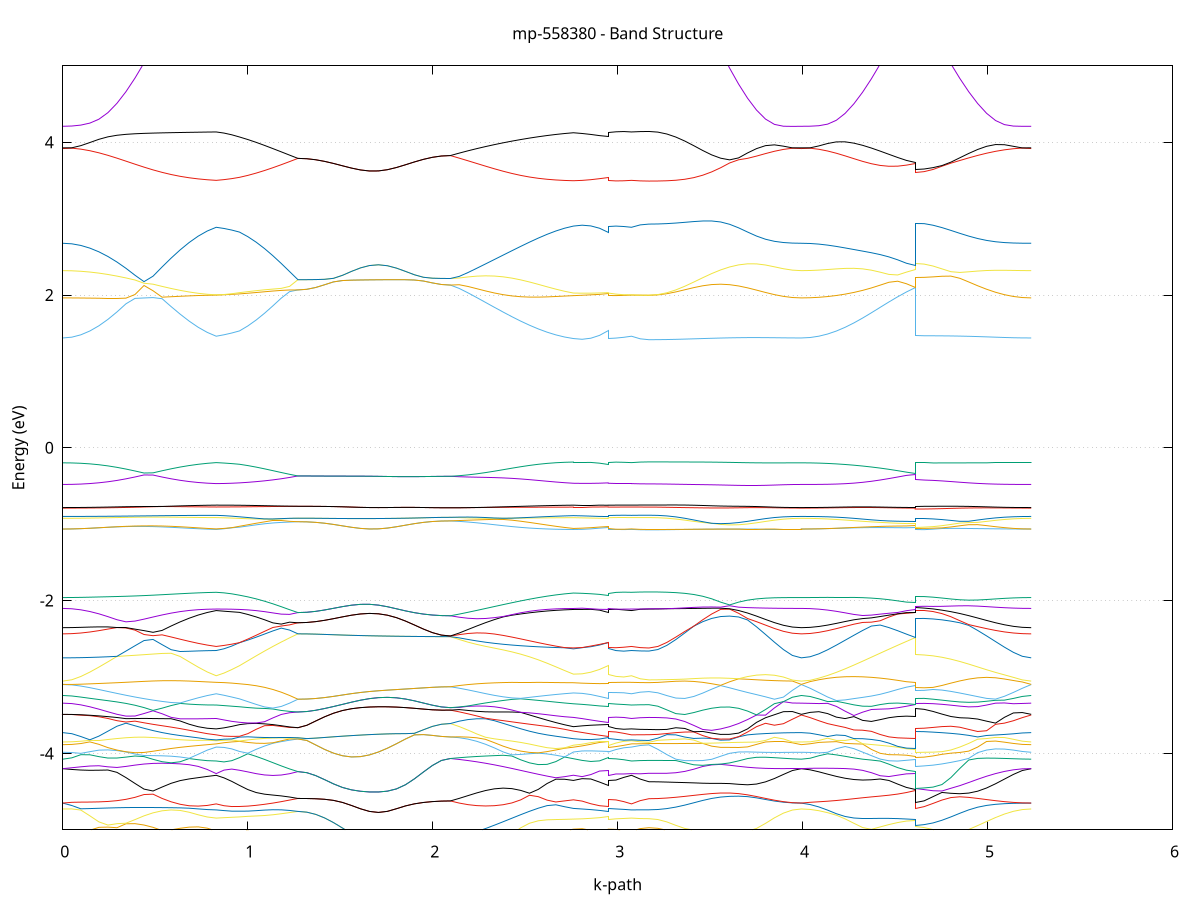 set title 'mp-558380 - Band Structure'
set xlabel 'k-path'
set ylabel 'Energy (eV)'
set grid y
set yrange [-5:5]
set terminal png size 800,600
set output 'mp-558380_bands_gnuplot.png'
plot '-' using 1:2 with lines notitle, '-' using 1:2 with lines notitle, '-' using 1:2 with lines notitle, '-' using 1:2 with lines notitle, '-' using 1:2 with lines notitle, '-' using 1:2 with lines notitle, '-' using 1:2 with lines notitle, '-' using 1:2 with lines notitle, '-' using 1:2 with lines notitle, '-' using 1:2 with lines notitle, '-' using 1:2 with lines notitle, '-' using 1:2 with lines notitle, '-' using 1:2 with lines notitle, '-' using 1:2 with lines notitle, '-' using 1:2 with lines notitle, '-' using 1:2 with lines notitle, '-' using 1:2 with lines notitle, '-' using 1:2 with lines notitle, '-' using 1:2 with lines notitle, '-' using 1:2 with lines notitle, '-' using 1:2 with lines notitle, '-' using 1:2 with lines notitle, '-' using 1:2 with lines notitle, '-' using 1:2 with lines notitle, '-' using 1:2 with lines notitle, '-' using 1:2 with lines notitle, '-' using 1:2 with lines notitle, '-' using 1:2 with lines notitle, '-' using 1:2 with lines notitle, '-' using 1:2 with lines notitle, '-' using 1:2 with lines notitle, '-' using 1:2 with lines notitle, '-' using 1:2 with lines notitle, '-' using 1:2 with lines notitle, '-' using 1:2 with lines notitle, '-' using 1:2 with lines notitle, '-' using 1:2 with lines notitle, '-' using 1:2 with lines notitle, '-' using 1:2 with lines notitle, '-' using 1:2 with lines notitle, '-' using 1:2 with lines notitle, '-' using 1:2 with lines notitle, '-' using 1:2 with lines notitle, '-' using 1:2 with lines notitle, '-' using 1:2 with lines notitle, '-' using 1:2 with lines notitle, '-' using 1:2 with lines notitle, '-' using 1:2 with lines notitle, '-' using 1:2 with lines notitle, '-' using 1:2 with lines notitle, '-' using 1:2 with lines notitle, '-' using 1:2 with lines notitle, '-' using 1:2 with lines notitle, '-' using 1:2 with lines notitle, '-' using 1:2 with lines notitle, '-' using 1:2 with lines notitle, '-' using 1:2 with lines notitle, '-' using 1:2 with lines notitle, '-' using 1:2 with lines notitle, '-' using 1:2 with lines notitle, '-' using 1:2 with lines notitle, '-' using 1:2 with lines notitle, '-' using 1:2 with lines notitle, '-' using 1:2 with lines notitle, '-' using 1:2 with lines notitle, '-' using 1:2 with lines notitle, '-' using 1:2 with lines notitle, '-' using 1:2 with lines notitle, '-' using 1:2 with lines notitle, '-' using 1:2 with lines notitle, '-' using 1:2 with lines notitle, '-' using 1:2 with lines notitle, '-' using 1:2 with lines notitle, '-' using 1:2 with lines notitle, '-' using 1:2 with lines notitle, '-' using 1:2 with lines notitle, '-' using 1:2 with lines notitle, '-' using 1:2 with lines notitle, '-' using 1:2 with lines notitle, '-' using 1:2 with lines notitle, '-' using 1:2 with lines notitle, '-' using 1:2 with lines notitle, '-' using 1:2 with lines notitle, '-' using 1:2 with lines notitle, '-' using 1:2 with lines notitle, '-' using 1:2 with lines notitle, '-' using 1:2 with lines notitle, '-' using 1:2 with lines notitle, '-' using 1:2 with lines notitle, '-' using 1:2 with lines notitle, '-' using 1:2 with lines notitle, '-' using 1:2 with lines notitle, '-' using 1:2 with lines notitle, '-' using 1:2 with lines notitle, '-' using 1:2 with lines notitle, '-' using 1:2 with lines notitle, '-' using 1:2 with lines notitle, '-' using 1:2 with lines notitle, '-' using 1:2 with lines notitle, '-' using 1:2 with lines notitle, '-' using 1:2 with lines notitle, '-' using 1:2 with lines notitle, '-' using 1:2 with lines notitle, '-' using 1:2 with lines notitle, '-' using 1:2 with lines notitle, '-' using 1:2 with lines notitle, '-' using 1:2 with lines notitle, '-' using 1:2 with lines notitle, '-' using 1:2 with lines notitle, '-' using 1:2 with lines notitle, '-' using 1:2 with lines notitle, '-' using 1:2 with lines notitle, '-' using 1:2 with lines notitle, '-' using 1:2 with lines notitle, '-' using 1:2 with lines notitle, '-' using 1:2 with lines notitle, '-' using 1:2 with lines notitle, '-' using 1:2 with lines notitle, '-' using 1:2 with lines notitle, '-' using 1:2 with lines notitle, '-' using 1:2 with lines notitle, '-' using 1:2 with lines notitle, '-' using 1:2 with lines notitle, '-' using 1:2 with lines notitle, '-' using 1:2 with lines notitle, '-' using 1:2 with lines notitle, '-' using 1:2 with lines notitle, '-' using 1:2 with lines notitle
0.000000 -45.224538
0.048797 -45.224338
0.097594 -45.224038
0.146391 -45.223438
0.195189 -45.222638
0.243986 -45.221638
0.292783 -45.220438
0.341580 -45.219138
0.390377 -45.217738
0.439174 -45.216338
0.487971 -45.216038
0.536769 -45.217538
0.585566 -45.218938
0.634363 -45.220238
0.683160 -45.221438
0.731957 -45.222438
0.780754 -45.223338
0.829551 -45.223938
0.829551 -45.223938
0.871498 -45.223738
0.913444 -45.223438
0.955390 -45.223138
0.955390 -45.223138
1.000544 -45.222338
1.045697 -45.221438
1.090851 -45.220438
1.136005 -45.219238
1.181159 -45.218038
1.226312 -45.216738
1.271466 -45.215438
1.271466 -45.215438
1.319513 -45.215438
1.367560 -45.215438
1.415607 -45.215438
1.463654 -45.215438
1.463654 -45.215438
1.512270 -45.215438
1.560886 -45.215438
1.609502 -45.215438
1.658118 -45.215438
1.706734 -45.215438
1.755350 -45.215438
1.803966 -45.215438
1.852582 -45.215438
1.901198 -45.215438
1.949814 -45.215438
1.998430 -45.215438
2.047046 -45.215438
2.095662 -45.215438
2.095662 -45.215438
2.143179 -45.216338
2.190697 -45.217238
2.238214 -45.218138
2.285731 -45.218938
2.333249 -45.219838
2.380766 -45.220538
2.428284 -45.221338
2.475801 -45.221938
2.523319 -45.222538
2.570836 -45.223138
2.618353 -45.223538
2.665871 -45.223938
2.713388 -45.224238
2.760906 -45.224338
2.760906 -45.224338
2.807961 -45.224538
2.855017 -45.224338
2.902073 -45.223838
2.949129 -45.223138
2.949129 -45.224338
2.991075 -45.224238
3.033021 -45.224138
3.074967 -45.223938
3.074967 -45.223938
3.122023 -45.224338
3.169079 -45.224538
3.169079 -45.224538
3.217561 -45.224438
3.266043 -45.224538
3.314525 -45.224538
3.363008 -45.224538
3.411490 -45.224538
3.459972 -45.224538
3.508454 -45.224538
3.556936 -45.224438
3.605418 -45.224438
3.653900 -45.224438
3.702382 -45.224538
3.750864 -45.224538
3.799347 -45.224538
3.847829 -45.224538
3.896311 -45.224538
3.944793 -45.224538
3.993275 -45.224538
3.993275 -45.224538
4.040612 -45.224438
4.087950 -45.224238
4.135288 -45.223938
4.182625 -45.223438
4.229963 -45.222838
4.277300 -45.222238
4.324638 -45.221438
4.371975 -45.220538
4.419313 -45.219638
4.466650 -45.218638
4.513988 -45.217638
4.561325 -45.216538
4.608663 -45.215438
4.608663 -45.224438
4.656929 -45.224438
4.705196 -45.224538
4.753462 -45.224538
4.801729 -45.224538
4.849995 -45.224538
4.898262 -45.224538
4.946528 -45.224538
4.994795 -45.224538
5.043061 -45.224538
5.091328 -45.224538
5.139594 -45.224538
5.187860 -45.224538
5.236127 -45.224538
e
0.000000 -45.206338
0.048797 -45.206438
0.097594 -45.206838
0.146391 -45.207438
0.195189 -45.208238
0.243986 -45.209238
0.292783 -45.210338
0.341580 -45.211638
0.390377 -45.213038
0.439174 -45.214538
0.487971 -45.214838
0.536769 -45.213338
0.585566 -45.211938
0.634363 -45.210638
0.683160 -45.209438
0.731957 -45.208338
0.780754 -45.207538
0.829551 -45.206938
0.829551 -45.206938
0.871498 -45.207138
0.913444 -45.207438
0.955390 -45.207738
0.955390 -45.207738
1.000544 -45.208438
1.045697 -45.209438
1.090851 -45.210438
1.136005 -45.211638
1.181159 -45.212838
1.226312 -45.214138
1.271466 -45.215438
1.271466 -45.215438
1.319513 -45.215438
1.367560 -45.215438
1.415607 -45.215438
1.463654 -45.215438
1.463654 -45.215438
1.512270 -45.215438
1.560886 -45.215438
1.609502 -45.215438
1.658118 -45.215438
1.706734 -45.215438
1.755350 -45.215438
1.803966 -45.215438
1.852582 -45.215438
1.901198 -45.215438
1.949814 -45.215438
1.998430 -45.215438
2.047046 -45.215438
2.095662 -45.215438
2.095662 -45.215438
2.143179 -45.214538
2.190697 -45.213638
2.238214 -45.212738
2.285731 -45.211838
2.333249 -45.211038
2.380766 -45.210238
2.428284 -45.209538
2.475801 -45.208838
2.523319 -45.208238
2.570836 -45.207738
2.618353 -45.207238
2.665871 -45.206938
2.713388 -45.206638
2.760906 -45.206438
2.760906 -45.206438
2.807961 -45.206338
2.855017 -45.206438
2.902073 -45.206938
2.949129 -45.207738
2.949129 -45.206438
2.991075 -45.206538
3.033021 -45.206738
3.074967 -45.206938
3.074967 -45.206938
3.122023 -45.206438
3.169079 -45.206338
3.169079 -45.206338
3.217561 -45.206338
3.266043 -45.206338
3.314525 -45.206338
3.363008 -45.206338
3.411490 -45.206338
3.459972 -45.206338
3.508454 -45.206338
3.556936 -45.206338
3.605418 -45.206338
3.653900 -45.206338
3.702382 -45.206338
3.750864 -45.206338
3.799347 -45.206338
3.847829 -45.206338
3.896311 -45.206338
3.944793 -45.206338
3.993275 -45.206338
3.993275 -45.206338
4.040612 -45.206338
4.087950 -45.206638
4.135288 -45.206938
4.182625 -45.207338
4.229963 -45.207938
4.277300 -45.208638
4.324638 -45.209438
4.371975 -45.210238
4.419313 -45.211238
4.466650 -45.212238
4.513988 -45.213238
4.561325 -45.214338
4.608663 -45.215438
4.608663 -45.206338
4.656929 -45.206338
4.705196 -45.206338
4.753462 -45.206338
4.801729 -45.206338
4.849995 -45.206338
4.898262 -45.206338
4.946528 -45.206338
4.994795 -45.206338
5.043061 -45.206338
5.091328 -45.206338
5.139594 -45.206338
5.187860 -45.206338
5.236127 -45.206338
e
0.000000 -45.162138
0.048797 -45.162138
0.097594 -45.162138
0.146391 -45.162138
0.195189 -45.162138
0.243986 -45.162038
0.292783 -45.162038
0.341580 -45.162038
0.390377 -45.161938
0.439174 -45.161938
0.487971 -45.161938
0.536769 -45.161938
0.585566 -45.162038
0.634363 -45.162038
0.683160 -45.162138
0.731957 -45.162138
0.780754 -45.162138
0.829551 -45.162138
0.829551 -45.162138
0.871498 -45.162138
0.913444 -45.162138
0.955390 -45.162138
0.955390 -45.162138
1.000544 -45.162138
1.045697 -45.162038
1.090851 -45.162038
1.136005 -45.162038
1.181159 -45.161938
1.226312 -45.161938
1.271466 -45.161838
1.271466 -45.161838
1.319513 -45.161838
1.367560 -45.161838
1.415607 -45.161838
1.463654 -45.161838
1.463654 -45.161838
1.512270 -45.161838
1.560886 -45.161838
1.609502 -45.161838
1.658118 -45.161838
1.706734 -45.161838
1.755350 -45.161838
1.803966 -45.161838
1.852582 -45.161838
1.901198 -45.161838
1.949814 -45.161838
1.998430 -45.161838
2.047046 -45.161838
2.095662 -45.161838
2.095662 -45.161838
2.143179 -45.161838
2.190697 -45.161938
2.238214 -45.161938
2.285731 -45.161938
2.333249 -45.162038
2.380766 -45.162038
2.428284 -45.162038
2.475801 -45.162038
2.523319 -45.162138
2.570836 -45.162138
2.618353 -45.162138
2.665871 -45.162138
2.713388 -45.162138
2.760906 -45.162238
2.760906 -45.162238
2.807961 -45.162238
2.855017 -45.162238
2.902073 -45.162138
2.949129 -45.162138
2.949129 -45.162238
2.991075 -45.162138
3.033021 -45.162138
3.074967 -45.162138
3.074967 -45.162138
3.122023 -45.162238
3.169079 -45.162238
3.169079 -45.162238
3.217561 -45.162238
3.266043 -45.162238
3.314525 -45.162238
3.363008 -45.162238
3.411490 -45.162238
3.459972 -45.162138
3.508454 -45.162238
3.556936 -45.162238
3.605418 -45.162238
3.653900 -45.162138
3.702382 -45.162138
3.750864 -45.162138
3.799347 -45.162138
3.847829 -45.162138
3.896311 -45.162138
3.944793 -45.162138
3.993275 -45.162138
3.993275 -45.162138
4.040612 -45.162138
4.087950 -45.162138
4.135288 -45.162138
4.182625 -45.162138
4.229963 -45.162138
4.277300 -45.162138
4.324638 -45.162038
4.371975 -45.162038
4.419313 -45.162038
4.466650 -45.162038
4.513988 -45.161938
4.561325 -45.161938
4.608663 -45.161938
4.608663 -45.162138
4.656929 -45.162138
4.705196 -45.162138
4.753462 -45.162138
4.801729 -45.162138
4.849995 -45.162138
4.898262 -45.162138
4.946528 -45.162138
4.994795 -45.162138
5.043061 -45.162138
5.091328 -45.162138
5.139594 -45.162138
5.187860 -45.162138
5.236127 -45.162138
e
0.000000 -45.161638
0.048797 -45.161638
0.097594 -45.161638
0.146391 -45.161638
0.195189 -45.161738
0.243986 -45.161738
0.292783 -45.161738
0.341580 -45.161838
0.390377 -45.161838
0.439174 -45.161938
0.487971 -45.161838
0.536769 -45.161838
0.585566 -45.161838
0.634363 -45.161738
0.683160 -45.161738
0.731957 -45.161738
0.780754 -45.161638
0.829551 -45.161638
0.829551 -45.161638
0.871498 -45.161638
0.913444 -45.161638
0.955390 -45.161638
0.955390 -45.161638
1.000544 -45.161638
1.045697 -45.161738
1.090851 -45.161738
1.136005 -45.161738
1.181159 -45.161738
1.226312 -45.161838
1.271466 -45.161838
1.271466 -45.161838
1.319513 -45.161838
1.367560 -45.161838
1.415607 -45.161838
1.463654 -45.161838
1.463654 -45.161838
1.512270 -45.161838
1.560886 -45.161838
1.609502 -45.161838
1.658118 -45.161838
1.706734 -45.161838
1.755350 -45.161838
1.803966 -45.161838
1.852582 -45.161838
1.901198 -45.161838
1.949814 -45.161838
1.998430 -45.161838
2.047046 -45.161838
2.095662 -45.161838
2.095662 -45.161838
2.143179 -45.161838
2.190697 -45.161838
2.238214 -45.161838
2.285731 -45.161738
2.333249 -45.161738
2.380766 -45.161738
2.428284 -45.161738
2.475801 -45.161638
2.523319 -45.161638
2.570836 -45.161638
2.618353 -45.161638
2.665871 -45.161638
2.713388 -45.161638
2.760906 -45.161638
2.760906 -45.161638
2.807961 -45.161638
2.855017 -45.161638
2.902073 -45.161638
2.949129 -45.161638
2.949129 -45.161638
2.991075 -45.161638
3.033021 -45.161638
3.074967 -45.161638
3.074967 -45.161638
3.122023 -45.161638
3.169079 -45.161638
3.169079 -45.161638
3.217561 -45.161638
3.266043 -45.161638
3.314525 -45.161638
3.363008 -45.161638
3.411490 -45.161638
3.459972 -45.161638
3.508454 -45.161638
3.556936 -45.161638
3.605418 -45.161638
3.653900 -45.161638
3.702382 -45.161638
3.750864 -45.161638
3.799347 -45.161638
3.847829 -45.161638
3.896311 -45.161638
3.944793 -45.161638
3.993275 -45.161638
3.993275 -45.161638
4.040612 -45.161638
4.087950 -45.161638
4.135288 -45.161638
4.182625 -45.161638
4.229963 -45.161638
4.277300 -45.161738
4.324638 -45.161738
4.371975 -45.161738
4.419313 -45.161838
4.466650 -45.161838
4.513988 -45.161838
4.561325 -45.161838
4.608663 -45.161938
4.608663 -45.161638
4.656929 -45.161638
4.705196 -45.161638
4.753462 -45.161638
4.801729 -45.161638
4.849995 -45.161638
4.898262 -45.161638
4.946528 -45.161638
4.994795 -45.161638
5.043061 -45.161638
5.091328 -45.161638
5.139594 -45.161638
5.187860 -45.161638
5.236127 -45.161638
e
0.000000 -45.126138
0.048797 -45.126138
0.097594 -45.126138
0.146391 -45.126138
0.195189 -45.126038
0.243986 -45.126038
0.292783 -45.125938
0.341580 -45.125938
0.390377 -45.125838
0.439174 -45.125838
0.487971 -45.125838
0.536769 -45.125938
0.585566 -45.125938
0.634363 -45.126038
0.683160 -45.126038
0.731957 -45.126138
0.780754 -45.126138
0.829551 -45.126138
0.829551 -45.126138
0.871498 -45.126138
0.913444 -45.126138
0.955390 -45.126138
0.955390 -45.126138
1.000544 -45.126138
1.045697 -45.126038
1.090851 -45.126038
1.136005 -45.125938
1.181159 -45.125938
1.226312 -45.125838
1.271466 -45.125838
1.271466 -45.125838
1.319513 -45.125838
1.367560 -45.125838
1.415607 -45.125838
1.463654 -45.125838
1.463654 -45.125838
1.512270 -45.125838
1.560886 -45.125838
1.609502 -45.125738
1.658118 -45.125738
1.706734 -45.125738
1.755350 -45.125738
1.803966 -45.125738
1.852582 -45.125738
1.901198 -45.125738
1.949814 -45.125738
1.998430 -45.125738
2.047046 -45.125738
2.095662 -45.125738
2.095662 -45.125738
2.143179 -45.125838
2.190697 -45.125838
2.238214 -45.125938
2.285731 -45.125938
2.333249 -45.125938
2.380766 -45.126038
2.428284 -45.126038
2.475801 -45.126038
2.523319 -45.126138
2.570836 -45.126138
2.618353 -45.126138
2.665871 -45.126138
2.713388 -45.126238
2.760906 -45.126238
2.760906 -45.126238
2.807961 -45.126238
2.855017 -45.126238
2.902073 -45.126138
2.949129 -45.126138
2.949129 -45.126238
2.991075 -45.126238
3.033021 -45.126138
3.074967 -45.126138
3.074967 -45.126138
3.122023 -45.126238
3.169079 -45.126238
3.169079 -45.126238
3.217561 -45.126238
3.266043 -45.126238
3.314525 -45.126138
3.363008 -45.126138
3.411490 -45.126138
3.459972 -45.126138
3.508454 -45.126138
3.556936 -45.126138
3.605418 -45.126138
3.653900 -45.126138
3.702382 -45.126138
3.750864 -45.126138
3.799347 -45.126138
3.847829 -45.126138
3.896311 -45.126138
3.944793 -45.126138
3.993275 -45.126138
3.993275 -45.126138
4.040612 -45.126138
4.087950 -45.126138
4.135288 -45.126138
4.182625 -45.126138
4.229963 -45.126038
4.277300 -45.126038
4.324638 -45.126038
4.371975 -45.125938
4.419313 -45.125938
4.466650 -45.125938
4.513988 -45.125838
4.561325 -45.125838
4.608663 -45.125738
4.608663 -45.126138
4.656929 -45.126138
4.705196 -45.126138
4.753462 -45.126138
4.801729 -45.126138
4.849995 -45.126138
4.898262 -45.126138
4.946528 -45.126138
4.994795 -45.126138
5.043061 -45.126138
5.091328 -45.126138
5.139594 -45.126138
5.187860 -45.126138
5.236127 -45.126138
e
0.000000 -45.125438
0.048797 -45.125438
0.097594 -45.125438
0.146391 -45.125438
0.195189 -45.125538
0.243986 -45.125538
0.292783 -45.125638
0.341580 -45.125638
0.390377 -45.125738
0.439174 -45.125738
0.487971 -45.125738
0.536769 -45.125738
0.585566 -45.125638
0.634363 -45.125638
0.683160 -45.125538
0.731957 -45.125538
0.780754 -45.125438
0.829551 -45.125438
0.829551 -45.125438
0.871498 -45.125438
0.913444 -45.125438
0.955390 -45.125438
0.955390 -45.125438
1.000544 -45.125538
1.045697 -45.125538
1.090851 -45.125538
1.136005 -45.125638
1.181159 -45.125738
1.226312 -45.125738
1.271466 -45.125838
1.271466 -45.125838
1.319513 -45.125838
1.367560 -45.125838
1.415607 -45.125838
1.463654 -45.125838
1.463654 -45.125838
1.512270 -45.125838
1.560886 -45.125838
1.609502 -45.125738
1.658118 -45.125738
1.706734 -45.125738
1.755350 -45.125738
1.803966 -45.125738
1.852582 -45.125738
1.901198 -45.125738
1.949814 -45.125738
1.998430 -45.125738
2.047046 -45.125738
2.095662 -45.125738
2.095662 -45.125738
2.143179 -45.125738
2.190697 -45.125738
2.238214 -45.125638
2.285731 -45.125638
2.333249 -45.125638
2.380766 -45.125538
2.428284 -45.125538
2.475801 -45.125538
2.523319 -45.125438
2.570836 -45.125438
2.618353 -45.125438
2.665871 -45.125438
2.713388 -45.125438
2.760906 -45.125438
2.760906 -45.125438
2.807961 -45.125438
2.855017 -45.125438
2.902073 -45.125438
2.949129 -45.125438
2.949129 -45.125438
2.991075 -45.125438
3.033021 -45.125438
3.074967 -45.125438
3.074967 -45.125438
3.122023 -45.125438
3.169079 -45.125438
3.169079 -45.125438
3.217561 -45.125438
3.266043 -45.125438
3.314525 -45.125438
3.363008 -45.125438
3.411490 -45.125338
3.459972 -45.125338
3.508454 -45.125338
3.556936 -45.125338
3.605418 -45.125338
3.653900 -45.125338
3.702382 -45.125338
3.750864 -45.125438
3.799347 -45.125438
3.847829 -45.125438
3.896311 -45.125438
3.944793 -45.125438
3.993275 -45.125438
3.993275 -45.125438
4.040612 -45.125438
4.087950 -45.125438
4.135288 -45.125438
4.182625 -45.125438
4.229963 -45.125438
4.277300 -45.125538
4.324638 -45.125538
4.371975 -45.125538
4.419313 -45.125638
4.466650 -45.125638
4.513988 -45.125638
4.561325 -45.125738
4.608663 -45.125738
4.608663 -45.125338
4.656929 -45.125338
4.705196 -45.125338
4.753462 -45.125338
4.801729 -45.125338
4.849995 -45.125338
4.898262 -45.125438
4.946528 -45.125438
4.994795 -45.125438
5.043061 -45.125438
5.091328 -45.125438
5.139594 -45.125438
5.187860 -45.125438
5.236127 -45.125438
e
0.000000 -43.078038
0.048797 -43.077938
0.097594 -43.077938
0.146391 -43.077838
0.195189 -43.077638
0.243986 -43.077438
0.292783 -43.077238
0.341580 -43.077038
0.390377 -43.076738
0.439174 -43.076438
0.487971 -43.076438
0.536769 -43.076638
0.585566 -43.076938
0.634363 -43.077238
0.683160 -43.077438
0.731957 -43.077638
0.780754 -43.077738
0.829551 -43.077838
0.829551 -43.077838
0.871498 -43.077838
0.913444 -43.077838
0.955390 -43.077738
0.955390 -43.077738
1.000544 -43.077638
1.045697 -43.077438
1.090851 -43.077238
1.136005 -43.077038
1.181159 -43.076838
1.226312 -43.076638
1.271466 -43.076338
1.271466 -43.076338
1.319513 -43.076338
1.367560 -43.076338
1.415607 -43.076338
1.463654 -43.076338
1.463654 -43.076338
1.512270 -43.076338
1.560886 -43.076338
1.609502 -43.076338
1.658118 -43.076338
1.706734 -43.076338
1.755350 -43.076338
1.803966 -43.076338
1.852582 -43.076338
1.901198 -43.076338
1.949814 -43.076338
1.998430 -43.076338
2.047046 -43.076338
2.095662 -43.076338
2.095662 -43.076338
2.143179 -43.076538
2.190697 -43.076738
2.238214 -43.076838
2.285731 -43.077038
2.333249 -43.077138
2.380766 -43.077338
2.428284 -43.077438
2.475801 -43.077538
2.523319 -43.077638
2.570836 -43.077738
2.618353 -43.077838
2.665871 -43.077838
2.713388 -43.077938
2.760906 -43.077938
2.760906 -43.077938
2.807961 -43.077938
2.855017 -43.077938
2.902073 -43.077838
2.949129 -43.077738
2.949129 -43.077938
2.991075 -43.077938
3.033021 -43.077938
3.074967 -43.077838
3.074967 -43.077838
3.122023 -43.077938
3.169079 -43.077938
3.169079 -43.077938
3.217561 -43.077938
3.266043 -43.077938
3.314525 -43.077938
3.363008 -43.077938
3.411490 -43.077938
3.459972 -43.077938
3.508454 -43.077938
3.556936 -43.077938
3.605418 -43.078038
3.653900 -43.078038
3.702382 -43.078038
3.750864 -43.078038
3.799347 -43.078038
3.847829 -43.078038
3.896311 -43.078038
3.944793 -43.078038
3.993275 -43.078038
3.993275 -43.078038
4.040612 -43.077938
4.087950 -43.077938
4.135288 -43.077838
4.182625 -43.077838
4.229963 -43.077738
4.277300 -43.077538
4.324638 -43.077438
4.371975 -43.077238
4.419313 -43.077138
4.466650 -43.076938
4.513988 -43.076738
4.561325 -43.076538
4.608663 -43.076338
4.608663 -43.078038
4.656929 -43.078038
4.705196 -43.078038
4.753462 -43.078038
4.801729 -43.078038
4.849995 -43.078038
4.898262 -43.078038
4.946528 -43.078038
4.994795 -43.078038
5.043061 -43.078038
5.091328 -43.078038
5.139594 -43.078038
5.187860 -43.078038
5.236127 -43.078038
e
0.000000 -43.074638
0.048797 -43.074638
0.097594 -43.074738
0.146391 -43.074838
0.195189 -43.074938
0.243986 -43.075138
0.292783 -43.075338
0.341580 -43.075638
0.390377 -43.075838
0.439174 -43.076138
0.487971 -43.076238
0.536769 -43.075938
0.585566 -43.075638
0.634363 -43.075438
0.683160 -43.075238
0.731957 -43.075038
0.780754 -43.074838
0.829551 -43.074738
0.829551 -43.074738
0.871498 -43.074838
0.913444 -43.074838
0.955390 -43.074938
0.955390 -43.074938
1.000544 -43.075038
1.045697 -43.075238
1.090851 -43.075438
1.136005 -43.075638
1.181159 -43.075838
1.226312 -43.076138
1.271466 -43.076338
1.271466 -43.076338
1.319513 -43.076338
1.367560 -43.076338
1.415607 -43.076338
1.463654 -43.076338
1.463654 -43.076338
1.512270 -43.076338
1.560886 -43.076338
1.609502 -43.076338
1.658118 -43.076338
1.706734 -43.076338
1.755350 -43.076338
1.803966 -43.076338
1.852582 -43.076338
1.901198 -43.076338
1.949814 -43.076338
1.998430 -43.076338
2.047046 -43.076338
2.095662 -43.076338
2.095662 -43.076338
2.143179 -43.076238
2.190697 -43.076038
2.238214 -43.075838
2.285731 -43.075738
2.333249 -43.075538
2.380766 -43.075438
2.428284 -43.075238
2.475801 -43.075138
2.523319 -43.075038
2.570836 -43.074938
2.618353 -43.074838
2.665871 -43.074738
2.713388 -43.074738
2.760906 -43.074638
2.760906 -43.074638
2.807961 -43.074638
2.855017 -43.074638
2.902073 -43.074738
2.949129 -43.074938
2.949129 -43.074638
2.991075 -43.074638
3.033021 -43.074738
3.074967 -43.074738
3.074967 -43.074738
3.122023 -43.074638
3.169079 -43.074638
3.169079 -43.074638
3.217561 -43.074638
3.266043 -43.074638
3.314525 -43.074638
3.363008 -43.074638
3.411490 -43.074638
3.459972 -43.074638
3.508454 -43.074638
3.556936 -43.074638
3.605418 -43.074638
3.653900 -43.074638
3.702382 -43.074638
3.750864 -43.074638
3.799347 -43.074638
3.847829 -43.074638
3.896311 -43.074638
3.944793 -43.074638
3.993275 -43.074638
3.993275 -43.074638
4.040612 -43.074638
4.087950 -43.074638
4.135288 -43.074738
4.182625 -43.074838
4.229963 -43.074938
4.277300 -43.075038
4.324638 -43.075238
4.371975 -43.075338
4.419313 -43.075538
4.466650 -43.075738
4.513988 -43.075938
4.561325 -43.076138
4.608663 -43.076338
4.608663 -43.074738
4.656929 -43.074738
4.705196 -43.074738
4.753462 -43.074638
4.801729 -43.074638
4.849995 -43.074638
4.898262 -43.074638
4.946528 -43.074638
4.994795 -43.074638
5.043061 -43.074638
5.091328 -43.074638
5.139594 -43.074638
5.187860 -43.074638
5.236127 -43.074638
e
0.000000 -43.069338
0.048797 -43.069338
0.097594 -43.069338
0.146391 -43.069338
0.195189 -43.069338
0.243986 -43.069238
0.292783 -43.069238
0.341580 -43.069238
0.390377 -43.069238
0.439174 -43.069138
0.487971 -43.069238
0.536769 -43.069238
0.585566 -43.069238
0.634363 -43.069338
0.683160 -43.069338
0.731957 -43.069338
0.780754 -43.069338
0.829551 -43.069338
0.829551 -43.069338
0.871498 -43.069338
0.913444 -43.069338
0.955390 -43.069338
0.955390 -43.069338
1.000544 -43.069338
1.045697 -43.069338
1.090851 -43.069338
1.136005 -43.069238
1.181159 -43.069238
1.226312 -43.069238
1.271466 -43.069138
1.271466 -43.069138
1.319513 -43.069138
1.367560 -43.069238
1.415607 -43.069238
1.463654 -43.069238
1.463654 -43.069238
1.512270 -43.069238
1.560886 -43.069238
1.609502 -43.069238
1.658118 -43.069238
1.706734 -43.069238
1.755350 -43.069238
1.803966 -43.069238
1.852582 -43.069238
1.901198 -43.069238
1.949814 -43.069138
1.998430 -43.069138
2.047046 -43.069138
2.095662 -43.069138
2.095662 -43.069138
2.143179 -43.069138
2.190697 -43.069238
2.238214 -43.069238
2.285731 -43.069238
2.333249 -43.069238
2.380766 -43.069238
2.428284 -43.069338
2.475801 -43.069338
2.523319 -43.069338
2.570836 -43.069338
2.618353 -43.069338
2.665871 -43.069338
2.713388 -43.069338
2.760906 -43.069338
2.760906 -43.069338
2.807961 -43.069338
2.855017 -43.069338
2.902073 -43.069338
2.949129 -43.069338
2.949129 -43.069338
2.991075 -43.069338
3.033021 -43.069338
3.074967 -43.069338
3.074967 -43.069338
3.122023 -43.069338
3.169079 -43.069338
3.169079 -43.069338
3.217561 -43.069338
3.266043 -43.069338
3.314525 -43.069438
3.363008 -43.069438
3.411490 -43.069438
3.459972 -43.069438
3.508454 -43.069438
3.556936 -43.069438
3.605418 -43.069438
3.653900 -43.069438
3.702382 -43.069438
3.750864 -43.069338
3.799347 -43.069338
3.847829 -43.069338
3.896311 -43.069338
3.944793 -43.069338
3.993275 -43.069338
3.993275 -43.069338
4.040612 -43.069338
4.087950 -43.069338
4.135288 -43.069338
4.182625 -43.069338
4.229963 -43.069338
4.277300 -43.069338
4.324638 -43.069338
4.371975 -43.069338
4.419313 -43.069338
4.466650 -43.069238
4.513988 -43.069238
4.561325 -43.069238
4.608663 -43.069238
4.608663 -43.069438
4.656929 -43.069438
4.705196 -43.069438
4.753462 -43.069438
4.801729 -43.069438
4.849995 -43.069338
4.898262 -43.069338
4.946528 -43.069338
4.994795 -43.069338
5.043061 -43.069338
5.091328 -43.069338
5.139594 -43.069338
5.187860 -43.069338
5.236127 -43.069338
e
0.000000 -43.069038
0.048797 -43.069038
0.097594 -43.069038
0.146391 -43.069038
0.195189 -43.069038
0.243986 -43.069038
0.292783 -43.069038
0.341580 -43.069138
0.390377 -43.069138
0.439174 -43.069138
0.487971 -43.069138
0.536769 -43.069138
0.585566 -43.069138
0.634363 -43.069038
0.683160 -43.069038
0.731957 -43.069038
0.780754 -43.069038
0.829551 -43.069038
0.829551 -43.069038
0.871498 -43.069038
0.913444 -43.069038
0.955390 -43.069038
0.955390 -43.069038
1.000544 -43.069038
1.045697 -43.069038
1.090851 -43.069038
1.136005 -43.069138
1.181159 -43.069138
1.226312 -43.069138
1.271466 -43.069138
1.271466 -43.069138
1.319513 -43.069138
1.367560 -43.069238
1.415607 -43.069238
1.463654 -43.069238
1.463654 -43.069238
1.512270 -43.069238
1.560886 -43.069238
1.609502 -43.069238
1.658118 -43.069238
1.706734 -43.069238
1.755350 -43.069238
1.803966 -43.069238
1.852582 -43.069238
1.901198 -43.069238
1.949814 -43.069138
1.998430 -43.069138
2.047046 -43.069138
2.095662 -43.069138
2.095662 -43.069138
2.143179 -43.069138
2.190697 -43.069138
2.238214 -43.069138
2.285731 -43.069038
2.333249 -43.069038
2.380766 -43.069038
2.428284 -43.069038
2.475801 -43.069038
2.523319 -43.069038
2.570836 -43.069038
2.618353 -43.069038
2.665871 -43.069038
2.713388 -43.069038
2.760906 -43.069038
2.760906 -43.069038
2.807961 -43.069038
2.855017 -43.069038
2.902073 -43.069038
2.949129 -43.069038
2.949129 -43.069038
2.991075 -43.069038
3.033021 -43.069038
3.074967 -43.069038
3.074967 -43.069038
3.122023 -43.069038
3.169079 -43.069038
3.169079 -43.069038
3.217561 -43.069038
3.266043 -43.069038
3.314525 -43.069038
3.363008 -43.069038
3.411490 -43.069038
3.459972 -43.069038
3.508454 -43.069038
3.556936 -43.069038
3.605418 -43.069038
3.653900 -43.069038
3.702382 -43.069038
3.750864 -43.069038
3.799347 -43.069038
3.847829 -43.069038
3.896311 -43.069038
3.944793 -43.069038
3.993275 -43.069038
3.993275 -43.069038
4.040612 -43.069038
4.087950 -43.069038
4.135288 -43.069038
4.182625 -43.069038
4.229963 -43.069038
4.277300 -43.069038
4.324638 -43.069038
4.371975 -43.069138
4.419313 -43.069138
4.466650 -43.069138
4.513988 -43.069238
4.561325 -43.069238
4.608663 -43.069238
4.608663 -43.069038
4.656929 -43.069038
4.705196 -43.069038
4.753462 -43.069038
4.801729 -43.069038
4.849995 -43.069038
4.898262 -43.069038
4.946528 -43.069038
4.994795 -43.069038
5.043061 -43.069038
5.091328 -43.069038
5.139594 -43.069038
5.187860 -43.069038
5.236127 -43.069038
e
0.000000 -42.580738
0.048797 -42.580738
0.097594 -42.580738
0.146391 -42.580638
0.195189 -42.580538
0.243986 -42.580338
0.292783 -42.580138
0.341580 -42.579938
0.390377 -42.579738
0.439174 -42.579538
0.487971 -42.579538
0.536769 -42.579738
0.585566 -42.579938
0.634363 -42.580138
0.683160 -42.580338
0.731957 -42.580438
0.780754 -42.580638
0.829551 -42.580738
0.829551 -42.580738
0.871498 -42.580638
0.913444 -42.580638
0.955390 -42.580538
0.955390 -42.580538
1.000544 -42.580438
1.045697 -42.580338
1.090851 -42.580138
1.136005 -42.580038
1.181159 -42.579838
1.226312 -42.579638
1.271466 -42.579438
1.271466 -42.579438
1.319513 -42.579438
1.367560 -42.579438
1.415607 -42.579438
1.463654 -42.579438
1.463654 -42.579438
1.512270 -42.579438
1.560886 -42.579438
1.609502 -42.579438
1.658118 -42.579438
1.706734 -42.579438
1.755350 -42.579438
1.803966 -42.579438
1.852582 -42.579438
1.901198 -42.579438
1.949814 -42.579438
1.998430 -42.579438
2.047046 -42.579438
2.095662 -42.579438
2.095662 -42.579438
2.143179 -42.579538
2.190697 -42.579738
2.238214 -42.579838
2.285731 -42.579938
2.333249 -42.580038
2.380766 -42.580238
2.428284 -42.580338
2.475801 -42.580438
2.523319 -42.580538
2.570836 -42.580538
2.618353 -42.580638
2.665871 -42.580738
2.713388 -42.580738
2.760906 -42.580738
2.760906 -42.580738
2.807961 -42.580738
2.855017 -42.580738
2.902073 -42.580638
2.949129 -42.580538
2.949129 -42.580738
2.991075 -42.580738
3.033021 -42.580738
3.074967 -42.580738
3.074967 -42.580738
3.122023 -42.580738
3.169079 -42.580738
3.169079 -42.580738
3.217561 -42.580738
3.266043 -42.580738
3.314525 -42.580738
3.363008 -42.580738
3.411490 -42.580738
3.459972 -42.580738
3.508454 -42.580738
3.556936 -42.580738
3.605418 -42.580738
3.653900 -42.580738
3.702382 -42.580738
3.750864 -42.580738
3.799347 -42.580738
3.847829 -42.580738
3.896311 -42.580738
3.944793 -42.580738
3.993275 -42.580738
3.993275 -42.580738
4.040612 -42.580738
4.087950 -42.580738
4.135288 -42.580638
4.182625 -42.580638
4.229963 -42.580538
4.277300 -42.580438
4.324638 -42.580338
4.371975 -42.580238
4.419313 -42.580038
4.466650 -42.579938
4.513988 -42.579738
4.561325 -42.579638
4.608663 -42.579438
4.608663 -42.580738
4.656929 -42.580738
4.705196 -42.580738
4.753462 -42.580738
4.801729 -42.580738
4.849995 -42.580738
4.898262 -42.580738
4.946528 -42.580738
4.994795 -42.580738
5.043061 -42.580738
5.091328 -42.580738
5.139594 -42.580738
5.187860 -42.580738
5.236127 -42.580738
e
0.000000 -42.578038
0.048797 -42.578138
0.097594 -42.578138
0.146391 -42.578238
0.195189 -42.578338
0.243986 -42.578538
0.292783 -42.578638
0.341580 -42.578838
0.390377 -42.579038
0.439174 -42.579338
0.487971 -42.579338
0.536769 -42.579138
0.585566 -42.578938
0.634363 -42.578738
0.683160 -42.578538
0.731957 -42.578338
0.780754 -42.578238
0.829551 -42.578138
0.829551 -42.578138
0.871498 -42.578238
0.913444 -42.578238
0.955390 -42.578238
0.955390 -42.578238
1.000544 -42.578438
1.045697 -42.578538
1.090851 -42.578738
1.136005 -42.578838
1.181159 -42.579038
1.226312 -42.579238
1.271466 -42.579438
1.271466 -42.579438
1.319513 -42.579438
1.367560 -42.579438
1.415607 -42.579438
1.463654 -42.579438
1.463654 -42.579438
1.512270 -42.579438
1.560886 -42.579438
1.609502 -42.579438
1.658118 -42.579438
1.706734 -42.579438
1.755350 -42.579438
1.803966 -42.579438
1.852582 -42.579438
1.901198 -42.579438
1.949814 -42.579438
1.998430 -42.579438
2.047046 -42.579438
2.095662 -42.579438
2.095662 -42.579438
2.143179 -42.579338
2.190697 -42.579138
2.238214 -42.579038
2.285731 -42.578938
2.333249 -42.578738
2.380766 -42.578638
2.428284 -42.578538
2.475801 -42.578438
2.523319 -42.578338
2.570836 -42.578338
2.618353 -42.578238
2.665871 -42.578138
2.713388 -42.578138
2.760906 -42.578138
2.760906 -42.578138
2.807961 -42.578038
2.855017 -42.578138
2.902073 -42.578138
2.949129 -42.578238
2.949129 -42.578138
2.991075 -42.578138
3.033021 -42.578138
3.074967 -42.578138
3.074967 -42.578138
3.122023 -42.578138
3.169079 -42.578038
3.169079 -42.578038
3.217561 -42.578038
3.266043 -42.578038
3.314525 -42.578038
3.363008 -42.578038
3.411490 -42.578038
3.459972 -42.578038
3.508454 -42.578038
3.556936 -42.578038
3.605418 -42.578038
3.653900 -42.578038
3.702382 -42.578038
3.750864 -42.578038
3.799347 -42.578038
3.847829 -42.578038
3.896311 -42.578038
3.944793 -42.578038
3.993275 -42.578038
3.993275 -42.578038
4.040612 -42.578038
4.087950 -42.578138
4.135288 -42.578138
4.182625 -42.578238
4.229963 -42.578338
4.277300 -42.578438
4.324638 -42.578538
4.371975 -42.578638
4.419313 -42.578838
4.466650 -42.578938
4.513988 -42.579138
4.561325 -42.579238
4.608663 -42.579438
4.608663 -42.578038
4.656929 -42.578038
4.705196 -42.578038
4.753462 -42.578038
4.801729 -42.578038
4.849995 -42.578038
4.898262 -42.578038
4.946528 -42.578038
4.994795 -42.578038
5.043061 -42.578038
5.091328 -42.578038
5.139594 -42.578038
5.187860 -42.578038
5.236127 -42.578038
e
0.000000 -23.473738
0.048797 -23.471838
0.097594 -23.465838
0.146391 -23.456138
0.195189 -23.442738
0.243986 -23.425838
0.292783 -23.405738
0.341580 -23.383038
0.390377 -23.357638
0.439174 -23.330338
0.487971 -23.301638
0.536769 -23.290838
0.585566 -23.313338
0.634363 -23.333738
0.683160 -23.351838
0.731957 -23.367338
0.780754 -23.379838
0.829551 -23.389038
0.829551 -23.389038
0.871498 -23.385338
0.913444 -23.380838
0.955390 -23.375738
0.955390 -23.375738
1.000544 -23.363738
1.045697 -23.349638
1.090851 -23.333538
1.136005 -23.315738
1.181159 -23.296938
1.226312 -23.277138
1.271466 -23.256738
1.271466 -23.256738
1.319513 -23.256738
1.367560 -23.256838
1.415607 -23.257038
1.463654 -23.257438
1.463654 -23.257438
1.512270 -23.258238
1.560886 -23.259438
1.609502 -23.261238
1.658118 -23.263638
1.706734 -23.266538
1.755350 -23.269938
1.803966 -23.273638
1.852582 -23.277338
1.901198 -23.280938
1.949814 -23.283938
1.998430 -23.286338
2.047046 -23.287838
2.095662 -23.288438
2.095662 -23.288438
2.143179 -23.298738
2.190697 -23.308638
2.238214 -23.318138
2.285731 -23.327238
2.333249 -23.336038
2.380766 -23.344738
2.428284 -23.353038
2.475801 -23.361138
2.523319 -23.368738
2.570836 -23.375838
2.618353 -23.382138
2.665871 -23.387538
2.713388 -23.391938
2.760906 -23.394938
2.760906 -23.394938
2.807961 -23.396338
2.855017 -23.393538
2.902073 -23.386638
2.949129 -23.375738
2.949129 -23.394938
2.991075 -23.393738
3.033021 -23.391838
3.074967 -23.389038
3.074967 -23.389038
3.122023 -23.395238
3.169079 -23.397338
3.169079 -23.397338
3.217561 -23.397738
3.266043 -23.398938
3.314525 -23.400938
3.363008 -23.403938
3.411490 -23.407838
3.459972 -23.412838
3.508454 -23.418638
3.556936 -23.425138
3.605418 -23.432338
3.653900 -23.439838
3.702382 -23.447338
3.750864 -23.454438
3.799347 -23.460938
3.847829 -23.466238
3.896311 -23.470438
3.944793 -23.472938
3.993275 -23.473738
3.993275 -23.473738
4.040612 -23.472338
4.087950 -23.468138
4.135288 -23.461038
4.182625 -23.451238
4.229963 -23.439038
4.277300 -23.424538
4.324638 -23.407838
4.371975 -23.389438
4.419313 -23.369438
4.466650 -23.348138
4.513988 -23.325838
4.561325 -23.303138
4.608663 -23.283438
4.608663 -23.401838
4.656929 -23.402938
4.705196 -23.406238
4.753462 -23.411538
4.801729 -23.418438
4.849995 -23.426438
4.898262 -23.435038
4.946528 -23.443638
4.994795 -23.451938
5.043061 -23.459238
5.091328 -23.465438
5.139594 -23.469938
5.187860 -23.472838
5.236127 -23.473738
e
0.000000 -23.072638
0.048797 -23.076138
0.097594 -23.086138
0.146391 -23.101338
0.195189 -23.120438
0.243986 -23.142238
0.292783 -23.165938
0.341580 -23.190938
0.390377 -23.216538
0.439174 -23.242038
0.487971 -23.267038
0.536769 -23.271838
0.585566 -23.241538
0.634363 -23.211338
0.683160 -23.181738
0.731957 -23.153338
0.780754 -23.126838
0.829551 -23.103138
0.829551 -23.103138
0.871498 -23.109138
0.913444 -23.114838
0.955390 -23.120538
0.955390 -23.120538
1.000544 -23.138138
1.045697 -23.156538
1.090851 -23.175638
1.136005 -23.195438
1.181159 -23.215638
1.226312 -23.236138
1.271466 -23.256738
1.271466 -23.256738
1.319513 -23.256738
1.367560 -23.256838
1.415607 -23.257038
1.463654 -23.257438
1.463654 -23.257438
1.512270 -23.258238
1.560886 -23.259438
1.609502 -23.261238
1.658118 -23.263638
1.706734 -23.266538
1.755350 -23.269938
1.803966 -23.273638
1.852582 -23.277338
1.901198 -23.280938
1.949814 -23.283938
1.998430 -23.286338
2.047046 -23.287838
2.095662 -23.288438
2.095662 -23.288438
2.143179 -23.277538
2.190697 -23.265938
2.238214 -23.253538
2.285731 -23.240338
2.333249 -23.226238
2.380766 -23.211138
2.428284 -23.195538
2.475801 -23.179338
2.523319 -23.162638
2.570836 -23.145638
2.618353 -23.129038
2.665871 -23.112738
2.713388 -23.097638
2.760906 -23.084938
2.760906 -23.084938
2.807961 -23.074538
2.855017 -23.081538
2.902073 -23.098838
2.949129 -23.120538
2.949129 -23.084938
2.991075 -23.090838
3.033021 -23.097038
3.074967 -23.103138
3.074967 -23.103138
3.122023 -23.083538
3.169079 -23.074438
3.169079 -23.074438
3.217561 -23.074538
3.266043 -23.074638
3.314525 -23.074738
3.363008 -23.074938
3.411490 -23.075138
3.459972 -23.075238
3.508454 -23.075338
3.556936 -23.075138
3.605418 -23.075038
3.653900 -23.074738
3.702382 -23.074338
3.750864 -23.073938
3.799347 -23.073538
3.847829 -23.073138
3.896311 -23.072838
3.944793 -23.072738
3.993275 -23.072638
3.993275 -23.072638
4.040612 -23.074538
4.087950 -23.080338
4.135288 -23.089338
4.182625 -23.101138
4.229963 -23.115338
4.277300 -23.131438
4.324638 -23.149338
4.371975 -23.168738
4.419313 -23.189338
4.466650 -23.210938
4.513988 -23.233238
4.561325 -23.256038
4.608663 -23.275838
4.608663 -23.075438
4.656929 -23.075438
4.705196 -23.075338
4.753462 -23.075138
4.801729 -23.074938
4.849995 -23.074638
4.898262 -23.074338
4.946528 -23.074038
4.994795 -23.073638
5.043061 -23.073238
5.091328 -23.073038
5.139594 -23.072738
5.187860 -23.072638
5.236127 -23.072638
e
0.000000 -23.005738
0.048797 -23.005438
0.097594 -23.004538
0.146391 -23.003038
0.195189 -23.000938
0.243986 -22.998538
0.292783 -22.995638
0.341580 -22.992638
0.390377 -22.989638
0.439174 -22.986838
0.487971 -22.984438
0.536769 -22.982738
0.585566 -22.982038
0.634363 -22.982738
0.683160 -22.985438
0.731957 -22.990338
0.780754 -22.997938
0.829551 -23.007938
0.829551 -23.007938
0.871498 -23.000338
0.913444 -22.991438
0.955390 -22.981738
0.955390 -22.981738
1.000544 -22.977138
1.045697 -22.971538
1.090851 -22.964738
1.136005 -22.956938
1.181159 -22.948338
1.226312 -22.938838
1.271466 -22.928538
1.271466 -22.928538
1.319513 -22.928838
1.367560 -22.929738
1.415607 -22.931038
1.463654 -22.932838
1.463654 -22.932838
1.512270 -22.934838
1.560886 -22.937238
1.609502 -22.939638
1.658118 -22.942238
1.706734 -22.944838
1.755350 -22.947438
1.803966 -22.949938
1.852582 -22.952138
1.901198 -22.954038
1.949814 -22.955538
1.998430 -22.956638
2.047046 -22.957338
2.095662 -22.957638
2.095662 -22.957638
2.143179 -22.962238
2.190697 -22.966938
2.238214 -22.971538
2.285731 -22.976038
2.333249 -22.980438
2.380766 -22.984638
2.428284 -22.988838
2.475801 -22.993038
2.523319 -22.997238
2.570836 -23.001738
2.618353 -23.006538
2.665871 -23.011638
2.713388 -23.017138
2.760906 -23.022438
2.760906 -23.022438
2.807961 -23.025038
2.855017 -23.014338
2.902073 -22.998038
2.949129 -22.981738
2.949129 -23.022438
2.991075 -23.019138
3.033021 -23.014338
3.074967 -23.007938
3.074967 -23.007938
3.122023 -23.020838
3.169079 -23.027538
3.169079 -23.027538
3.217561 -23.026638
3.266043 -23.024138
3.314525 -23.020038
3.363008 -23.014638
3.411490 -23.008138
3.459972 -23.001138
3.508454 -22.994838
3.556936 -22.996238
3.605418 -22.997638
3.653900 -22.999038
3.702382 -23.000538
3.750864 -23.002038
3.799347 -23.003338
3.847829 -23.004338
3.896311 -23.005138
3.944793 -23.005638
3.993275 -23.005738
3.993275 -23.005738
4.040612 -23.005538
4.087950 -23.004838
4.135288 -23.003838
4.182625 -23.002538
4.229963 -23.001038
4.277300 -22.999438
4.324638 -22.997538
4.371975 -22.995738
4.419313 -22.993738
4.466650 -22.991938
4.513988 -22.990338
4.561325 -22.989238
4.608663 -22.988938
4.608663 -22.988738
4.656929 -22.988338
4.705196 -22.987138
4.753462 -22.985338
4.801729 -22.984338
4.849995 -22.986638
4.898262 -22.990638
4.946528 -22.994438
4.994795 -22.997838
5.043061 -23.000738
5.091328 -23.002938
5.139594 -23.004538
5.187860 -23.005438
5.236127 -23.005738
e
0.000000 -22.951938
0.048797 -22.951238
0.097594 -22.949638
0.146391 -22.948038
0.195189 -22.947238
0.243986 -22.947638
0.292783 -22.949338
0.341580 -22.952138
0.390377 -22.955738
0.439174 -22.959838
0.487971 -22.964338
0.536769 -22.968838
0.585566 -22.973338
0.634363 -22.977538
0.683160 -22.981238
0.731957 -22.984438
0.780754 -22.986938
0.829551 -22.988638
0.829551 -22.988638
0.871498 -22.987338
0.913444 -22.985038
0.955390 -22.981538
0.955390 -22.981538
1.000544 -22.965838
1.045697 -22.950138
1.090851 -22.934238
1.136005 -22.918838
1.181159 -22.906638
1.226312 -22.917638
1.271466 -22.928538
1.271466 -22.928538
1.319513 -22.928838
1.367560 -22.929738
1.415607 -22.931038
1.463654 -22.932838
1.463654 -22.932838
1.512270 -22.934838
1.560886 -22.937238
1.609502 -22.939638
1.658118 -22.942238
1.706734 -22.944838
1.755350 -22.947438
1.803966 -22.949938
1.852582 -22.952138
1.901198 -22.954038
1.949814 -22.955538
1.998430 -22.956638
2.047046 -22.957338
2.095662 -22.957638
2.095662 -22.957638
2.143179 -22.953338
2.190697 -22.949738
2.238214 -22.947438
2.285731 -22.946738
2.333249 -22.948138
2.380766 -22.951338
2.428284 -22.955938
2.475801 -22.961238
2.523319 -22.966838
2.570836 -22.972238
2.618353 -22.977138
2.665871 -22.981238
2.713388 -22.984738
2.760906 -22.987238
2.760906 -22.987238
2.807961 -22.987338
2.855017 -22.986338
2.902073 -22.984438
2.949129 -22.981538
2.949129 -22.987238
2.991075 -22.988638
3.033021 -22.989138
3.074967 -22.988638
3.074967 -22.988638
3.122023 -22.989938
3.169079 -22.990338
3.169079 -22.990338
3.217561 -22.990438
3.266043 -22.990738
3.314525 -22.991238
3.363008 -22.991938
3.411490 -22.992738
3.459972 -22.993738
3.508454 -22.993938
3.556936 -22.986638
3.605418 -22.979738
3.653900 -22.973238
3.702382 -22.967538
3.750864 -22.962738
3.799347 -22.958838
3.847829 -22.955838
3.896311 -22.953638
3.944793 -22.952338
3.993275 -22.951938
3.993275 -22.951938
4.040612 -22.951638
4.087950 -22.950938
4.135288 -22.950038
4.182625 -22.949438
4.229963 -22.949238
4.277300 -22.949738
4.324638 -22.950838
4.371975 -22.952538
4.419313 -22.954538
4.466650 -22.956538
4.513988 -22.958338
4.561325 -22.959538
4.608663 -22.960038
4.608663 -22.967238
4.656929 -22.968238
4.705196 -22.970938
4.753462 -22.974538
4.801729 -22.977238
4.849995 -22.976138
4.898262 -22.972738
4.946528 -22.968638
4.994795 -22.964538
5.043061 -22.960538
5.091328 -22.957038
5.139594 -22.954338
5.187860 -22.952538
5.236127 -22.951938
e
0.000000 -22.838838
0.048797 -22.838038
0.097594 -22.835738
0.146391 -22.831738
0.195189 -22.826638
0.243986 -22.820438
0.292783 -22.813738
0.341580 -22.806938
0.390377 -22.800038
0.439174 -22.793538
0.487971 -22.794238
0.536769 -22.801438
0.585566 -22.808838
0.634363 -22.815938
0.683160 -22.822638
0.731957 -22.828238
0.780754 -22.832638
0.829551 -22.835338
0.829551 -22.835338
0.871498 -22.839938
0.913444 -22.845938
0.955390 -22.853038
0.955390 -22.853038
1.000544 -22.862138
1.045697 -22.872238
1.090851 -22.883138
1.136005 -22.894538
1.181159 -22.902938
1.226312 -22.888338
1.271466 -22.873738
1.271466 -22.873738
1.319513 -22.873238
1.367560 -22.871738
1.415607 -22.869338
1.463654 -22.866238
1.463654 -22.866238
1.512270 -22.862638
1.560886 -22.858638
1.609502 -22.854438
1.658118 -22.850338
1.706734 -22.846438
1.755350 -22.842838
1.803966 -22.839638
1.852582 -22.836838
1.901198 -22.834538
1.949814 -22.832738
1.998430 -22.831438
2.047046 -22.830638
2.095662 -22.830338
2.095662 -22.830338
2.143179 -22.837538
2.190697 -22.843938
2.238214 -22.848638
2.285731 -22.851238
2.333249 -22.850738
2.380766 -22.847338
2.428284 -22.841438
2.475801 -22.833638
2.523319 -22.824538
2.570836 -22.814738
2.618353 -22.814738
2.665871 -22.820238
2.713388 -22.825638
2.760906 -22.830338
2.760906 -22.830338
2.807961 -22.835438
2.855017 -22.841038
2.902073 -22.846938
2.949129 -22.853038
2.949129 -22.830338
2.991075 -22.830338
3.033021 -22.832138
3.074967 -22.835338
3.074967 -22.835338
3.122023 -22.834938
3.169079 -22.834638
3.169079 -22.834638
3.217561 -22.834738
3.266043 -22.834938
3.314525 -22.835338
3.363008 -22.835738
3.411490 -22.836138
3.459972 -22.836738
3.508454 -22.837138
3.556936 -22.837438
3.605418 -22.837838
3.653900 -22.838138
3.702382 -22.838338
3.750864 -22.838638
3.799347 -22.838738
3.847829 -22.838838
3.896311 -22.838838
3.944793 -22.838938
3.993275 -22.838838
3.993275 -22.838838
4.040612 -22.838538
4.087950 -22.837438
4.135288 -22.835638
4.182625 -22.833038
4.229963 -22.829738
4.277300 -22.825738
4.324638 -22.821238
4.371975 -22.816338
4.419313 -22.811238
4.466650 -22.805938
4.513988 -22.800738
4.561325 -22.795638
4.608663 -22.791938
4.608663 -22.837138
4.656929 -22.836538
4.705196 -22.836438
4.753462 -22.836638
4.801729 -22.836838
4.849995 -22.837138
4.898262 -22.837438
4.946528 -22.837838
4.994795 -22.838138
5.043061 -22.838338
5.091328 -22.838638
5.139594 -22.838838
5.187860 -22.838938
5.236127 -22.838838
e
0.000000 -22.755938
0.048797 -22.756338
0.097594 -22.757538
0.146391 -22.759638
0.195189 -22.762338
0.243986 -22.766038
0.292783 -22.770338
0.341580 -22.775438
0.390377 -22.781138
0.439174 -22.787438
0.487971 -22.787438
0.536769 -22.781938
0.585566 -22.777238
0.634363 -22.773138
0.683160 -22.769938
0.731957 -22.767438
0.780754 -22.765938
0.829551 -22.765338
0.829551 -22.765338
0.871498 -22.769438
0.913444 -22.777138
0.955390 -22.787338
0.955390 -22.787338
1.000544 -22.797138
1.045697 -22.808138
1.090851 -22.819938
1.136005 -22.832538
1.181159 -22.845738
1.226312 -22.859438
1.271466 -22.873738
1.271466 -22.873738
1.319513 -22.873238
1.367560 -22.871738
1.415607 -22.869338
1.463654 -22.866238
1.463654 -22.866238
1.512270 -22.862638
1.560886 -22.858638
1.609502 -22.854438
1.658118 -22.850338
1.706734 -22.846438
1.755350 -22.842838
1.803966 -22.839638
1.852582 -22.836838
1.901198 -22.834538
1.949814 -22.832738
1.998430 -22.831438
2.047046 -22.830638
2.095662 -22.830338
2.095662 -22.830338
2.143179 -22.823138
2.190697 -22.816438
2.238214 -22.810438
2.285731 -22.805738
2.333249 -22.802438
2.380766 -22.800738
2.428284 -22.800738
2.475801 -22.802238
2.523319 -22.805338
2.570836 -22.809538
2.618353 -22.804638
2.665871 -22.794638
2.713388 -22.785238
2.760906 -22.776838
2.760906 -22.776838
2.807961 -22.778638
2.855017 -22.780838
2.902073 -22.783838
2.949129 -22.787338
2.949129 -22.776838
2.991075 -22.769438
3.033021 -22.765338
3.074967 -22.765338
3.074967 -22.765338
3.122023 -22.764338
3.169079 -22.764038
3.169079 -22.764038
3.217561 -22.763938
3.266043 -22.763738
3.314525 -22.763438
3.363008 -22.763138
3.411490 -22.762638
3.459972 -22.762038
3.508454 -22.761338
3.556936 -22.760738
3.605418 -22.760038
3.653900 -22.759238
3.702382 -22.758538
3.750864 -22.757838
3.799347 -22.757238
3.847829 -22.756738
3.896311 -22.756338
3.944793 -22.756038
3.993275 -22.755938
3.993275 -22.755938
4.040612 -22.756138
4.087950 -22.756938
4.135288 -22.758038
4.182625 -22.759538
4.229963 -22.761538
4.277300 -22.763938
4.324638 -22.766638
4.371975 -22.769738
4.419313 -22.773238
4.466650 -22.777138
4.513988 -22.781238
4.561325 -22.785538
4.608663 -22.789038
4.608663 -22.835738
4.656929 -22.834638
4.705196 -22.829838
4.753462 -22.822238
4.801729 -22.813138
4.849995 -22.803238
4.898262 -22.793438
4.946528 -22.784338
4.994795 -22.776038
5.043061 -22.768938
5.091328 -22.763338
5.139594 -22.759238
5.187860 -22.756738
5.236127 -22.755938
e
0.000000 -22.661538
0.048797 -22.661538
0.097594 -22.661538
0.146391 -22.661538
0.195189 -22.661438
0.243986 -22.661338
0.292783 -22.661338
0.341580 -22.661438
0.390377 -22.661638
0.439174 -22.661838
0.487971 -22.662138
0.536769 -22.662438
0.585566 -22.662638
0.634363 -22.662838
0.683160 -22.662838
0.731957 -22.662638
0.780754 -22.662338
0.829551 -22.661938
0.829551 -22.661938
0.871498 -22.659138
0.913444 -22.654438
0.955390 -22.648338
0.955390 -22.648338
1.000544 -22.643238
1.045697 -22.638038
1.090851 -22.632738
1.136005 -22.627438
1.181159 -22.622238
1.226312 -22.617138
1.271466 -22.612238
1.271466 -22.612238
1.319513 -22.611338
1.367560 -22.608338
1.415607 -22.603538
1.463654 -22.597038
1.463654 -22.597038
1.512270 -22.589038
1.560886 -22.580338
1.609502 -22.572638
1.658118 -22.568638
1.706734 -22.570838
1.755350 -22.577538
1.803966 -22.585938
1.852582 -22.594138
1.901198 -22.601638
1.949814 -22.607638
1.998430 -22.612138
2.047046 -22.614838
2.095662 -22.615738
2.095662 -22.615738
2.143179 -22.617338
2.190697 -22.618938
2.238214 -22.620538
2.285731 -22.622238
2.333249 -22.624138
2.380766 -22.626238
2.428284 -22.628638
2.475801 -22.631538
2.523319 -22.634638
2.570836 -22.638238
2.618353 -22.642238
2.665871 -22.646438
2.713388 -22.650738
2.760906 -22.654838
2.760906 -22.654838
2.807961 -22.653338
2.855017 -22.651738
2.902073 -22.650138
2.949129 -22.648338
2.949129 -22.654838
2.991075 -22.659338
3.033021 -22.662038
3.074967 -22.661938
3.074967 -22.661938
3.122023 -22.662038
3.169079 -22.662138
3.169079 -22.662138
3.217561 -22.660638
3.266043 -22.656238
3.314525 -22.648938
3.363008 -22.639038
3.411490 -22.626838
3.459972 -22.612738
3.508454 -22.597538
3.556936 -22.583238
3.605418 -22.577538
3.653900 -22.581938
3.702382 -22.600138
3.750864 -22.617738
3.799347 -22.632838
3.847829 -22.645138
3.896311 -22.654138
3.944793 -22.659738
3.993275 -22.661538
3.993275 -22.661538
4.040612 -22.660738
4.087950 -22.658338
4.135288 -22.654338
4.182625 -22.648938
4.229963 -22.642338
4.277300 -22.634738
4.324638 -22.626238
4.371975 -22.617238
4.419313 -22.607938
4.466650 -22.598738
4.513988 -22.590238
4.561325 -22.583538
4.608663 -22.580838
4.608663 -22.569938
4.656929 -22.572338
4.705196 -22.577438
4.753462 -22.583038
4.801729 -22.589138
4.849995 -22.598038
4.898262 -22.609938
4.946528 -22.621838
4.994795 -22.632838
5.043061 -22.642438
5.091328 -22.650538
5.139594 -22.656538
5.187860 -22.660338
5.236127 -22.661538
e
0.000000 -22.610238
0.048797 -22.610238
0.097594 -22.609938
0.146391 -22.609138
0.195189 -22.608338
0.243986 -22.607238
0.292783 -22.605838
0.341580 -22.604338
0.390377 -22.602438
0.439174 -22.600438
0.487971 -22.598038
0.536769 -22.595538
0.585566 -22.592738
0.634363 -22.589738
0.683160 -22.586638
0.731957 -22.583438
0.780754 -22.580638
0.829551 -22.578138
0.829551 -22.578138
0.871498 -22.579138
0.913444 -22.580638
0.955390 -22.582838
0.955390 -22.582838
1.000544 -22.586138
1.045697 -22.590038
1.090851 -22.594038
1.136005 -22.598238
1.181159 -22.602738
1.226312 -22.607538
1.271466 -22.612238
1.271466 -22.612238
1.319513 -22.611338
1.367560 -22.608338
1.415607 -22.603538
1.463654 -22.597038
1.463654 -22.597038
1.512270 -22.589038
1.560886 -22.580338
1.609502 -22.572638
1.658118 -22.568638
1.706734 -22.570838
1.755350 -22.577538
1.803966 -22.585938
1.852582 -22.594138
1.901198 -22.601638
1.949814 -22.607638
1.998430 -22.612138
2.047046 -22.614838
2.095662 -22.615738
2.095662 -22.615738
2.143179 -22.614138
2.190697 -22.612338
2.238214 -22.610238
2.285731 -22.608038
2.333249 -22.605438
2.380766 -22.602638
2.428284 -22.599738
2.475801 -22.596538
2.523319 -22.593238
2.570836 -22.589938
2.618353 -22.586738
2.665871 -22.583538
2.713388 -22.580738
2.760906 -22.578338
2.760906 -22.578338
2.807961 -22.577838
2.855017 -22.578438
2.902073 -22.580238
2.949129 -22.582838
2.949129 -22.578338
2.991075 -22.577638
3.033021 -22.577638
3.074967 -22.578138
3.074967 -22.578138
3.122023 -22.576338
3.169079 -22.575738
3.169079 -22.575738
3.217561 -22.574638
3.266043 -22.571538
3.314525 -22.566538
3.363008 -22.559638
3.411490 -22.550938
3.459972 -22.542338
3.508454 -22.550138
3.556936 -22.556038
3.605418 -22.560838
3.653900 -22.580838
3.702382 -22.588438
3.750864 -22.594738
3.799347 -22.600138
3.847829 -22.604538
3.896311 -22.607738
3.944793 -22.609638
3.993275 -22.610238
3.993275 -22.610238
4.040612 -22.610038
4.087950 -22.609038
4.135288 -22.607238
4.182625 -22.604838
4.229963 -22.601738
4.277300 -22.597938
4.324638 -22.593638
4.371975 -22.588838
4.419313 -22.583738
4.466650 -22.578638
4.513988 -22.574038
4.561325 -22.570738
4.608663 -22.569538
4.608663 -22.552438
4.656929 -22.551438
4.705196 -22.557938
4.753462 -22.569738
4.801729 -22.581938
4.849995 -22.590838
4.898262 -22.595938
4.946528 -22.599938
4.994795 -22.603138
5.043061 -22.605738
5.091328 -22.607738
5.139594 -22.609238
5.187860 -22.610038
5.236127 -22.610238
e
0.000000 -22.467338
0.048797 -22.467038
0.097594 -22.466338
0.146391 -22.465038
0.195189 -22.463438
0.243986 -22.461338
0.292783 -22.458838
0.341580 -22.456238
0.390377 -22.453438
0.439174 -22.456038
0.487971 -22.462938
0.536769 -22.470138
0.585566 -22.477638
0.634363 -22.485038
0.683160 -22.492138
0.731957 -22.498838
0.780754 -22.504738
0.829551 -22.509338
0.829551 -22.509338
0.871498 -22.508138
0.913444 -22.506538
0.955390 -22.504638
0.955390 -22.504638
1.000544 -22.500138
1.045697 -22.495338
1.090851 -22.489938
1.136005 -22.484338
1.181159 -22.478738
1.226312 -22.472938
1.271466 -22.467138
1.271466 -22.467238
1.319513 -22.468438
1.367560 -22.472238
1.415607 -22.478138
1.463654 -22.485838
1.463654 -22.485838
1.512270 -22.494838
1.560886 -22.504038
1.609502 -22.511438
1.658118 -22.514238
1.706734 -22.509838
1.755350 -22.500138
1.803966 -22.488138
1.852582 -22.475838
1.901198 -22.464438
1.949814 -22.454738
1.998430 -22.447438
2.047046 -22.442838
2.095662 -22.441338
2.095662 -22.441338
2.143179 -22.444938
2.190697 -22.449138
2.238214 -22.453638
2.285731 -22.458638
2.333249 -22.463938
2.380766 -22.469438
2.428284 -22.475238
2.475801 -22.481038
2.523319 -22.486938
2.570836 -22.492538
2.618353 -22.497938
2.665871 -22.502738
2.713388 -22.507038
2.760906 -22.510238
2.760906 -22.510238
2.807961 -22.511738
2.855017 -22.511238
2.902073 -22.508738
2.949129 -22.504638
2.949129 -22.510238
2.991075 -22.510438
3.033021 -22.510138
3.074967 -22.509338
3.074967 -22.509338
3.122023 -22.512438
3.169079 -22.513438
3.169079 -22.513438
3.217561 -22.514338
3.266043 -22.517138
3.314525 -22.521638
3.363008 -22.527638
3.411490 -22.534638
3.459972 -22.541138
3.508454 -22.533038
3.556936 -22.541538
3.605418 -22.552838
3.653900 -22.538838
3.702382 -22.522938
3.750864 -22.507638
3.799347 -22.494038
3.847829 -22.482838
3.896311 -22.474338
3.944793 -22.469138
3.993275 -22.467338
3.993275 -22.467338
4.040612 -22.467938
4.087950 -22.469738
4.135288 -22.472738
4.182625 -22.476838
4.229963 -22.481938
4.277300 -22.488038
4.324638 -22.495038
4.371975 -22.502838
4.419313 -22.511238
4.466650 -22.519638
4.513988 -22.527738
4.561325 -22.534038
4.608663 -22.536638
4.608663 -22.538538
4.656929 -22.541538
4.705196 -22.539238
4.753462 -22.531738
4.801729 -22.523138
4.849995 -22.514038
4.898262 -22.505038
4.946528 -22.496438
4.994795 -22.488338
5.043061 -22.481138
5.091328 -22.475438
5.139594 -22.471038
5.187860 -22.468338
5.236127 -22.467338
e
0.000000 -22.422938
0.048797 -22.423338
0.097594 -22.424738
0.146391 -22.426938
0.195189 -22.429938
0.243986 -22.433738
0.292783 -22.438338
0.341580 -22.443638
0.390377 -22.449538
0.439174 -22.450538
0.487971 -22.447538
0.536769 -22.444738
0.585566 -22.441938
0.634363 -22.439438
0.683160 -22.437138
0.731957 -22.435038
0.780754 -22.433338
0.829551 -22.431838
0.829551 -22.431838
0.871498 -22.432938
0.913444 -22.434338
0.955390 -22.435838
0.955390 -22.435838
1.000544 -22.438838
1.045697 -22.442538
1.090851 -22.446638
1.136005 -22.451238
1.181159 -22.456238
1.226312 -22.461638
1.271466 -22.467138
1.271466 -22.467238
1.319513 -22.468438
1.367560 -22.472238
1.415607 -22.478138
1.463654 -22.485838
1.463654 -22.485838
1.512270 -22.494838
1.560886 -22.504038
1.609502 -22.511438
1.658118 -22.514238
1.706734 -22.509838
1.755350 -22.500138
1.803966 -22.488138
1.852582 -22.475838
1.901198 -22.464438
1.949814 -22.454738
1.998430 -22.447438
2.047046 -22.442838
2.095662 -22.441338
2.095662 -22.441338
2.143179 -22.438238
2.190697 -22.435538
2.238214 -22.433338
2.285731 -22.431638
2.333249 -22.430338
2.380766 -22.429338
2.428284 -22.428738
2.475801 -22.428438
2.523319 -22.428438
2.570836 -22.428538
2.618353 -22.428738
2.665871 -22.429038
2.713388 -22.429438
2.760906 -22.429738
2.760906 -22.429738
2.807961 -22.430138
2.855017 -22.431238
2.902073 -22.433138
2.949129 -22.435838
2.949129 -22.429738
2.991075 -22.430238
3.033021 -22.431038
3.074967 -22.431838
3.074967 -22.431838
3.122023 -22.430738
3.169079 -22.430238
3.169079 -22.430238
3.217561 -22.432338
3.266043 -22.438238
3.314525 -22.447938
3.363008 -22.461038
3.411490 -22.476738
3.459972 -22.494338
3.508454 -22.510238
3.556936 -22.509438
3.605418 -22.497538
3.653900 -22.483938
3.702382 -22.470238
3.750864 -22.457338
3.799347 -22.445738
3.847829 -22.436138
3.896311 -22.428938
3.944793 -22.424438
3.993275 -22.422938
3.993275 -22.422938
4.040612 -22.423838
4.087950 -22.426438
4.135288 -22.430738
4.182625 -22.436338
4.229963 -22.443238
4.277300 -22.451238
4.324638 -22.459838
4.371975 -22.468838
4.419313 -22.477638
4.466650 -22.485838
4.513988 -22.492538
4.561325 -22.497238
4.608663 -22.498838
4.608663 -22.508738
4.656929 -22.504038
4.705196 -22.494438
4.753462 -22.483738
4.801729 -22.473338
4.849995 -22.463438
4.898262 -22.454438
4.946528 -22.446438
4.994795 -22.439438
5.043061 -22.433638
5.091328 -22.429038
5.139594 -22.425638
5.187860 -22.423638
5.236127 -22.422938
e
0.000000 -7.001438
0.048797 -6.994038
0.097594 -6.972238
0.146391 -6.936338
0.195189 -6.887338
0.243986 -6.826638
0.292783 -6.756038
0.341580 -6.714738
0.390377 -6.707538
0.439174 -6.707138
0.487971 -6.716438
0.536769 -6.738338
0.585566 -6.773738
0.634363 -6.819738
0.683160 -6.870438
0.731957 -6.919538
0.780754 -6.962538
0.829551 -6.996238
0.829551 -6.996238
0.871498 -6.977738
0.913444 -6.955538
0.955390 -6.930138
0.955390 -6.930138
1.000544 -6.875538
1.045697 -6.811338
1.090851 -6.739338
1.136005 -6.661538
1.181159 -6.580838
1.226312 -6.503538
1.271466 -6.453338
1.271466 -6.453338
1.319513 -6.446238
1.367560 -6.427738
1.415607 -6.411238
1.463654 -6.407038
1.463654 -6.407038
1.512270 -6.408538
1.560886 -6.412638
1.609502 -6.418638
1.658118 -6.426738
1.706734 -6.437338
1.755350 -6.451338
1.803966 -6.469438
1.852582 -6.492038
1.901198 -6.518138
1.949814 -6.544738
1.998430 -6.567738
2.047046 -6.583338
2.095662 -6.588838
2.095662 -6.588838
2.143179 -6.634538
2.190697 -6.682138
2.238214 -6.729538
2.285731 -6.775138
2.333249 -6.817738
2.380766 -6.856738
2.428284 -6.891938
2.475801 -6.923138
2.523319 -6.950238
2.570836 -6.973338
2.618353 -6.992538
2.665871 -7.007638
2.713388 -7.018838
2.760906 -7.026038
2.760906 -7.026038
2.807961 -7.027138
2.855017 -7.011338
2.902073 -6.978738
2.949129 -6.930138
2.949129 -7.026038
2.991075 -7.020438
3.033021 -7.010538
3.074967 -6.996238
3.074967 -6.996238
3.122023 -7.021538
3.169079 -7.030038
3.169079 -7.030038
3.217561 -7.028738
3.266043 -7.025138
3.314525 -7.019838
3.363008 -7.013938
3.411490 -7.008138
3.459972 -7.003138
3.508454 -6.999138
3.556936 -6.996238
3.605418 -6.994638
3.653900 -6.994038
3.702382 -6.994338
3.750864 -6.995338
3.799347 -6.996738
3.847829 -6.998438
3.896311 -6.999938
3.944793 -7.001038
3.993275 -7.001438
3.993275 -7.001438
4.040612 -6.997238
4.087950 -6.984838
4.135288 -6.964238
4.182625 -6.936138
4.229963 -6.900838
4.277300 -6.859238
4.324638 -6.812238
4.371975 -6.760738
4.419313 -6.706538
4.466650 -6.651438
4.513988 -6.598838
4.561325 -6.553438
4.608663 -6.525638
4.608663 -6.998438
4.656929 -6.998438
4.705196 -6.998538
4.753462 -6.998538
4.801729 -6.998738
4.849995 -6.998938
4.898262 -6.999138
4.946528 -6.999538
4.994795 -6.999938
5.043061 -7.000438
5.091328 -7.000838
5.139594 -7.001138
5.187860 -7.001338
5.236127 -7.001438
e
0.000000 -6.777538
0.048797 -6.775638
0.097594 -6.770238
0.146391 -6.761738
0.195189 -6.750738
0.243986 -6.738338
0.292783 -6.725638
0.341580 -6.678038
0.390377 -6.596938
0.439174 -6.524138
0.487971 -6.498138
0.536769 -6.501538
0.585566 -6.511038
0.634363 -6.522238
0.683160 -6.557038
0.731957 -6.585538
0.780754 -6.607138
0.829551 -6.622438
0.829551 -6.622438
0.871498 -6.611338
0.913444 -6.594138
0.955390 -6.571438
0.955390 -6.571438
1.000544 -6.540638
1.045697 -6.508338
1.090851 -6.479638
1.136005 -6.464838
1.181159 -6.452738
1.226312 -6.445938
1.271466 -6.453338
1.271466 -6.453338
1.319513 -6.446238
1.367560 -6.427738
1.415607 -6.411238
1.463654 -6.407038
1.463654 -6.407038
1.512270 -6.408538
1.560886 -6.412638
1.609502 -6.418638
1.658118 -6.426738
1.706734 -6.437338
1.755350 -6.451338
1.803966 -6.469438
1.852582 -6.492038
1.901198 -6.518138
1.949814 -6.544738
1.998430 -6.567738
2.047046 -6.583338
2.095662 -6.588838
2.095662 -6.588838
2.143179 -6.547838
2.190697 -6.514238
2.238214 -6.489738
2.285731 -6.474438
2.333249 -6.467138
2.380766 -6.465738
2.428284 -6.468938
2.475801 -6.475238
2.523319 -6.490438
2.570836 -6.521938
2.618353 -6.551338
2.665871 -6.577538
2.713388 -6.599538
2.760906 -6.616838
2.760906 -6.616838
2.807961 -6.615538
2.855017 -6.607038
2.902073 -6.592038
2.949129 -6.571438
2.949129 -6.616838
2.991075 -6.625438
3.033021 -6.627238
3.074967 -6.622438
3.074967 -6.622438
3.122023 -6.633638
3.169079 -6.637438
3.169079 -6.637438
3.217561 -6.633938
3.266043 -6.623838
3.314525 -6.608338
3.363008 -6.589538
3.411490 -6.570038
3.459972 -6.552238
3.508454 -6.537938
3.556936 -6.528238
3.605418 -6.538138
3.653900 -6.570038
3.702382 -6.607738
3.750864 -6.648538
3.799347 -6.688838
3.847829 -6.724838
3.896311 -6.753238
3.944793 -6.771338
3.993275 -6.777538
3.993275 -6.777538
4.040612 -6.773938
4.087950 -6.763438
4.135288 -6.746238
4.182625 -6.722938
4.229963 -6.694538
4.277300 -6.662138
4.324638 -6.627238
4.371975 -6.591838
4.419313 -6.558438
4.466650 -6.530238
4.513988 -6.511338
4.561325 -6.506438
4.608663 -6.515938
4.608663 -6.268038
4.656929 -6.273238
4.705196 -6.288938
4.753462 -6.315438
4.801729 -6.371538
4.849995 -6.444338
4.898262 -6.514638
4.946528 -6.579538
4.994795 -6.637238
5.043061 -6.686238
5.091328 -6.725538
5.139594 -6.754238
5.187860 -6.771638
5.236127 -6.777538
e
0.000000 -6.585138
0.048797 -6.582138
0.097594 -6.573438
0.146391 -6.559738
0.195189 -6.542338
0.243986 -6.523138
0.292783 -6.504538
0.341580 -6.489338
0.390377 -6.478438
0.439174 -6.465338
0.487971 -6.416738
0.536769 -6.413138
0.585566 -6.473138
0.634363 -6.520438
0.683160 -6.533438
0.731957 -6.543338
0.780754 -6.551138
0.829551 -6.556538
0.829551 -6.556538
0.871498 -6.550738
0.913444 -6.540438
0.955390 -6.526938
0.955390 -6.526938
1.000544 -6.511738
1.045697 -6.495638
1.090851 -6.477738
1.136005 -6.452038
1.181159 -6.433038
1.226312 -6.417738
1.271466 -6.385038
1.271466 -6.385038
1.319513 -6.384138
1.367560 -6.378938
1.415607 -6.357138
1.463654 -6.310238
1.463654 -6.310238
1.512270 -6.246938
1.560886 -6.176138
1.609502 -6.111438
1.658118 -6.080338
1.706734 -6.077638
1.755350 -6.089738
1.803966 -6.116838
1.852582 -6.153938
1.901198 -6.190138
1.949814 -6.218638
1.998430 -6.238138
2.047046 -6.249038
2.095662 -6.252638
2.095662 -6.252638
2.143179 -6.273038
2.190697 -6.293638
2.238214 -6.315638
2.285731 -6.339738
2.333249 -6.366238
2.380766 -6.395038
2.428284 -6.425838
2.475801 -6.457938
2.523319 -6.483938
2.570836 -6.494438
2.618353 -6.506338
2.665871 -6.519138
2.713388 -6.532038
2.760906 -6.543938
2.760906 -6.543938
2.807961 -6.543638
2.855017 -6.540638
2.902073 -6.535038
2.949129 -6.526938
2.949129 -6.543938
2.991075 -6.552438
3.033021 -6.556938
3.074967 -6.556538
3.074967 -6.556538
3.122023 -6.560338
3.169079 -6.561638
3.169079 -6.561638
3.217561 -6.556738
3.266043 -6.542938
3.314525 -6.523838
3.363008 -6.505238
3.411490 -6.492938
3.459972 -6.490338
3.508454 -6.497538
3.556936 -6.513638
3.605418 -6.523338
3.653900 -6.523438
3.702382 -6.528138
3.750864 -6.536938
3.799347 -6.548738
3.847829 -6.561838
3.896311 -6.573738
3.944793 -6.582138
3.993275 -6.585138
3.993275 -6.585138
4.040612 -6.582238
4.087950 -6.573538
4.135288 -6.559438
4.182625 -6.540238
4.229963 -6.516638
4.277300 -6.489238
4.324638 -6.458938
4.371975 -6.426438
4.419313 -6.392838
4.466650 -6.358938
4.513988 -6.325538
4.561325 -6.292038
4.608663 -6.258138
4.608663 -6.169438
4.656929 -6.178238
4.705196 -6.224238
4.753462 -6.292238
4.801729 -6.342938
4.849995 -6.381338
4.898262 -6.420838
4.946528 -6.459538
4.994795 -6.495238
5.043061 -6.526238
5.091328 -6.551438
5.139594 -6.570038
5.187860 -6.581338
5.236127 -6.585138
e
0.000000 -6.171138
0.048797 -6.167438
0.097594 -6.156738
0.146391 -6.144938
0.195189 -6.147938
0.243986 -6.148638
0.292783 -6.145238
0.341580 -6.136438
0.390377 -6.181238
0.439174 -6.260938
0.487971 -6.340838
0.536769 -6.357838
0.585566 -6.319838
0.634363 -6.306238
0.683160 -6.307938
0.731957 -6.315738
0.780754 -6.324338
0.829551 -6.331238
0.829551 -6.331238
0.871498 -6.326638
0.913444 -6.315838
0.955390 -6.297938
0.955390 -6.297938
1.000544 -6.279338
1.045697 -6.259638
1.090851 -6.243038
1.136005 -6.240538
1.181159 -6.267738
1.226312 -6.322838
1.271466 -6.385038
1.271466 -6.385038
1.319513 -6.384138
1.367560 -6.378938
1.415607 -6.357138
1.463654 -6.310238
1.463654 -6.310238
1.512270 -6.246938
1.560886 -6.176138
1.609502 -6.111438
1.658118 -6.080338
1.706734 -6.077638
1.755350 -6.089738
1.803966 -6.116838
1.852582 -6.153938
1.901198 -6.190138
1.949814 -6.218638
1.998430 -6.238138
2.047046 -6.249038
2.095662 -6.252638
2.095662 -6.252638
2.143179 -6.230438
2.190697 -6.205038
2.238214 -6.175738
2.285731 -6.144338
2.333249 -6.114738
2.380766 -6.109138
2.428284 -6.122038
2.475801 -6.128338
2.523319 -6.128538
2.570836 -6.143738
2.618353 -6.199238
2.665871 -6.245438
2.713388 -6.281738
2.760906 -6.308238
2.760906 -6.308238
2.807961 -6.309938
2.855017 -6.308338
2.902073 -6.303938
2.949129 -6.297938
2.949129 -6.308238
2.991075 -6.322538
3.033021 -6.329938
3.074967 -6.331238
3.074967 -6.331238
3.122023 -6.335638
3.169079 -6.337238
3.169079 -6.337238
3.217561 -6.335538
3.266043 -6.329838
3.314525 -6.318138
3.363008 -6.297138
3.411490 -6.264638
3.459972 -6.222738
3.508454 -6.178338
3.556936 -6.140738
3.605418 -6.117238
3.653900 -6.109938
3.702382 -6.115138
3.750864 -6.126838
3.799347 -6.140438
3.847829 -6.152938
3.896311 -6.162838
3.944793 -6.169038
3.993275 -6.171138
3.993275 -6.171138
4.040612 -6.168338
4.087950 -6.160038
4.135288 -6.147238
4.182625 -6.131338
4.229963 -6.113838
4.277300 -6.095338
4.324638 -6.076738
4.371975 -6.061138
4.419313 -6.071038
4.466650 -6.113938
4.513988 -6.164638
4.561325 -6.213338
4.608663 -6.253538
4.608663 -6.077138
4.656929 -6.120138
4.705196 -6.137638
4.753462 -6.134838
4.801729 -6.128338
4.849995 -6.123338
4.898262 -6.122438
4.946528 -6.126638
4.994795 -6.134838
5.043061 -6.145038
5.091328 -6.155238
5.139594 -6.163738
5.187860 -6.169238
5.236127 -6.171138
e
0.000000 -6.138238
0.048797 -6.139138
0.097594 -6.141638
0.146391 -6.139738
0.195189 -6.118538
0.243986 -6.098038
0.292783 -6.090038
0.341580 -6.116738
0.390377 -6.124338
0.439174 -6.117938
0.487971 -6.122738
0.536769 -6.129438
0.585566 -6.131538
0.634363 -6.134138
0.683160 -6.143238
0.731957 -6.156838
0.780754 -6.170338
0.829551 -6.181038
0.829551 -6.181038
0.871498 -6.172638
0.913444 -6.159738
0.955390 -6.142738
0.955390 -6.142738
1.000544 -6.118738
1.045697 -6.094738
1.090851 -6.080038
1.136005 -6.081038
1.181159 -6.080638
1.226312 -6.068738
1.271466 -6.055538
1.271466 -6.055538
1.319513 -6.055338
1.367560 -6.054938
1.415607 -6.054238
1.463654 -6.052938
1.463654 -6.052938
1.512270 -6.050638
1.560886 -6.046038
1.609502 -6.032038
1.658118 -5.991238
1.706734 -5.950338
1.755350 -5.946438
1.803966 -5.961238
1.852582 -5.971138
1.901198 -5.973738
1.949814 -5.972438
1.998430 -5.969938
2.047046 -5.967638
2.095662 -5.966738
2.095662 -5.966738
2.143179 -5.994738
2.190697 -6.020438
2.238214 -6.044638
2.285731 -6.068338
2.333249 -6.090538
2.380766 -6.092138
2.428284 -6.081438
2.475801 -6.083938
2.523319 -6.096638
2.570836 -6.124138
2.618353 -6.132638
2.665871 -6.150338
2.713388 -6.165638
2.760906 -6.177638
2.760906 -6.177638
2.807961 -6.176838
2.855017 -6.170838
2.902073 -6.159338
2.949129 -6.142738
2.949129 -6.177638
2.991075 -6.183438
3.033021 -6.184638
3.074967 -6.181038
3.074967 -6.181038
3.122023 -6.189138
3.169079 -6.191838
3.169079 -6.191838
3.217561 -6.186738
3.266043 -6.171238
3.314525 -6.145838
3.363008 -6.110738
3.411490 -6.066538
3.459972 -6.014138
3.508454 -5.954638
3.556936 -5.890238
3.605418 -5.826738
3.653900 -5.817538
3.702382 -5.889238
3.750864 -5.964438
3.799347 -6.028538
3.847829 -6.077838
3.896311 -6.111938
3.944793 -6.131738
3.993275 -6.138238
3.993275 -6.138238
4.040612 -6.135938
4.087950 -6.128838
4.135288 -6.116538
4.182625 -6.098538
4.229963 -6.074838
4.277300 -6.048338
4.324638 -6.026638
4.371975 -6.024738
4.419313 -6.027938
4.466650 -6.019038
4.513988 -6.017038
4.561325 -6.020438
4.608663 -6.022138
4.608663 -6.067038
4.656929 -6.026338
4.705196 -5.994238
4.753462 -5.974738
4.801729 -5.975938
4.849995 -6.011138
4.898262 -6.041738
4.946528 -6.067938
4.994795 -6.089838
5.043061 -6.107538
5.091328 -6.121138
5.139594 -6.130638
5.187860 -6.136338
5.236127 -6.138238
e
0.000000 -5.989638
0.048797 -5.988538
0.097594 -5.985038
0.146391 -5.979538
0.195189 -5.972738
0.243986 -5.966238
0.292783 -5.965238
0.341580 -5.979738
0.390377 -5.998338
0.439174 -5.998538
0.487971 -5.996138
0.536769 -6.024238
0.585566 -6.046838
0.634363 -6.063138
0.683160 -6.074138
0.731957 -6.080938
0.780754 -6.085038
0.829551 -6.087638
0.829551 -6.087638
0.871498 -6.087738
0.913444 -6.089338
0.955390 -6.092338
0.955390 -6.092338
1.000544 -6.090638
1.045697 -6.086138
1.090851 -6.078038
1.136005 -6.066738
1.181159 -6.055538
1.226312 -6.050338
1.271466 -6.055538
1.271466 -6.055538
1.319513 -6.055338
1.367560 -6.054938
1.415607 -6.054238
1.463654 -6.052938
1.463654 -6.052938
1.512270 -6.050638
1.560886 -6.046038
1.609502 -6.032038
1.658118 -5.991238
1.706734 -5.950338
1.755350 -5.946438
1.803966 -5.961238
1.852582 -5.971138
1.901198 -5.973738
1.949814 -5.972438
1.998430 -5.969938
2.047046 -5.967638
2.095662 -5.966738
2.095662 -5.966738
2.143179 -5.936038
2.190697 -5.902838
2.238214 -5.893138
2.285731 -5.922238
2.333249 -5.939238
2.380766 -5.945938
2.428284 -5.944538
2.475801 -6.008938
2.523319 -6.079338
2.570836 -6.113638
2.618353 -6.117138
2.665871 -6.109538
2.713388 -6.102438
2.760906 -6.096738
2.760906 -6.096738
2.807961 -6.097438
2.855017 -6.097338
2.902073 -6.095838
2.949129 -6.092338
2.949129 -6.096738
2.991075 -6.091938
3.033021 -6.088938
3.074967 -6.087638
3.074967 -6.087638
3.122023 -6.088938
3.169079 -6.089338
3.169079 -6.089338
3.217561 -6.084738
3.266043 -6.070538
3.314525 -6.045838
3.363008 -6.009738
3.411490 -5.962438
3.459972 -5.906538
3.508454 -5.849438
3.556936 -5.803838
3.605418 -5.784938
3.653900 -5.789038
3.702382 -5.821638
3.750864 -5.872638
3.799347 -5.914238
3.847829 -5.947038
3.896311 -5.970638
3.944793 -5.984938
3.993275 -5.989638
3.993275 -5.989638
4.040612 -5.987038
4.087950 -5.979738
4.135288 -5.969238
4.182625 -5.957438
4.229963 -5.946338
4.277300 -5.938638
4.324638 -5.935038
4.371975 -5.926838
4.419313 -5.943438
4.466650 -5.964938
4.513988 -5.975838
4.561325 -5.982138
4.608663 -5.985638
4.608663 -5.823238
4.656929 -5.846938
4.705196 -5.890738
4.753462 -5.935338
4.801729 -5.962738
4.849995 -5.952738
4.898262 -5.940938
4.946528 -5.930438
4.994795 -5.930238
5.043061 -5.941538
5.091328 -5.957338
5.139594 -5.973638
5.187860 -5.985538
5.236127 -5.989638
e
0.000000 -5.969138
0.048797 -5.967838
0.097594 -5.964138
0.146391 -5.957738
0.195189 -5.948738
0.243986 -5.938638
0.292783 -5.936738
0.341580 -5.948938
0.390377 -5.953838
0.439174 -5.968138
0.487971 -5.971738
0.536769 -5.940238
0.585566 -5.928238
0.634363 -5.902038
0.683160 -5.859638
0.731957 -5.810938
0.780754 -5.765138
0.829551 -5.727938
0.829551 -5.727938
0.871498 -5.747338
0.913444 -5.769238
0.955390 -5.792138
0.955390 -5.792138
1.000544 -5.836038
1.045697 -5.877138
1.090851 -5.902238
1.136005 -5.894838
1.181159 -5.858138
1.226312 -5.807838
1.271466 -5.773238
1.271466 -5.773238
1.319513 -5.773038
1.367560 -5.773138
1.415607 -5.774638
1.463654 -5.777838
1.463654 -5.777838
1.512270 -5.782138
1.560886 -5.786838
1.609502 -5.791038
1.658118 -5.792338
1.706734 -5.783538
1.755350 -5.775438
1.803966 -5.780638
1.852582 -5.781338
1.901198 -5.777738
1.949814 -5.770438
1.998430 -5.759838
2.047046 -5.746238
2.095662 -5.735038
2.095662 -5.735038
2.143179 -5.797838
2.190697 -5.851338
2.238214 -5.867938
2.285731 -5.833338
2.333249 -5.808838
2.380766 -5.857438
2.428284 -5.933738
2.475801 -5.936138
2.523319 -5.920938
2.570836 -5.898338
2.618353 -5.867838
2.665871 -5.829038
2.713388 -5.783038
2.760906 -5.732538
2.760906 -5.732538
2.807961 -5.715438
2.855017 -5.714938
2.902073 -5.747538
2.949129 -5.792138
2.949129 -5.732538
2.991075 -5.703038
3.033021 -5.712738
3.074967 -5.727938
3.074967 -5.727938
3.122023 -5.699438
3.169079 -5.689538
3.169079 -5.689538
3.217561 -5.689238
3.266043 -5.688138
3.314525 -5.686338
3.363008 -5.683738
3.411490 -5.680438
3.459972 -5.676838
3.508454 -5.675538
3.556936 -5.685638
3.605418 -5.707838
3.653900 -5.757238
3.702382 -5.817438
3.750864 -5.862538
3.799347 -5.901638
3.847829 -5.931838
3.896311 -5.952738
3.944793 -5.965038
3.993275 -5.969138
3.993275 -5.969138
4.040612 -5.966738
4.087950 -5.959238
4.135288 -5.945438
4.182625 -5.924838
4.229963 -5.899038
4.277300 -5.876038
4.324638 -5.880038
4.371975 -5.905238
4.419313 -5.896838
4.466650 -5.901738
4.513988 -5.922138
4.561325 -5.933038
4.608663 -5.935138
4.608663 -5.766338
4.656929 -5.758438
4.705196 -5.751238
4.753462 -5.753238
4.801729 -5.768438
4.849995 -5.793038
4.898262 -5.818038
4.946528 -5.835438
4.994795 -5.872538
5.043061 -5.911238
5.091328 -5.940038
5.139594 -5.957438
5.187860 -5.966338
5.236127 -5.969138
e
0.000000 -5.703738
0.048797 -5.716538
0.097594 -5.748838
0.146391 -5.790638
0.195189 -5.835338
0.243986 -5.878038
0.292783 -5.912138
0.341580 -5.925638
0.390377 -5.925838
0.439174 -5.925538
0.487971 -5.926438
0.536769 -5.910738
0.585566 -5.853738
0.634363 -5.786038
0.683160 -5.749538
0.731957 -5.711938
0.780754 -5.676938
0.829551 -5.650538
0.829551 -5.650538
0.871498 -5.640038
0.913444 -5.643938
0.955390 -5.663738
0.955390 -5.663738
1.000544 -5.672738
1.045697 -5.685538
1.090851 -5.703638
1.136005 -5.726238
1.181159 -5.748538
1.226312 -5.764038
1.271466 -5.773238
1.271466 -5.773238
1.319513 -5.773038
1.367560 -5.773138
1.415607 -5.774638
1.463654 -5.777838
1.463654 -5.777838
1.512270 -5.782138
1.560886 -5.786838
1.609502 -5.791038
1.658118 -5.792338
1.706734 -5.783538
1.755350 -5.775438
1.803966 -5.780638
1.852582 -5.781338
1.901198 -5.777738
1.949814 -5.770438
1.998430 -5.759838
2.047046 -5.746238
2.095662 -5.735038
2.095662 -5.735038
2.143179 -5.723538
2.190697 -5.724138
2.238214 -5.721638
2.285731 -5.734238
2.333249 -5.776438
2.380766 -5.799138
2.428284 -5.805438
2.475801 -5.800138
2.523319 -5.785338
2.570836 -5.765738
2.618353 -5.745238
2.665871 -5.726438
2.713388 -5.710738
2.760906 -5.699238
2.760906 -5.699238
2.807961 -5.698138
2.855017 -5.698138
2.902073 -5.680838
2.949129 -5.663738
2.949129 -5.699238
2.991075 -5.700038
3.033021 -5.671738
3.074967 -5.650538
3.074967 -5.650538
3.122023 -5.644138
3.169079 -5.641938
3.169079 -5.641938
3.217561 -5.641738
3.266043 -5.640738
3.314525 -5.638938
3.363008 -5.635938
3.411490 -5.630938
3.459972 -5.655538
3.508454 -5.674838
3.556936 -5.681738
3.605418 -5.689138
3.653900 -5.717338
3.702382 -5.715338
3.750864 -5.711338
3.799347 -5.708238
3.847829 -5.706138
3.896311 -5.704738
3.944793 -5.703938
3.993275 -5.703738
3.993275 -5.703738
4.040612 -5.710138
4.087950 -5.727438
4.135288 -5.751638
4.182625 -5.778938
4.229963 -5.805138
4.277300 -5.824338
4.324638 -5.826338
4.371975 -5.831538
4.419313 -5.848338
4.466650 -5.837238
4.513988 -5.804838
4.561325 -5.777038
4.608663 -5.765638
4.608663 -5.682238
4.656929 -5.679838
4.705196 -5.678338
4.753462 -5.689338
4.801729 -5.703138
4.849995 -5.726338
4.898262 -5.773038
4.946528 -5.823238
4.994795 -5.828838
5.043061 -5.805638
5.091328 -5.773138
5.139594 -5.739938
5.187860 -5.713938
5.236127 -5.703738
e
0.000000 -5.603038
0.048797 -5.613338
0.097594 -5.643538
0.146391 -5.691638
0.195189 -5.752538
0.243986 -5.816738
0.292783 -5.862038
0.341580 -5.868638
0.390377 -5.879438
0.439174 -5.886138
0.487971 -5.872638
0.536769 -5.848938
0.585566 -5.819538
0.634363 -5.784338
0.683160 -5.709038
0.731957 -5.631338
0.780754 -5.557038
0.829551 -5.525838
0.829551 -5.525838
0.871498 -5.520638
0.913444 -5.515338
0.955390 -5.510338
0.955390 -5.510338
1.000544 -5.544738
1.045697 -5.590538
1.090851 -5.635438
1.136005 -5.675938
1.181159 -5.709238
1.226312 -5.730038
1.271466 -5.713038
1.271466 -5.713038
1.319513 -5.708638
1.367560 -5.694738
1.415607 -5.671138
1.463654 -5.639538
1.463654 -5.639538
1.512270 -5.606638
1.560886 -5.596838
1.609502 -5.632238
1.658118 -5.685338
1.706734 -5.728938
1.755350 -5.724038
1.803966 -5.673938
1.852582 -5.630938
1.901198 -5.625538
1.949814 -5.649138
1.998430 -5.677238
2.047046 -5.702338
2.095662 -5.717538
2.095662 -5.717538
2.143179 -5.707038
2.190697 -5.690938
2.238214 -5.683838
2.285731 -5.709338
2.333249 -5.742038
2.380766 -5.732238
2.428284 -5.696938
2.475801 -5.657538
2.523319 -5.623838
2.570836 -5.600538
2.618353 -5.580338
2.665871 -5.562338
2.713388 -5.547138
2.760906 -5.535338
2.760906 -5.535338
2.807961 -5.525338
2.855017 -5.515538
2.902073 -5.507038
2.949129 -5.510338
2.949129 -5.535338
2.991075 -5.533838
3.033021 -5.530438
3.074967 -5.525838
3.074967 -5.525838
3.122023 -5.524538
3.169079 -5.524438
3.169079 -5.524438
3.217561 -5.530838
3.266043 -5.548138
3.314525 -5.572638
3.363008 -5.600638
3.411490 -5.629338
3.459972 -5.623238
3.508454 -5.614838
3.556936 -5.621438
3.605418 -5.670338
3.653900 -5.696838
3.702382 -5.660738
3.750864 -5.620838
3.799347 -5.615338
3.847829 -5.610338
3.896311 -5.606438
3.944793 -5.603938
3.993275 -5.603038
3.993275 -5.603038
4.040612 -5.608838
4.087950 -5.625738
4.135288 -5.652738
4.182625 -5.687838
4.229963 -5.727338
4.277300 -5.763638
4.324638 -5.782038
4.371975 -5.778438
4.419313 -5.760838
4.466650 -5.733638
4.513988 -5.702438
4.561325 -5.671638
4.608663 -5.643538
4.608663 -5.645538
4.656929 -5.633438
4.705196 -5.620538
4.753462 -5.605538
4.801729 -5.627238
4.849995 -5.663438
4.898262 -5.671738
4.946528 -5.667238
4.994795 -5.657938
5.043061 -5.645838
5.091328 -5.632238
5.139594 -5.618538
5.187860 -5.607538
5.236127 -5.603038
e
0.000000 -5.492638
0.048797 -5.504438
0.097594 -5.536738
0.146391 -5.582438
0.195189 -5.635238
0.243986 -5.690538
0.292783 -5.742938
0.341580 -5.778138
0.390377 -5.766138
0.439174 -5.715638
0.487971 -5.647838
0.536769 -5.570538
0.585566 -5.538238
0.634363 -5.540038
0.683160 -5.536438
0.731957 -5.530038
0.780754 -5.520438
0.829551 -5.474338
0.829551 -5.474338
0.871498 -5.480838
0.913444 -5.481538
0.955390 -5.477338
0.955390 -5.477338
1.000544 -5.475938
1.045697 -5.463138
1.090851 -5.478638
1.136005 -5.487038
1.181159 -5.569538
1.226312 -5.648238
1.271466 -5.713038
1.271466 -5.713038
1.319513 -5.708638
1.367560 -5.694738
1.415607 -5.671138
1.463654 -5.639538
1.463654 -5.639538
1.512270 -5.606638
1.560886 -5.596838
1.609502 -5.632238
1.658118 -5.685338
1.706734 -5.728938
1.755350 -5.724038
1.803966 -5.673938
1.852582 -5.630938
1.901198 -5.625538
1.949814 -5.649138
1.998430 -5.677238
2.047046 -5.702338
2.095662 -5.717538
2.095662 -5.717538
2.143179 -5.665938
2.190697 -5.641438
2.238214 -5.669238
2.285731 -5.681738
2.333249 -5.690538
2.380766 -5.676138
2.428284 -5.657938
2.475801 -5.636638
2.523319 -5.607038
2.570836 -5.566138
2.618353 -5.523338
2.665871 -5.481638
2.713388 -5.443438
2.760906 -5.412338
2.760906 -5.412338
2.807961 -5.367238
2.855017 -5.370338
2.902073 -5.418438
2.949129 -5.477338
2.949129 -5.412338
2.991075 -5.440338
3.033021 -5.461138
3.074967 -5.474338
3.074967 -5.474338
3.122023 -5.420838
3.169079 -5.398538
3.169079 -5.398538
3.217561 -5.399038
3.266043 -5.400438
3.314525 -5.403038
3.363008 -5.407338
3.411490 -5.415638
3.459972 -5.470638
3.508454 -5.533438
3.556936 -5.590438
3.605418 -5.629938
3.653900 -5.630438
3.702382 -5.626238
3.750864 -5.610638
3.799347 -5.567038
3.847829 -5.533438
3.896311 -5.510238
3.944793 -5.496938
3.993275 -5.492638
3.993275 -5.492638
4.040612 -5.500538
4.087950 -5.521538
4.135288 -5.552338
4.182625 -5.589338
4.229963 -5.629138
4.277300 -5.666838
4.324638 -5.691238
4.371975 -5.680638
4.419313 -5.636338
4.466650 -5.580438
4.513988 -5.588638
4.561325 -5.614338
4.608663 -5.641938
4.608663 -5.548938
4.656929 -5.557038
4.705196 -5.534038
4.753462 -5.554238
4.801729 -5.550438
4.849995 -5.516838
4.898262 -5.484838
4.946528 -5.460938
4.994795 -5.449938
5.043061 -5.452238
5.091328 -5.462638
5.139594 -5.476438
5.187860 -5.488138
5.236127 -5.492638
e
0.000000 -5.482938
0.048797 -5.473338
0.097594 -5.450838
0.146391 -5.425138
0.195189 -5.402938
0.243986 -5.389038
0.292783 -5.388938
0.341580 -5.406738
0.390377 -5.438938
0.439174 -5.475438
0.487971 -5.506838
0.536769 -5.527838
0.585566 -5.487738
0.634363 -5.403438
0.683160 -5.323738
0.731957 -5.258938
0.780754 -5.291738
0.829551 -5.329638
0.829551 -5.329638
0.871498 -5.359738
0.913444 -5.387238
0.955390 -5.408938
0.955390 -5.408938
1.000544 -5.437838
1.045697 -5.462038
1.090851 -5.445038
1.136005 -5.475938
1.181159 -5.461638
1.226312 -5.427238
1.271466 -5.385638
1.271466 -5.385638
1.319513 -5.389938
1.367560 -5.402138
1.415607 -5.421338
1.463654 -5.447138
1.463654 -5.447138
1.512270 -5.476138
1.560886 -5.487738
1.609502 -5.464438
1.658118 -5.435538
1.706734 -5.419538
1.755350 -5.439838
1.803966 -5.484138
1.852582 -5.516638
1.901198 -5.519738
1.949814 -5.514038
1.998430 -5.522538
2.047046 -5.532238
2.095662 -5.536038
2.095662 -5.536038
2.143179 -5.584738
2.190697 -5.599538
2.238214 -5.623238
2.285731 -5.642238
2.333249 -5.610338
2.380766 -5.573938
2.428284 -5.533738
2.475801 -5.490538
2.523319 -5.445338
2.570836 -5.399338
2.618353 -5.354138
2.665871 -5.311838
2.713388 -5.277438
2.760906 -5.277838
2.760906 -5.277838
2.807961 -5.310838
2.855017 -5.344838
2.902073 -5.377938
2.949129 -5.408938
2.949129 -5.277838
2.991075 -5.282838
3.033021 -5.302038
3.074967 -5.329638
3.074967 -5.329638
3.122023 -5.336838
3.169079 -5.339338
3.169079 -5.339338
3.217561 -5.335938
3.266043 -5.327738
3.314525 -5.319438
3.363008 -5.341038
3.411490 -5.404738
3.459972 -5.435938
3.508454 -5.484238
3.556936 -5.553138
3.605418 -5.613038
3.653900 -5.621938
3.702382 -5.593038
3.750864 -5.556738
3.799347 -5.525538
3.847829 -5.504038
3.896311 -5.491438
3.944793 -5.484938
3.993275 -5.482938
3.993275 -5.482938
4.040612 -5.479638
4.087950 -5.472538
4.135288 -5.466138
4.182625 -5.463938
4.229963 -5.468238
4.277300 -5.479238
4.324638 -5.496038
4.371975 -5.517038
4.419313 -5.540438
4.466650 -5.562338
4.513988 -5.566938
4.561325 -5.587338
4.608663 -5.593838
4.608663 -5.528838
4.656929 -5.515138
4.705196 -5.520738
4.753462 -5.482938
4.801729 -5.451738
4.849995 -5.453338
4.898262 -5.452338
4.946528 -5.447338
4.994795 -5.440838
5.043061 -5.438638
5.091328 -5.446038
5.139594 -5.460538
5.187860 -5.475838
5.236127 -5.482938
e
0.000000 -5.250338
0.048797 -5.256638
0.097594 -5.266838
0.146391 -5.273038
0.195189 -5.274338
0.243986 -5.271838
0.292783 -5.266438
0.341580 -5.258538
0.390377 -5.248638
0.439174 -5.236738
0.487971 -5.223238
0.536769 -5.208138
0.585566 -5.191438
0.634363 -5.173838
0.683160 -5.184838
0.731957 -5.239538
0.780754 -5.216438
0.829551 -5.196538
0.829551 -5.196538
0.871498 -5.198138
0.913444 -5.206238
0.955390 -5.221538
0.955390 -5.221538
1.000544 -5.237638
1.045697 -5.303738
1.090851 -5.394638
1.136005 -5.426238
1.181159 -5.406738
1.226312 -5.388038
1.271466 -5.385638
1.271466 -5.385638
1.319513 -5.389938
1.367560 -5.402138
1.415607 -5.421338
1.463654 -5.447138
1.463654 -5.447138
1.512270 -5.476138
1.560886 -5.487738
1.609502 -5.464438
1.658118 -5.435538
1.706734 -5.419538
1.755350 -5.439838
1.803966 -5.484138
1.852582 -5.516638
1.901198 -5.519738
1.949814 -5.514038
1.998430 -5.522538
2.047046 -5.532238
2.095662 -5.536038
2.095662 -5.536038
2.143179 -5.487738
2.190697 -5.506538
2.238214 -5.458638
2.285731 -5.373938
2.333249 -5.345038
2.380766 -5.316938
2.428284 -5.288638
2.475801 -5.260638
2.523319 -5.234638
2.570836 -5.214138
2.618353 -5.203938
2.665871 -5.207938
2.713388 -5.224138
2.760906 -5.224438
2.760906 -5.224438
2.807961 -5.221538
2.855017 -5.219638
2.902073 -5.219338
2.949129 -5.221538
2.949129 -5.224438
2.991075 -5.211238
3.033021 -5.201338
3.074967 -5.196538
3.074967 -5.196538
3.122023 -5.190138
3.169079 -5.188338
3.169079 -5.188338
3.217561 -5.201338
3.266043 -5.235438
3.314525 -5.283538
3.363008 -5.316638
3.411490 -5.326138
3.459972 -5.351538
3.508454 -5.374338
3.556936 -5.424438
3.605418 -5.393538
3.653900 -5.385238
3.702382 -5.378838
3.750864 -5.366238
3.799347 -5.345838
3.847829 -5.318838
3.896311 -5.289338
3.944793 -5.263038
3.993275 -5.250338
3.993275 -5.250338
4.040612 -5.259638
4.087950 -5.280238
4.135288 -5.305338
4.182625 -5.332738
4.229963 -5.361938
4.277300 -5.393138
4.324638 -5.426238
4.371975 -5.460938
4.419313 -5.496538
4.466650 -5.530838
4.513988 -5.513038
4.561325 -5.465738
4.608663 -5.447738
4.608663 -5.443638
4.656929 -5.446638
4.705196 -5.439638
4.753462 -5.425738
4.801729 -5.410538
4.849995 -5.372538
4.898262 -5.344638
4.946528 -5.328038
4.994795 -5.317838
5.043061 -5.306738
5.091328 -5.290938
5.139594 -5.272738
5.187860 -5.257038
5.236127 -5.250338
e
0.000000 -5.205638
0.048797 -5.198438
0.097594 -5.177138
0.146391 -5.143238
0.195189 -5.099438
0.243986 -5.052038
0.292783 -5.043438
0.341580 -5.068938
0.390377 -5.075338
0.439174 -5.065638
0.487971 -5.046738
0.536769 -5.024038
0.585566 -5.061038
0.634363 -5.117038
0.683160 -5.142038
0.731957 -5.111738
0.780754 -5.066738
0.829551 -5.020238
0.829551 -5.020238
0.871498 -5.045238
0.913444 -5.081938
0.955390 -5.129338
0.955390 -5.129338
1.000544 -5.213638
1.045697 -5.255438
1.090851 -5.274938
1.136005 -5.295038
1.181159 -5.315538
1.226312 -5.335138
1.271466 -5.343838
1.271466 -5.343838
1.319513 -5.342538
1.367560 -5.339738
1.415607 -5.336738
1.463654 -5.334238
1.463654 -5.334238
1.512270 -5.332838
1.560886 -5.333538
1.609502 -5.339238
1.658118 -5.357038
1.706734 -5.391838
1.755350 -5.415038
1.803966 -5.424738
1.852582 -5.440538
1.901198 -5.456438
1.949814 -5.459638
1.998430 -5.448238
2.047046 -5.437938
2.095662 -5.434338
2.095662 -5.434338
2.143179 -5.475538
2.190697 -5.443638
2.238214 -5.405938
2.285731 -5.367338
2.333249 -5.266138
2.380766 -5.212638
2.428284 -5.178838
2.475801 -5.148038
2.523319 -5.119838
2.570836 -5.093038
2.618353 -5.066238
2.665871 -5.039038
2.713388 -5.042738
2.760906 -5.063338
2.760906 -5.063338
2.807961 -5.095438
2.855017 -5.089938
2.902073 -5.055938
2.949129 -5.129338
2.949129 -5.063338
2.991075 -5.045338
3.033021 -5.030038
3.074967 -5.020238
3.074967 -5.020238
3.122023 -5.059338
3.169079 -5.078338
3.169079 -5.078338
3.217561 -5.075038
3.266043 -5.071138
3.314525 -5.077538
3.363008 -5.111238
3.411490 -5.182538
3.459972 -5.276038
3.508454 -5.370338
3.556936 -5.384038
3.605418 -5.386838
3.653900 -5.314638
3.702382 -5.226838
3.750864 -5.200738
3.799347 -5.194438
3.847829 -5.190738
3.896311 -5.192338
3.944793 -5.199538
3.993275 -5.205638
3.993275 -5.205638
4.040612 -5.199338
4.087950 -5.184838
4.135288 -5.164538
4.182625 -5.139238
4.229963 -5.109538
4.277300 -5.077738
4.324638 -5.055838
4.371975 -5.091338
4.419313 -5.150438
4.466650 -5.209738
4.513988 -5.258438
4.561325 -5.282038
4.608663 -5.271238
4.608663 -5.297338
4.656929 -5.322638
4.705196 -5.361438
4.753462 -5.378938
4.801729 -5.354638
4.849995 -5.313438
4.898262 -5.269338
4.946528 -5.231938
4.994795 -5.205438
5.043061 -5.193138
5.091328 -5.192338
5.139594 -5.196638
5.187860 -5.202438
5.236127 -5.205638
e
0.000000 -5.103138
0.048797 -5.086638
0.097594 -5.048938
0.146391 -5.006338
0.195189 -4.967838
0.243986 -4.964838
0.292783 -4.973138
0.341580 -4.921638
0.390377 -4.919938
0.439174 -4.937838
0.487971 -4.968138
0.536769 -5.009938
0.585566 -5.000938
0.634363 -4.980338
0.683160 -4.965438
0.731957 -4.961938
0.780754 -4.978638
0.829551 -5.017138
0.829551 -5.017138
0.871498 -5.007438
0.913444 -5.002638
0.955390 -5.006338
0.955390 -5.006338
1.000544 -4.998238
1.045697 -5.015538
1.090851 -5.063438
1.136005 -5.134738
1.181159 -5.215638
1.226312 -5.293138
1.271466 -5.343838
1.271466 -5.343838
1.319513 -5.342538
1.367560 -5.339738
1.415607 -5.336738
1.463654 -5.334238
1.463654 -5.334238
1.512270 -5.332838
1.560886 -5.333538
1.609502 -5.339238
1.658118 -5.357038
1.706734 -5.391838
1.755350 -5.415038
1.803966 -5.424738
1.852582 -5.440538
1.901198 -5.456438
1.949814 -5.459638
1.998430 -5.448238
2.047046 -5.437938
2.095662 -5.434338
2.095662 -5.434338
2.143179 -5.397538
2.190697 -5.362838
2.238214 -5.326438
2.285731 -5.287938
2.333249 -5.249338
2.380766 -5.163838
2.428284 -5.094338
2.475801 -5.068938
2.523319 -5.047738
2.570836 -5.031438
2.618353 -5.023538
2.665871 -5.027338
2.713388 -5.013138
2.760906 -4.991938
2.760906 -4.991938
2.807961 -4.986038
2.855017 -5.006638
2.902073 -5.051038
2.949129 -5.006338
2.949129 -4.991938
2.991075 -4.995038
3.033021 -5.004338
3.074967 -5.017138
3.074967 -5.017138
3.122023 -4.984638
3.169079 -4.972838
3.169079 -4.972838
3.217561 -4.981038
3.266043 -5.005838
3.314525 -5.046238
3.363008 -5.098238
3.411490 -5.151038
3.459972 -5.188538
3.508454 -5.206238
3.556936 -5.212538
3.605418 -5.213538
3.653900 -5.211538
3.702382 -5.207038
3.750864 -5.158638
3.799347 -5.124838
3.847829 -5.111638
3.896311 -5.106138
3.944793 -5.103838
3.993275 -5.103138
3.993275 -5.103138
4.040612 -5.094238
4.087950 -5.072138
4.135288 -5.045138
4.182625 -5.020238
4.229963 -5.004338
4.277300 -5.004938
4.324638 -5.018638
4.371975 -5.022138
4.419313 -5.066338
4.466650 -5.113838
4.513988 -5.165138
4.561325 -5.217938
4.608663 -5.257538
4.608663 -5.249238
4.656929 -5.227838
4.705196 -5.192438
4.753462 -5.155038
4.801729 -5.124238
4.849995 -5.124038
4.898262 -5.141038
4.946528 -5.152638
4.994795 -5.154238
5.043061 -5.144938
5.091328 -5.129638
5.139594 -5.115638
5.187860 -5.106338
5.236127 -5.103138
e
0.000000 -4.727638
0.048797 -4.727038
0.097594 -4.741838
0.146391 -4.817438
0.195189 -4.896438
0.243986 -4.938538
0.292783 -4.920338
0.341580 -4.914138
0.390377 -4.866938
0.439174 -4.817738
0.487971 -4.778338
0.536769 -4.751738
0.585566 -4.740438
0.634363 -4.746938
0.683160 -4.770438
0.731957 -4.803838
0.780754 -4.832538
0.829551 -4.846938
0.829551 -4.846938
0.871498 -4.841638
0.913444 -4.836538
0.955390 -4.831738
0.955390 -4.831738
1.000544 -4.824138
1.045697 -4.819238
1.090851 -4.813438
1.136005 -4.803538
1.181159 -4.790138
1.226312 -4.774838
1.271466 -4.759638
1.271466 -4.759638
1.319513 -4.769438
1.367560 -4.798438
1.415607 -4.845038
1.463654 -4.906038
1.463654 -4.906038
1.512270 -4.977138
1.560886 -5.049638
1.609502 -5.112538
1.658118 -5.151938
1.706734 -5.163438
1.755350 -5.161938
1.803966 -5.160438
1.852582 -5.158838
1.901198 -5.153838
1.949814 -5.145038
1.998430 -5.134738
2.047046 -5.126438
2.095662 -5.123338
2.095662 -5.123338
2.143179 -5.142838
2.190697 -5.152538
2.238214 -5.152538
2.285731 -5.144338
2.333249 -5.129338
2.380766 -5.108538
2.428284 -5.056638
2.475801 -4.974438
2.523319 -4.914738
2.570836 -4.882338
2.618353 -4.869738
2.665871 -4.866038
2.713388 -4.863538
2.760906 -4.860138
2.760906 -4.860138
2.807961 -4.856738
2.855017 -4.850138
2.902073 -4.841638
2.949129 -4.831738
2.949129 -4.860138
2.991075 -4.856638
3.033021 -4.852038
3.074967 -4.846938
3.074967 -4.846938
3.122023 -4.853238
3.169079 -4.854838
3.169079 -4.854838
3.217561 -4.865838
3.266043 -4.897138
3.314525 -4.941938
3.363008 -4.982638
3.411490 -5.004538
3.459972 -5.015738
3.508454 -5.023438
3.556936 -5.029338
3.605418 -5.032638
3.653900 -5.031238
3.702382 -5.018838
3.750864 -4.982238
3.799347 -4.916638
3.847829 -4.843438
3.896311 -4.782038
3.944793 -4.741738
3.993275 -4.727638
3.993275 -4.727638
4.040612 -4.733438
4.087950 -4.750338
4.135288 -4.776138
4.182625 -4.809538
4.229963 -4.857538
4.277300 -4.915038
4.324638 -4.970638
4.371975 -4.994238
4.419313 -4.962738
4.466650 -4.931838
4.513988 -4.905638
4.561325 -4.885938
4.608663 -4.876238
4.608663 -4.961738
4.656929 -4.971038
4.705196 -4.996738
4.753462 -5.028438
4.801729 -5.051738
4.849995 -5.037838
4.898262 -4.995638
4.946528 -4.944938
4.994795 -4.891538
5.043061 -4.839838
5.091328 -4.794038
5.139594 -4.758338
5.187860 -4.735538
5.236127 -4.727638
e
0.000000 -4.650838
0.048797 -4.682638
0.097594 -4.725238
0.146391 -4.722338
0.195189 -4.718738
0.243986 -4.714938
0.292783 -4.711638
0.341580 -4.709338
0.390377 -4.708238
0.439174 -4.708138
0.487971 -4.708738
0.536769 -4.709738
0.585566 -4.711038
0.634363 -4.713038
0.683160 -4.717638
0.731957 -4.726738
0.780754 -4.735338
0.829551 -4.739938
0.829551 -4.739938
0.871498 -4.748738
0.913444 -4.756138
0.955390 -4.756638
0.955390 -4.756638
1.000544 -4.755738
1.045697 -4.749738
1.090851 -4.742238
1.136005 -4.737538
1.181159 -4.738838
1.226312 -4.746838
1.271466 -4.759638
1.271466 -4.759638
1.319513 -4.769438
1.367560 -4.798438
1.415607 -4.845038
1.463654 -4.906038
1.463654 -4.906038
1.512270 -4.977138
1.560886 -5.049638
1.609502 -5.112538
1.658118 -5.151938
1.706734 -5.163438
1.755350 -5.161938
1.803966 -5.160438
1.852582 -5.158838
1.901198 -5.153838
1.949814 -5.145038
1.998430 -5.134738
2.047046 -5.126438
2.095662 -5.123338
2.095662 -5.123338
2.143179 -5.095638
2.190697 -5.062038
2.238214 -5.024338
2.285731 -4.983638
2.333249 -4.940338
2.380766 -4.895038
2.428284 -4.848738
2.475801 -4.802538
2.523319 -4.758138
2.570836 -4.717638
2.618353 -4.683838
2.665871 -4.672938
2.713388 -4.698338
2.760906 -4.720238
2.760906 -4.720238
2.807961 -4.728038
2.855017 -4.735938
2.902073 -4.746338
2.949129 -4.756638
2.949129 -4.720238
2.991075 -4.727438
3.033021 -4.733038
3.074967 -4.739938
3.074967 -4.739938
3.122023 -4.738838
3.169079 -4.738738
3.169079 -4.738738
3.217561 -4.734638
3.266043 -4.722638
3.314525 -4.703038
3.363008 -4.677138
3.411490 -4.646838
3.459972 -4.616038
3.508454 -4.589738
3.556936 -4.571838
3.605418 -4.562538
3.653900 -4.560138
3.702382 -4.566038
3.750864 -4.581938
3.799347 -4.603438
3.847829 -4.623838
3.896311 -4.639038
3.944793 -4.647938
3.993275 -4.650838
3.993275 -4.650838
4.040612 -4.669638
4.087950 -4.700938
4.135288 -4.742838
4.182625 -4.789638
4.229963 -4.825738
4.277300 -4.845838
4.324638 -4.852738
4.371975 -4.852238
4.419313 -4.850638
4.466650 -4.850938
4.513988 -4.853738
4.561325 -4.859038
4.608663 -4.863838
4.608663 -4.939238
4.656929 -4.932638
4.705196 -4.910538
4.753462 -4.875438
4.801729 -4.831638
4.849995 -4.784138
4.898262 -4.739538
4.946528 -4.704438
4.994795 -4.681138
5.043061 -4.666838
5.091328 -4.658238
5.139594 -4.653538
5.187860 -4.651438
5.236127 -4.650838
e
0.000000 -4.650238
0.048797 -4.640438
0.097594 -4.638138
0.146391 -4.637138
0.195189 -4.634738
0.243986 -4.629338
0.292783 -4.618838
0.341580 -4.601538
0.390377 -4.575338
0.439174 -4.538738
0.487971 -4.533938
0.536769 -4.589638
0.585566 -4.633638
0.634363 -4.666138
0.683160 -4.685738
0.731957 -4.690038
0.780754 -4.681638
0.829551 -4.661238
0.829551 -4.661238
0.871498 -4.685038
0.913444 -4.695838
0.955390 -4.695038
0.955390 -4.695038
1.000544 -4.690138
1.045697 -4.679838
1.090851 -4.666538
1.136005 -4.650638
1.181159 -4.631838
1.226312 -4.610938
1.271466 -4.589938
1.271466 -4.589938
1.319513 -4.590838
1.367560 -4.593938
1.415607 -4.600838
1.463654 -4.615138
1.463654 -4.615138
1.512270 -4.642138
1.560886 -4.681838
1.609502 -4.725238
1.658118 -4.759638
1.706734 -4.772938
1.755350 -4.758738
1.803966 -4.724538
1.852582 -4.687838
1.901198 -4.660438
1.949814 -4.642538
1.998430 -4.631138
2.047046 -4.624638
2.095662 -4.622438
2.095662 -4.622438
2.143179 -4.650238
2.190697 -4.670938
2.238214 -4.683638
2.285731 -4.688338
2.333249 -4.684838
2.380766 -4.672238
2.428284 -4.648438
2.475801 -4.608538
2.523319 -4.548138
2.570836 -4.566538
2.618353 -4.611738
2.665871 -4.636038
2.713388 -4.621838
2.760906 -4.607838
2.760906 -4.607838
2.807961 -4.624538
2.855017 -4.659338
2.902073 -4.684938
2.949129 -4.695038
2.949129 -4.607838
2.991075 -4.609138
3.033021 -4.631338
3.074967 -4.661238
3.074967 -4.661238
3.122023 -4.618638
3.169079 -4.593338
3.169079 -4.593338
3.217561 -4.591038
3.266043 -4.584338
3.314525 -4.574538
3.363008 -4.562738
3.411490 -4.549738
3.459972 -4.536938
3.508454 -4.525838
3.556936 -4.518938
3.605418 -4.518638
3.653900 -4.526538
3.702382 -4.542738
3.750864 -4.564738
3.799347 -4.589338
3.847829 -4.612738
3.896311 -4.632138
3.944793 -4.645338
3.993275 -4.650238
3.993275 -4.650238
4.040612 -4.640438
4.087950 -4.633438
4.135288 -4.626038
4.182625 -4.616838
4.229963 -4.605738
4.277300 -4.593338
4.324638 -4.581038
4.371975 -4.569638
4.419313 -4.559038
4.466650 -4.547438
4.513988 -4.532638
4.561325 -4.512538
4.608663 -4.492138
4.608663 -4.715738
4.656929 -4.697138
4.705196 -4.655038
4.753462 -4.611038
4.801729 -4.578538
4.849995 -4.568138
4.898262 -4.575938
4.946528 -4.589538
4.994795 -4.604538
5.043061 -4.619038
5.091328 -4.631738
5.139594 -4.641638
5.187860 -4.647938
5.236127 -4.650238
e
0.000000 -4.200238
0.048797 -4.210438
0.097594 -4.218038
0.146391 -4.221638
0.195189 -4.220338
0.243986 -4.217838
0.292783 -4.248338
0.341580 -4.316838
0.390377 -4.393438
0.439174 -4.467538
0.487971 -4.492338
0.536769 -4.440538
0.585566 -4.391938
0.634363 -4.356438
0.683160 -4.334438
0.731957 -4.317738
0.780754 -4.301738
0.829551 -4.286938
0.829551 -4.286938
0.871498 -4.320338
0.913444 -4.366238
0.955390 -4.419138
0.955390 -4.419138
1.000544 -4.473538
1.045697 -4.512538
1.090851 -4.533938
1.136005 -4.545638
1.181159 -4.556638
1.226312 -4.571238
1.271466 -4.589938
1.271466 -4.589938
1.319513 -4.590838
1.367560 -4.593938
1.415607 -4.600838
1.463654 -4.615138
1.463654 -4.615138
1.512270 -4.642138
1.560886 -4.681838
1.609502 -4.725238
1.658118 -4.759638
1.706734 -4.772938
1.755350 -4.758738
1.803966 -4.724538
1.852582 -4.687838
1.901198 -4.660438
1.949814 -4.642538
1.998430 -4.631138
2.047046 -4.624638
2.095662 -4.622438
2.095662 -4.622438
2.143179 -4.589138
2.190697 -4.553038
2.238214 -4.517338
2.285731 -4.486338
2.333249 -4.464038
2.380766 -4.454638
2.428284 -4.461238
2.475801 -4.484438
2.523319 -4.521438
2.570836 -4.471438
2.618353 -4.394638
2.665871 -4.337538
2.713388 -4.338638
2.760906 -4.354038
2.760906 -4.354038
2.807961 -4.330938
2.855017 -4.335238
2.902073 -4.375538
2.949129 -4.419138
2.949129 -4.354038
2.991075 -4.349138
3.033021 -4.314438
3.074967 -4.286938
3.074967 -4.286938
3.122023 -4.336338
3.169079 -4.371038
3.169079 -4.371038
3.217561 -4.372338
3.266043 -4.375538
3.314525 -4.379038
3.363008 -4.382238
3.411490 -4.386038
3.459972 -4.390438
3.508454 -4.392838
3.556936 -4.392438
3.605418 -4.395338
3.653900 -4.404738
3.702382 -4.411038
3.750864 -4.401438
3.799347 -4.372938
3.847829 -4.328938
3.896311 -4.275638
3.944793 -4.224438
3.993275 -4.200238
3.993275 -4.200238
4.040612 -4.215038
4.087950 -4.241238
4.135288 -4.271838
4.182625 -4.301138
4.229963 -4.325538
4.277300 -4.342138
4.324638 -4.349038
4.371975 -4.345538
4.419313 -4.335338
4.466650 -4.354538
4.513988 -4.401738
4.561325 -4.445538
4.608663 -4.474338
4.608663 -4.641038
4.656929 -4.621538
4.705196 -4.566238
4.753462 -4.511338
4.801729 -4.522438
4.849995 -4.528138
4.898262 -4.519538
4.946528 -4.494938
4.994795 -4.452938
5.043061 -4.397938
5.091328 -4.336638
5.139594 -4.275538
5.187860 -4.224238
5.236127 -4.200238
e
0.000000 -4.199638
0.048797 -4.187938
0.097594 -4.175738
0.146391 -4.165338
0.195189 -4.161838
0.243986 -4.175938
0.292783 -4.184338
0.341580 -4.170438
0.390377 -4.153538
0.439174 -4.139438
0.487971 -4.131138
0.536769 -4.128938
0.585566 -4.131438
0.634363 -4.137338
0.683160 -4.148138
0.731957 -4.170138
0.780754 -4.210238
0.829551 -4.264638
0.829551 -4.264638
0.871498 -4.218938
0.913444 -4.205238
0.955390 -4.220838
0.955390 -4.220838
1.000544 -4.242338
1.045697 -4.265338
1.090851 -4.282238
1.136005 -4.288838
1.181159 -4.283338
1.226312 -4.265938
1.271466 -4.238538
1.271466 -4.238538
1.319513 -4.252638
1.367560 -4.290938
1.415607 -4.343738
1.463654 -4.399138
1.463654 -4.399138
1.512270 -4.446038
1.560886 -4.477438
1.609502 -4.495738
1.658118 -4.504838
1.706734 -4.505338
1.755350 -4.494238
1.803966 -4.465038
1.852582 -4.410838
1.901198 -4.333238
1.949814 -4.244038
1.998430 -4.158338
2.047046 -4.092738
2.095662 -4.067038
2.095662 -4.067038
2.143179 -4.079338
2.190697 -4.093738
2.238214 -4.110238
2.285731 -4.129038
2.333249 -4.149938
2.380766 -4.172838
2.428284 -4.197138
2.475801 -4.222538
2.523319 -4.248138
2.570836 -4.273338
2.618353 -4.297238
2.665871 -4.319138
2.713388 -4.304738
2.760906 -4.285938
2.760906 -4.285938
2.807961 -4.304338
2.855017 -4.277438
2.902073 -4.231338
2.949129 -4.220838
2.949129 -4.285938
2.991075 -4.269138
3.033021 -4.269338
3.074967 -4.264638
3.074967 -4.264638
3.122023 -4.267238
3.169079 -4.260438
3.169079 -4.260438
3.217561 -4.261038
3.266043 -4.260338
3.314525 -4.253338
3.363008 -4.235938
3.411490 -4.207238
3.459972 -4.171438
3.508454 -4.150538
3.556936 -4.143938
3.605418 -4.155138
3.653900 -4.169238
3.702382 -4.181638
3.750864 -4.190538
3.799347 -4.195938
3.847829 -4.198538
3.896311 -4.199538
3.944793 -4.199638
3.993275 -4.199638
3.993275 -4.199638
4.040612 -4.195138
4.087950 -4.194238
4.135288 -4.194738
4.182625 -4.195938
4.229963 -4.198638
4.277300 -4.205738
4.324638 -4.222238
4.371975 -4.252538
4.419313 -4.292338
4.466650 -4.303238
4.513988 -4.285038
4.561325 -4.268138
4.608663 -4.258838
4.608663 -4.464338
4.656929 -4.474138
4.705196 -4.488838
4.753462 -4.492338
4.801729 -4.456738
4.849995 -4.422338
4.898262 -4.381238
4.946528 -4.338838
4.994795 -4.299138
5.043061 -4.264538
5.091328 -4.236238
5.139594 -4.215138
5.187860 -4.202338
5.236127 -4.199638
e
0.000000 -4.075738
0.048797 -4.058238
0.097594 -4.017138
0.146391 -4.018238
0.195189 -4.042638
0.243986 -4.061138
0.292783 -4.060738
0.341580 -4.048538
0.390377 -4.034338
0.439174 -4.041938
0.487971 -4.077838
0.536769 -4.108838
0.585566 -4.123438
0.634363 -4.109638
0.683160 -4.067738
0.731957 -4.082938
0.780754 -4.095138
0.829551 -4.099638
0.829551 -4.099638
0.871498 -4.111638
0.913444 -4.095638
0.955390 -4.055738
0.955390 -4.055738
1.000544 -4.004538
1.045697 -4.039538
1.090851 -4.079138
1.136005 -4.121338
1.181159 -4.163638
1.226312 -4.203538
1.271466 -4.238538
1.271466 -4.238538
1.319513 -4.252638
1.367560 -4.290938
1.415607 -4.343738
1.463654 -4.399138
1.463654 -4.399138
1.512270 -4.446038
1.560886 -4.477438
1.609502 -4.495738
1.658118 -4.504838
1.706734 -4.505338
1.755350 -4.494238
1.803966 -4.465038
1.852582 -4.410838
1.901198 -4.333238
1.949814 -4.244038
1.998430 -4.158338
2.047046 -4.092738
2.095662 -4.067038
2.095662 -4.067038
2.143179 -4.056638
2.190697 -4.047938
2.238214 -4.040738
2.285731 -4.034738
2.333249 -4.029538
2.380766 -4.024638
2.428284 -4.034338
2.475801 -4.084038
2.523319 -4.123838
2.570836 -4.146638
2.618353 -4.143838
2.665871 -4.107638
2.713388 -4.047438
2.760906 -4.069738
2.760906 -4.069738
2.807961 -4.091738
2.855017 -4.105838
2.902073 -4.098038
2.949129 -4.055738
2.949129 -4.069738
2.991075 -4.071738
3.033021 -4.082938
3.074967 -4.099638
3.074967 -4.099638
3.122023 -4.094038
3.169079 -4.092238
3.169079 -4.092238
3.217561 -4.092438
3.266043 -4.092938
3.314525 -4.093638
3.363008 -4.122038
3.411490 -4.149138
3.459972 -4.156538
3.508454 -4.145038
3.556936 -4.140138
3.605418 -4.124738
3.653900 -4.098038
3.702382 -4.067738
3.750864 -4.051038
3.799347 -4.050238
3.847829 -4.056238
3.896311 -4.063738
3.944793 -4.071338
3.993275 -4.075738
3.993275 -4.075738
4.040612 -4.063538
4.087950 -4.031038
4.135288 -4.005138
4.182625 -4.019738
4.229963 -4.038338
4.277300 -4.058538
4.324638 -4.075838
4.371975 -4.087338
4.419313 -4.100438
4.466650 -4.141038
4.513988 -4.186338
4.561325 -4.219538
4.608663 -4.234738
4.608663 -4.459238
4.656929 -4.452238
4.705196 -4.441438
4.753462 -4.408038
4.801729 -4.316838
4.849995 -4.197538
4.898262 -4.086438
4.946528 -4.065738
4.994795 -4.061738
5.043061 -4.062938
5.091328 -4.066138
5.139594 -4.070038
5.187860 -4.073738
5.236127 -4.075738
e
0.000000 -3.985438
0.048797 -3.988938
0.097594 -3.999738
0.146391 -3.977738
0.195189 -3.957538
0.243986 -3.954438
0.292783 -3.963138
0.341580 -3.981538
0.390377 -4.008438
0.439174 -4.028038
0.487971 -4.029238
0.536769 -4.031738
0.585566 -4.036638
0.634363 -4.047038
0.683160 -4.064038
0.731957 -4.012038
0.780754 -3.957738
0.829551 -3.917238
0.829551 -3.917238
0.871498 -3.921938
0.913444 -3.940938
0.955390 -3.974538
0.955390 -3.974538
1.000544 -3.997738
1.045697 -3.946738
1.090851 -3.904038
1.136005 -3.867338
1.181159 -3.845938
1.226312 -3.827338
1.271466 -3.811338
1.271466 -3.811338
1.319513 -3.830938
1.367560 -3.889538
1.415607 -3.948038
1.463654 -3.996738
1.463654 -3.996738
1.512270 -4.030938
1.560886 -4.046538
1.609502 -4.042438
1.658118 -4.019938
1.706734 -3.981938
1.755350 -3.931938
1.803966 -3.873938
1.852582 -3.812238
1.901198 -3.757338
1.949814 -3.754038
1.998430 -3.764638
2.047046 -3.778038
2.095662 -3.785038
2.095662 -3.785038
2.143179 -3.794538
2.190697 -3.813038
2.238214 -3.841738
2.285731 -3.880538
2.333249 -3.927838
2.380766 -3.980538
2.428284 -4.019438
2.475801 -4.013138
2.523319 -4.004638
2.570836 -3.997338
2.618353 -4.006938
2.665871 -4.023738
2.713388 -4.046038
2.760906 -3.982038
2.760906 -3.982038
2.807961 -3.968138
2.855017 -3.967138
2.902073 -3.970438
2.949129 -3.974538
2.949129 -3.982038
2.991075 -3.949638
3.033021 -3.926838
3.074967 -3.917238
3.074967 -3.917238
3.122023 -3.896738
3.169079 -3.888838
3.169079 -3.888838
3.217561 -3.947038
3.266043 -4.015738
3.314525 -4.075938
3.363008 -4.094538
3.411490 -4.095338
3.459972 -4.093638
3.508454 -4.077338
3.556936 -4.037438
3.605418 -3.999138
3.653900 -3.981938
3.702382 -3.980538
3.750864 -3.983738
3.799347 -3.986538
3.847829 -3.987638
3.896311 -3.987138
3.944793 -3.986038
3.993275 -3.985438
3.993275 -3.985438
4.040612 -3.987538
4.087950 -3.993838
4.135288 -3.985338
4.182625 -3.938238
4.229963 -3.909838
4.277300 -3.937838
4.324638 -3.983538
4.371975 -4.029538
4.419313 -4.074538
4.466650 -4.096538
4.513988 -4.100538
4.561325 -4.090438
4.608663 -4.078638
4.608663 -4.167038
4.656929 -4.163738
4.705196 -4.153938
4.753462 -4.138238
4.801729 -4.117738
4.849995 -4.094638
4.898262 -4.065438
4.946528 -3.990238
4.994795 -3.956238
5.043061 -3.941338
5.091328 -3.943738
5.139594 -3.956738
5.187860 -3.974838
5.236127 -3.985438
e
0.000000 -3.885838
0.048797 -3.882638
0.097594 -3.871138
0.146391 -3.849438
0.195189 -3.881438
0.243986 -3.924638
0.292783 -3.956438
0.341580 -3.978638
0.390377 -3.991038
0.439174 -3.987838
0.487971 -3.971938
0.536769 -3.953338
0.585566 -3.935938
0.634363 -3.920938
0.683160 -3.908238
0.731957 -3.897038
0.780754 -3.886338
0.829551 -3.875438
0.829551 -3.875438
0.871498 -3.860538
0.913444 -3.850038
0.955390 -3.842838
0.955390 -3.842838
1.000544 -3.856938
1.045697 -3.866938
1.090851 -3.868838
1.136005 -3.861238
1.181159 -3.835738
1.226312 -3.810938
1.271466 -3.811338
1.271466 -3.811338
1.319513 -3.830938
1.367560 -3.889538
1.415607 -3.948038
1.463654 -3.996738
1.463654 -3.996738
1.512270 -4.030938
1.560886 -4.046538
1.609502 -4.042438
1.658118 -4.019938
1.706734 -3.981938
1.755350 -3.931938
1.803966 -3.873938
1.852582 -3.812238
1.901198 -3.757338
1.949814 -3.754038
1.998430 -3.764638
2.047046 -3.778038
2.095662 -3.785038
2.095662 -3.785038
2.143179 -3.783038
2.190697 -3.786938
2.238214 -3.795938
2.285731 -3.816238
2.333249 -3.859838
2.380766 -3.905238
2.428284 -3.942838
2.475801 -3.969938
2.523319 -3.987038
2.570836 -3.993038
2.618353 -3.977038
2.665871 -3.955538
2.713388 -3.932438
2.760906 -3.918838
2.760906 -3.918838
2.807961 -3.902038
2.855017 -3.880538
2.902073 -3.856738
2.949129 -3.842838
2.949129 -3.918838
2.991075 -3.910738
3.033021 -3.894538
3.074967 -3.875438
3.074967 -3.875438
3.122023 -3.874038
3.169079 -3.872038
3.169079 -3.872038
3.217561 -3.872038
3.266043 -3.871938
3.314525 -3.871338
3.363008 -3.870338
3.411490 -3.869138
3.459972 -3.869238
3.508454 -3.905438
3.556936 -3.921138
3.605418 -3.921638
3.653900 -3.922838
3.702382 -3.915138
3.750864 -3.882438
3.799347 -3.850538
3.847829 -3.850038
3.896311 -3.850038
3.944793 -3.861438
3.993275 -3.885838
3.993275 -3.885838
4.040612 -3.874138
4.087950 -3.856338
4.135288 -3.850938
4.182625 -3.846238
4.229963 -3.868638
4.277300 -3.874338
4.324638 -3.878038
4.371975 -3.948038
4.419313 -3.998938
4.466650 -4.017038
4.513988 -4.018538
4.561325 -4.023838
4.608663 -4.034438
4.608663 -4.054538
4.656929 -4.049038
4.705196 -4.033438
4.753462 -4.012238
4.801729 -3.997038
4.849995 -3.987738
4.898262 -3.970438
4.946528 -3.917238
4.994795 -3.844038
5.043061 -3.838638
5.091328 -3.853138
5.139594 -3.869738
5.187860 -3.882338
5.236127 -3.885838
e
0.000000 -3.850538
0.048797 -3.848238
0.097594 -3.840838
0.146391 -3.829738
0.195189 -3.831838
0.243986 -3.818238
0.292783 -3.805738
0.341580 -3.795238
0.390377 -3.788438
0.439174 -3.787238
0.487971 -3.792138
0.536769 -3.801238
0.585566 -3.811938
0.634363 -3.821338
0.683160 -3.827638
0.731957 -3.829538
0.780754 -3.827338
0.829551 -3.834438
0.829551 -3.834438
0.871498 -3.829238
0.913444 -3.824238
0.955390 -3.838438
0.955390 -3.838438
1.000544 -3.823938
1.045697 -3.812338
1.090851 -3.803838
1.136005 -3.798838
1.181159 -3.797838
1.226312 -3.801338
1.271466 -3.796038
1.271466 -3.796038
1.319513 -3.806238
1.367560 -3.800038
1.415607 -3.791638
1.463654 -3.783038
1.463654 -3.783038
1.512270 -3.774838
1.560886 -3.767338
1.609502 -3.760438
1.658118 -3.754238
1.706734 -3.749038
1.755350 -3.744938
1.803966 -3.742238
1.852582 -3.741438
1.901198 -3.737238
1.949814 -3.690938
1.998430 -3.646638
2.047046 -3.618538
2.095662 -3.609238
2.095662 -3.609238
2.143179 -3.648738
2.190697 -3.695238
2.238214 -3.745338
2.285731 -3.788838
2.333249 -3.809238
2.380766 -3.823838
2.428284 -3.838938
2.475801 -3.856438
2.523319 -3.877738
2.570836 -3.902538
2.618353 -3.925538
2.665871 -3.936538
2.713388 -3.927438
2.760906 -3.892738
2.760906 -3.892738
2.807961 -3.879538
2.855017 -3.859438
2.902073 -3.845138
2.949129 -3.838438
2.949129 -3.892738
2.991075 -3.864738
3.033021 -3.841838
3.074967 -3.834438
3.074967 -3.834438
3.122023 -3.848438
3.169079 -3.854838
3.169079 -3.854838
3.217561 -3.828438
3.266043 -3.822738
3.314525 -3.816338
3.363008 -3.810038
3.411490 -3.825438
3.459972 -3.867738
3.508454 -3.865738
3.556936 -3.862638
3.605418 -3.858338
3.653900 -3.855538
3.702382 -3.853538
3.750864 -3.851738
3.799347 -3.830138
3.847829 -3.789538
3.896311 -3.810638
3.944793 -3.850338
3.993275 -3.850538
3.993275 -3.850538
4.040612 -3.848438
4.087950 -3.830938
4.135288 -3.800838
4.182625 -3.830438
4.229963 -3.830638
4.277300 -3.811338
4.324638 -3.873938
4.371975 -3.883838
4.419313 -3.893938
4.466650 -3.905838
4.513988 -3.918738
4.561325 -3.939438
4.608663 -3.947238
4.608663 -3.985538
4.656929 -3.985238
4.705196 -3.983738
4.753462 -3.977538
4.801729 -3.955738
4.849995 -3.917238
4.898262 -3.869438
4.946528 -3.813938
4.994795 -3.806038
5.043061 -3.791038
5.091328 -3.792638
5.139594 -3.815138
5.187860 -3.840038
5.236127 -3.850538
e
0.000000 -3.728238
0.048797 -3.742038
0.097594 -3.779338
0.146391 -3.822038
0.195189 -3.774038
0.243986 -3.709438
0.292783 -3.644738
0.341580 -3.604638
0.390377 -3.638638
0.439174 -3.671538
0.487971 -3.701438
0.536769 -3.727438
0.585566 -3.748938
0.634363 -3.766438
0.683160 -3.781438
0.731957 -3.796538
0.780754 -3.814338
0.829551 -3.823438
0.829551 -3.823438
0.871498 -3.814338
0.913444 -3.811038
0.955390 -3.786738
0.955390 -3.786738
1.000544 -3.783038
1.045697 -3.788638
1.090851 -3.792038
1.136005 -3.792938
1.181159 -3.792138
1.226312 -3.791838
1.271466 -3.796038
1.271466 -3.796038
1.319513 -3.806238
1.367560 -3.800038
1.415607 -3.791638
1.463654 -3.783038
1.463654 -3.783038
1.512270 -3.774838
1.560886 -3.767338
1.609502 -3.760438
1.658118 -3.754238
1.706734 -3.749038
1.755350 -3.744938
1.803966 -3.742238
1.852582 -3.741438
1.901198 -3.737238
1.949814 -3.690938
1.998430 -3.646638
2.047046 -3.618538
2.095662 -3.609238
2.095662 -3.609238
2.143179 -3.578438
2.190697 -3.557438
2.238214 -3.546838
2.285731 -3.547338
2.333249 -3.571938
2.380766 -3.606538
2.428284 -3.642238
2.475801 -3.677538
2.523319 -3.709638
2.570836 -3.736538
2.618353 -3.757838
2.665871 -3.775238
2.713388 -3.791238
2.760906 -3.807838
2.760906 -3.807838
2.807961 -3.816638
2.855017 -3.819038
2.902073 -3.811938
2.949129 -3.786738
2.949129 -3.807838
2.991075 -3.816138
3.033021 -3.827138
3.074967 -3.823438
3.074967 -3.823438
3.122023 -3.828438
3.169079 -3.830938
3.169079 -3.830938
3.217561 -3.800338
3.266043 -3.754438
3.314525 -3.757638
3.363008 -3.786138
3.411490 -3.804338
3.459972 -3.800338
3.508454 -3.804138
3.556936 -3.827138
3.605418 -3.823638
3.653900 -3.783638
3.702382 -3.757438
3.750864 -3.747338
3.799347 -3.740538
3.847829 -3.735238
3.896311 -3.731338
3.944793 -3.729038
3.993275 -3.728238
3.993275 -3.728238
4.040612 -3.735538
4.087950 -3.756138
4.135288 -3.779038
4.182625 -3.759038
4.229963 -3.765838
4.277300 -3.806038
4.324638 -3.807938
4.371975 -3.817638
4.419313 -3.833838
4.466650 -3.865338
4.513988 -3.907938
4.561325 -3.930938
4.608663 -3.937338
4.608663 -3.712938
4.656929 -3.715638
4.705196 -3.721738
4.753462 -3.729038
4.801729 -3.737638
4.849995 -3.748738
4.898262 -3.764038
4.946528 -3.784838
4.994795 -3.765538
5.043061 -3.759038
5.091328 -3.752038
5.139594 -3.743538
5.187860 -3.732738
5.236127 -3.728238
e
0.000000 -3.497338
0.048797 -3.497338
0.097594 -3.499138
0.146391 -3.506138
0.195189 -3.520638
0.243986 -3.543038
0.292783 -3.571838
0.341580 -3.589438
0.390377 -3.577738
0.439174 -3.599438
0.487971 -3.619738
0.536769 -3.637838
0.585566 -3.655838
0.634363 -3.675438
0.683160 -3.697138
0.731957 -3.719938
0.780754 -3.741638
0.829551 -3.757338
0.829551 -3.757338
0.871498 -3.773938
0.913444 -3.777438
0.955390 -3.776338
0.955390 -3.776338
1.000544 -3.741538
1.045697 -3.684638
1.090851 -3.637538
1.136005 -3.634138
1.181159 -3.647238
1.226312 -3.660238
1.271466 -3.663538
1.271466 -3.663538
1.319513 -3.632238
1.367560 -3.576038
1.415607 -3.521038
1.463654 -3.474338
1.463654 -3.474338
1.512270 -3.438938
1.560886 -3.415338
1.609502 -3.401038
1.658118 -3.393038
1.706734 -3.389738
1.755350 -3.390238
1.803966 -3.394038
1.852582 -3.400738
1.901198 -3.409838
1.949814 -3.420138
1.998430 -3.429438
2.047046 -3.433838
2.095662 -3.433738
2.095662 -3.433738
2.143179 -3.456238
2.190697 -3.481838
2.238214 -3.509538
2.285731 -3.539538
2.333249 -3.556738
2.380766 -3.571138
2.428284 -3.587038
2.475801 -3.602738
2.523319 -3.617838
2.570836 -3.632538
2.618353 -3.647738
2.665871 -3.664738
2.713388 -3.684838
2.760906 -3.708238
2.760906 -3.708238
2.807961 -3.726038
2.855017 -3.744938
2.902073 -3.762238
2.949129 -3.776338
2.949129 -3.708238
2.991075 -3.720138
3.033021 -3.737338
3.074967 -3.757338
3.074967 -3.757338
3.122023 -3.756138
3.169079 -3.755638
3.169079 -3.755638
3.217561 -3.751138
3.266043 -3.740038
3.314525 -3.728338
3.363008 -3.720738
3.411490 -3.719038
3.459972 -3.766638
3.508454 -3.802238
3.556936 -3.812738
3.605418 -3.811738
3.653900 -3.781338
3.702382 -3.720238
3.750864 -3.650338
3.799347 -3.606038
3.847829 -3.631238
3.896311 -3.611538
3.944793 -3.552938
3.993275 -3.497338
3.993275 -3.497338
4.040612 -3.531638
4.087950 -3.572538
4.135288 -3.610338
4.182625 -3.635838
4.229963 -3.660038
4.277300 -3.693438
4.324638 -3.696638
4.371975 -3.711338
4.419313 -3.752538
4.466650 -3.783838
4.513988 -3.796538
4.561325 -3.800938
4.608663 -3.802038
4.608663 -3.674638
4.656929 -3.670338
4.705196 -3.660238
4.753462 -3.649338
4.801729 -3.644738
4.849995 -3.657438
4.898262 -3.686038
4.946528 -3.713338
4.994795 -3.703438
5.043061 -3.619538
5.091328 -3.603938
5.139594 -3.572738
5.187860 -3.532038
5.236127 -3.497338
e
0.000000 -3.488838
0.048797 -3.490238
0.097594 -3.494338
0.146391 -3.500738
0.195189 -3.509038
0.243986 -3.518838
0.292783 -3.530238
0.341580 -3.545138
0.390377 -3.544038
0.439174 -3.542138
0.487971 -3.543938
0.536769 -3.545238
0.585566 -3.546438
0.634363 -3.575638
0.683160 -3.618238
0.731957 -3.650938
0.780754 -3.670838
0.829551 -3.679438
0.829551 -3.679438
0.871498 -3.665938
0.913444 -3.646538
0.955390 -3.623838
0.955390 -3.623838
1.000544 -3.610438
1.045697 -3.607538
1.090851 -3.613338
1.136005 -3.623038
1.181159 -3.637638
1.226312 -3.653838
1.271466 -3.663538
1.271466 -3.663538
1.319513 -3.632238
1.367560 -3.576038
1.415607 -3.521038
1.463654 -3.474338
1.463654 -3.474338
1.512270 -3.438938
1.560886 -3.415338
1.609502 -3.401038
1.658118 -3.393038
1.706734 -3.389738
1.755350 -3.390238
1.803966 -3.394038
1.852582 -3.400738
1.901198 -3.409838
1.949814 -3.420138
1.998430 -3.429438
2.047046 -3.433838
2.095662 -3.433738
2.095662 -3.433738
2.143179 -3.426538
2.190697 -3.437638
2.238214 -3.449038
2.285731 -3.455938
2.333249 -3.457738
2.380766 -3.457638
2.428284 -3.458438
2.475801 -3.463138
2.523319 -3.496838
2.570836 -3.531238
2.618353 -3.564938
2.665871 -3.596738
2.713388 -3.625638
2.760906 -3.650338
2.760906 -3.650338
2.807961 -3.639638
2.855017 -3.631438
2.902073 -3.626438
2.949129 -3.623838
2.949129 -3.650338
2.991075 -3.674838
3.033021 -3.683838
3.074967 -3.679438
3.074967 -3.679438
3.122023 -3.685338
3.169079 -3.687038
3.169079 -3.687038
3.217561 -3.689338
3.266043 -3.686138
3.314525 -3.664238
3.363008 -3.673638
3.411490 -3.716538
3.459972 -3.712838
3.508454 -3.734138
3.556936 -3.751538
3.605418 -3.750538
3.653900 -3.734738
3.702382 -3.679438
3.750864 -3.594238
3.799347 -3.533738
3.847829 -3.493838
3.896311 -3.454138
3.944793 -3.452138
3.993275 -3.488838
3.993275 -3.488838
4.040612 -3.463238
4.087950 -3.454038
4.135288 -3.478838
4.182625 -3.525238
4.229963 -3.544538
4.277300 -3.518538
4.324638 -3.567938
4.371975 -3.581738
4.419313 -3.558438
4.466650 -3.532938
4.513988 -3.518038
4.561325 -3.512438
4.608663 -3.511238
4.608663 -3.412138
4.656929 -3.423238
4.705196 -3.450838
4.753462 -3.485538
4.801729 -3.517138
4.849995 -3.533538
4.898262 -3.537938
4.946528 -3.550538
4.994795 -3.578138
5.043061 -3.603638
5.091328 -3.528038
5.139594 -3.470638
5.187860 -3.465438
5.236127 -3.488838
e
0.000000 -3.342438
0.048797 -3.348138
0.097594 -3.364738
0.146391 -3.389938
0.195189 -3.421038
0.243986 -3.455238
0.292783 -3.488238
0.341580 -3.512038
0.390377 -3.511138
0.439174 -3.478238
0.487971 -3.442338
0.536769 -3.481038
0.585566 -3.528238
0.634363 -3.547438
0.683160 -3.547838
0.731957 -3.547338
0.780754 -3.545738
0.829551 -3.543038
0.829551 -3.543038
0.871498 -3.562038
0.913444 -3.580538
0.955390 -3.593238
0.955390 -3.593238
1.000544 -3.602138
1.045697 -3.602038
1.090851 -3.585438
1.136005 -3.535638
1.181159 -3.490238
1.226312 -3.467938
1.271466 -3.458138
1.271466 -3.458138
1.319513 -3.452038
1.367560 -3.435638
1.415607 -3.412638
1.463654 -3.386538
1.463654 -3.386538
1.512270 -3.358438
1.560886 -3.329838
1.609502 -3.303838
1.658118 -3.283238
1.706734 -3.270238
1.755350 -3.266338
1.803966 -3.272438
1.852582 -3.288338
1.901198 -3.312138
1.949814 -3.340738
1.998430 -3.369038
2.047046 -3.391638
2.095662 -3.401338
2.095662 -3.401338
2.143179 -3.398638
2.190697 -3.383938
2.238214 -3.379938
2.285731 -3.381338
2.333249 -3.390038
2.380766 -3.407238
2.428284 -3.432338
2.475801 -3.462138
2.523319 -3.469438
2.570836 -3.480338
2.618353 -3.493738
2.665871 -3.507738
2.713388 -3.520138
2.760906 -3.529038
2.760906 -3.529038
2.807961 -3.544438
2.855017 -3.562638
2.902073 -3.580038
2.949129 -3.593238
2.949129 -3.529038
2.991075 -3.525638
3.033021 -3.529838
3.074967 -3.543038
3.074967 -3.543038
3.122023 -3.533338
3.169079 -3.529638
3.169079 -3.529638
3.217561 -3.530838
3.266043 -3.535638
3.314525 -3.549838
3.363008 -3.582838
3.411490 -3.633538
3.459972 -3.686938
3.508454 -3.698338
3.556936 -3.679838
3.605418 -3.650238
3.653900 -3.609238
3.702382 -3.557438
3.750864 -3.497738
3.799347 -3.499338
3.847829 -3.404738
3.896311 -3.322838
3.944793 -3.340538
3.993275 -3.342438
3.993275 -3.342438
4.040612 -3.344938
4.087950 -3.347738
4.135288 -3.345038
4.182625 -3.384938
4.229963 -3.447438
4.277300 -3.504538
4.324638 -3.460438
4.371975 -3.425538
4.419313 -3.420638
4.466650 -3.416738
4.513988 -3.403038
4.561325 -3.383038
4.608663 -3.365238
4.608663 -3.345038
4.656929 -3.345538
4.705196 -3.349338
4.753462 -3.357538
4.801729 -3.368738
4.849995 -3.381338
4.898262 -3.391238
4.946528 -3.387838
4.994795 -3.367338
5.043061 -3.342438
5.091328 -3.339838
5.139594 -3.349838
5.187860 -3.346438
5.236127 -3.342438
e
0.000000 -3.242138
0.048797 -3.248438
0.097594 -3.262838
0.146391 -3.279038
0.195189 -3.294738
0.243986 -3.310138
0.292783 -3.326438
0.341580 -3.345738
0.390377 -3.369838
0.439174 -3.400338
0.487971 -3.437638
0.536769 -3.408138
0.585566 -3.374138
0.634363 -3.346038
0.683160 -3.355438
0.731957 -3.361938
0.780754 -3.365738
0.829551 -3.366838
0.829551 -3.366838
0.871498 -3.374338
0.913444 -3.382038
0.955390 -3.389738
0.955390 -3.389738
1.000544 -3.399938
1.045697 -3.408038
1.090851 -3.411638
1.136005 -3.418938
1.181159 -3.438038
1.226312 -3.450038
1.271466 -3.458138
1.271466 -3.458138
1.319513 -3.452038
1.367560 -3.435638
1.415607 -3.412638
1.463654 -3.386538
1.463654 -3.386538
1.512270 -3.358338
1.560886 -3.329838
1.609502 -3.303838
1.658118 -3.283238
1.706734 -3.270238
1.755350 -3.266338
1.803966 -3.272438
1.852582 -3.288338
1.901198 -3.312138
1.949814 -3.340738
1.998430 -3.369038
2.047046 -3.391638
2.095662 -3.401338
2.095662 -3.401338
2.143179 -3.391938
2.190697 -3.379338
2.238214 -3.358838
2.285731 -3.339838
2.333249 -3.322838
2.380766 -3.307438
2.428284 -3.293238
2.475801 -3.285238
2.523319 -3.295538
2.570836 -3.306138
2.618353 -3.317338
2.665871 -3.329038
2.713388 -3.340438
2.760906 -3.350638
2.760906 -3.350638
2.807961 -3.358138
2.855017 -3.367738
2.902073 -3.378738
2.949129 -3.389738
2.949129 -3.350638
2.991075 -3.354538
3.033021 -3.360138
3.074967 -3.366838
3.074967 -3.366838
3.122023 -3.363738
3.169079 -3.362538
3.169079 -3.362538
3.217561 -3.382338
3.266043 -3.430438
3.314525 -3.479338
3.363008 -3.490838
3.411490 -3.465738
3.459972 -3.434238
3.508454 -3.408938
3.556936 -3.394138
3.605418 -3.393238
3.653900 -3.409738
3.702382 -3.445938
3.750864 -3.495838
3.799347 -3.426238
3.847829 -3.349138
3.896311 -3.322438
3.944793 -3.264738
3.993275 -3.242138
3.993275 -3.242138
4.040612 -3.255038
4.087950 -3.286438
4.135288 -3.321838
4.182625 -3.317438
4.229963 -3.340438
4.277300 -3.364638
4.324638 -3.382138
4.371975 -3.383938
4.419313 -3.361138
4.466650 -3.344538
4.513988 -3.341338
4.561325 -3.348538
4.608663 -3.361538
4.608663 -3.275438
4.656929 -3.279938
4.705196 -3.290338
4.753462 -3.303038
4.801729 -3.315938
4.849995 -3.326638
4.898262 -3.331438
4.946528 -3.328538
4.994795 -3.317538
5.043061 -3.305238
5.091328 -3.302838
5.139594 -3.280638
5.187860 -3.254538
5.236127 -3.242138
e
0.000000 -3.098738
0.048797 -3.103138
0.097594 -3.118538
0.146391 -3.139638
0.195189 -3.164038
0.243986 -3.189538
0.292783 -3.214738
0.341580 -3.239138
0.390377 -3.262138
0.439174 -3.283438
0.487971 -3.302638
0.536769 -3.319538
0.585566 -3.334038
0.634363 -3.339838
0.683160 -3.305538
0.731957 -3.272638
0.780754 -3.243238
0.829551 -3.219538
0.829551 -3.219538
0.871498 -3.239138
0.913444 -3.262038
0.955390 -3.286138
0.955390 -3.286138
1.000544 -3.322438
1.045697 -3.358738
1.090851 -3.391938
1.136005 -3.407038
1.181159 -3.385538
1.226312 -3.342438
1.271466 -3.290838
1.271466 -3.290838
1.319513 -3.288538
1.367560 -3.281338
1.415607 -3.269438
1.463654 -3.253738
1.463654 -3.253738
1.512270 -3.235638
1.560886 -3.218038
1.609502 -3.202638
1.658118 -3.190138
1.706734 -3.180238
1.755350 -3.172038
1.803966 -3.164638
1.852582 -3.157338
1.901198 -3.149938
1.949814 -3.142438
1.998430 -3.135238
2.047046 -3.129738
2.095662 -3.127638
2.095662 -3.127638
2.143179 -3.146738
2.190697 -3.168738
2.238214 -3.192838
2.285731 -3.217638
2.333249 -3.240438
2.380766 -3.259338
2.428284 -3.273838
2.475801 -3.279738
2.523319 -3.266438
2.570836 -3.253438
2.618353 -3.240738
2.665871 -3.228938
2.713388 -3.218338
2.760906 -3.208938
2.760906 -3.208938
2.807961 -3.214238
2.855017 -3.229938
2.902073 -3.254438
2.949129 -3.286138
2.949129 -3.208938
2.991075 -3.203838
3.033021 -3.206738
3.074967 -3.219538
3.074967 -3.219538
3.122023 -3.198638
3.169079 -3.191138
3.169079 -3.191138
3.217561 -3.206938
3.266043 -3.243338
3.314525 -3.275638
3.363008 -3.280738
3.411490 -3.255038
3.459972 -3.210838
3.508454 -3.159738
3.556936 -3.112138
3.605418 -3.141438
3.653900 -3.172638
3.702382 -3.202638
3.750864 -3.230738
3.799347 -3.259538
3.847829 -3.290938
3.896311 -3.263238
3.944793 -3.174738
3.993275 -3.098738
3.993275 -3.098738
4.040612 -3.147238
4.087950 -3.204338
4.135288 -3.261838
4.182625 -3.308138
4.229963 -3.299938
4.277300 -3.283038
4.324638 -3.266838
4.371975 -3.249338
4.419313 -3.226638
4.466650 -3.196838
4.513988 -3.163538
4.561325 -3.133238
4.608663 -3.117438
4.608663 -3.182838
4.656929 -3.174738
4.705196 -3.163638
4.753462 -3.171238
4.801729 -3.188338
4.849995 -3.209638
4.898262 -3.233038
4.946528 -3.256838
4.994795 -3.280038
5.043061 -3.289638
5.091328 -3.252438
5.139594 -3.202238
5.187860 -3.147938
5.236127 -3.098738
e
0.000000 -3.096738
0.048797 -3.097538
0.097594 -3.094238
0.146391 -3.089838
0.195189 -3.084938
0.243986 -3.080038
0.292783 -3.074838
0.341580 -3.069238
0.390377 -3.063238
0.439174 -3.057338
0.487971 -3.052238
0.536769 -3.048938
0.585566 -3.048038
0.634363 -3.049538
0.683160 -3.053238
0.731957 -3.058438
0.780754 -3.064338
0.829551 -3.069938
0.829551 -3.069938
0.871498 -3.073538
0.913444 -3.079838
0.955390 -3.088938
0.955390 -3.088938
1.000544 -3.099238
1.045697 -3.114438
1.090851 -3.135438
1.136005 -3.163438
1.181159 -3.198838
1.226312 -3.241738
1.271466 -3.290838
1.271466 -3.290838
1.319513 -3.288538
1.367560 -3.281338
1.415607 -3.269438
1.463654 -3.253738
1.463654 -3.253738
1.512270 -3.235638
1.560886 -3.218038
1.609502 -3.202638
1.658118 -3.190138
1.706734 -3.180238
1.755350 -3.172038
1.803966 -3.164638
1.852582 -3.157338
1.901198 -3.149938
1.949814 -3.142438
1.998430 -3.135238
2.047046 -3.129738
2.095662 -3.127638
2.095662 -3.127638
2.143179 -3.111838
2.190697 -3.099238
2.238214 -3.089438
2.285731 -3.082038
2.333249 -3.076638
2.380766 -3.072938
2.428284 -3.070638
2.475801 -3.069538
2.523319 -3.069538
2.570836 -3.070138
2.618353 -3.071438
2.665871 -3.072838
2.713388 -3.074138
2.760906 -3.075138
2.760906 -3.075138
2.807961 -3.080738
2.855017 -3.084338
2.902073 -3.086638
2.949129 -3.088938
2.949129 -3.075138
2.991075 -3.070938
3.033021 -3.069138
3.074967 -3.069938
3.074967 -3.069938
3.122023 -3.072838
3.169079 -3.074038
3.169079 -3.074038
3.217561 -3.070738
3.266043 -3.063238
3.314525 -3.055838
3.363008 -3.053238
3.411490 -3.058238
3.459972 -3.069938
3.508454 -3.087938
3.556936 -3.108938
3.605418 -3.062738
3.653900 -3.023938
3.702382 -3.029638
3.750864 -3.036438
3.799347 -3.042638
3.847829 -3.047538
3.896311 -3.051038
3.944793 -3.053138
3.993275 -3.096738
3.993275 -3.096738
4.040612 -3.060238
4.087950 -3.036138
4.135288 -3.017038
4.182625 -3.003838
4.229963 -2.996738
4.277300 -2.995038
4.324638 -2.997738
4.371975 -3.004338
4.419313 -3.014338
4.466650 -3.027538
4.513988 -3.043738
4.561325 -3.061738
4.608663 -3.073138
4.608663 -3.140438
4.656929 -3.141338
4.705196 -3.136038
4.753462 -3.111038
4.801729 -3.080338
4.849995 -3.051438
4.898262 -3.027438
4.946528 -3.011038
4.994795 -3.004738
5.043061 -3.010238
5.091328 -3.026038
5.139594 -3.045938
5.187860 -3.065238
5.236127 -3.096738
e
0.000000 -3.053838
0.048797 -3.036338
0.097594 -2.993238
0.146391 -2.935738
0.195189 -2.870538
0.243986 -2.801638
0.292783 -2.731138
0.341580 -2.723138
0.390377 -2.715838
0.439174 -2.707838
0.487971 -2.699538
0.536769 -2.691838
0.585566 -2.689238
0.634363 -2.731038
0.683160 -2.801138
0.731957 -2.870638
0.780754 -2.933538
0.829551 -2.983638
0.829551 -2.983638
0.871498 -2.948738
0.913444 -2.902838
0.955390 -2.852238
0.955390 -2.852238
1.000544 -2.787638
1.045697 -2.723238
1.090851 -2.660638
1.136005 -2.600238
1.181159 -2.542538
1.226312 -2.487438
1.271466 -2.435038
1.271466 -2.435038
1.319513 -2.436038
1.367560 -2.438838
1.415607 -2.442638
1.463654 -2.446738
1.463654 -2.446738
1.512270 -2.450738
1.560886 -2.454438
1.609502 -2.457538
1.658118 -2.460238
1.706734 -2.462538
1.755350 -2.464538
1.803966 -2.466338
1.852582 -2.467838
1.901198 -2.469138
1.949814 -2.470238
1.998430 -2.471038
2.047046 -2.471538
2.095662 -2.471638
2.095662 -2.471638
2.143179 -2.509138
2.190697 -2.543838
2.238214 -2.573338
2.285731 -2.598638
2.333249 -2.621838
2.380766 -2.645338
2.428284 -2.671138
2.475801 -2.700938
2.523319 -2.735538
2.570836 -2.775038
2.618353 -2.819138
2.665871 -2.866738
2.713388 -2.915638
2.760906 -2.962538
2.760906 -2.962538
2.807961 -2.958538
2.855017 -2.937238
2.902073 -2.901138
2.949129 -2.852238
2.949129 -2.962538
2.991075 -2.991938
3.033021 -2.999938
3.074967 -2.983638
3.074967 -2.983638
3.122023 -3.023438
3.169079 -3.037838
3.169079 -3.037838
3.217561 -3.036638
3.266043 -3.034238
3.314525 -3.031838
3.363008 -3.027638
3.411490 -3.021038
3.459972 -3.015238
3.508454 -3.012438
3.556936 -3.013138
3.605418 -3.017038
3.653900 -3.022838
3.702382 -2.994338
3.750864 -2.975538
3.799347 -2.969138
3.847829 -2.976938
3.896311 -3.000238
3.944793 -3.040038
3.993275 -3.053838
3.993275 -3.053838
4.040612 -3.043538
4.087950 -3.015138
4.135288 -2.980138
4.182625 -2.939238
4.229963 -2.893438
4.277300 -2.844238
4.324638 -2.793138
4.371975 -2.740938
4.419313 -2.688538
4.466650 -2.636338
4.513988 -2.584938
4.561325 -2.534538
4.608663 -2.487638
4.608663 -2.708038
4.656929 -2.711838
4.705196 -2.723138
4.753462 -2.741538
4.801729 -2.766438
4.849995 -2.796738
4.898262 -2.831138
4.946528 -2.867938
4.994795 -2.904938
5.043061 -2.939838
5.091328 -2.972038
5.139594 -3.004538
5.187860 -3.037938
5.236127 -3.053838
e
0.000000 -2.749238
0.048797 -2.748638
0.097594 -2.746838
0.146391 -2.743838
0.195189 -2.739938
0.243986 -2.735238
0.292783 -2.729538
0.341580 -2.660538
0.390377 -2.590938
0.439174 -2.523038
0.487971 -2.508238
0.536769 -2.576238
0.585566 -2.642238
0.634363 -2.666338
0.683160 -2.663138
0.731957 -2.658838
0.780754 -2.655538
0.829551 -2.653438
0.829551 -2.653438
0.871498 -2.630638
0.913444 -2.595338
0.955390 -2.551338
0.955390 -2.551338
1.000544 -2.516838
1.045697 -2.478438
1.090851 -2.437838
1.136005 -2.396838
1.181159 -2.360038
1.226312 -2.385738
1.271466 -2.435038
1.271466 -2.435038
1.319513 -2.436038
1.367560 -2.438838
1.415607 -2.442638
1.463654 -2.446738
1.463654 -2.446738
1.512270 -2.450738
1.560886 -2.454438
1.609502 -2.457538
1.658118 -2.460238
1.706734 -2.462538
1.755350 -2.464538
1.803966 -2.466338
1.852582 -2.467838
1.901198 -2.469138
1.949814 -2.470238
1.998430 -2.471038
2.047046 -2.471538
2.095662 -2.471638
2.095662 -2.471638
2.143179 -2.487638
2.190697 -2.508538
2.238214 -2.527738
2.285731 -2.544738
2.333249 -2.559238
2.380766 -2.571538
2.428284 -2.581838
2.475801 -2.590638
2.523319 -2.598138
2.570836 -2.604538
2.618353 -2.609838
2.665871 -2.614238
2.713388 -2.617438
2.760906 -2.631738
2.760906 -2.631738
2.807961 -2.616438
2.855017 -2.603538
2.902073 -2.581338
2.949129 -2.551338
2.949129 -2.631738
2.991075 -2.654138
3.033021 -2.661538
3.074967 -2.653438
3.074967 -2.653438
3.122023 -2.658638
3.169079 -2.660438
3.169079 -2.660438
3.217561 -2.640438
3.266043 -2.586238
3.314525 -2.510038
3.363008 -2.423538
3.411490 -2.335138
3.459972 -2.276138
3.508454 -2.233238
3.556936 -2.208638
3.605418 -2.202638
3.653900 -2.214238
3.702382 -2.253338
3.750864 -2.343038
3.799347 -2.442638
3.847829 -2.544438
3.896311 -2.640838
3.944793 -2.717738
3.993275 -2.749238
3.993275 -2.749238
4.040612 -2.735038
4.087950 -2.696938
4.135288 -2.643838
4.182625 -2.582938
4.229963 -2.518738
4.277300 -2.454038
4.324638 -2.390838
4.371975 -2.333138
4.419313 -2.319838
4.466650 -2.353138
4.513988 -2.394038
4.561325 -2.438538
4.608663 -2.483638
4.608663 -2.231538
4.656929 -2.233638
4.705196 -2.240238
4.753462 -2.251838
4.801729 -2.268638
4.849995 -2.290238
4.898262 -2.324238
4.946528 -2.390538
4.994795 -2.461938
5.043061 -2.535938
5.091328 -2.609438
5.139594 -2.677138
5.187860 -2.728938
5.236127 -2.749238
e
0.000000 -2.435438
0.048797 -2.432538
0.097594 -2.424238
0.146391 -2.410938
0.195189 -2.393338
0.243986 -2.372738
0.292783 -2.352638
0.341580 -2.358438
0.390377 -2.386438
0.439174 -2.443738
0.487971 -2.459138
0.536769 -2.448138
0.585566 -2.475838
0.634363 -2.504938
0.683160 -2.533238
0.731957 -2.559338
0.780754 -2.582038
0.829551 -2.600238
0.829551 -2.600238
0.871498 -2.586838
0.913444 -2.570438
0.955390 -2.550238
0.955390 -2.550238
1.000544 -2.503538
1.045697 -2.453538
1.090851 -2.402138
1.136005 -2.351938
1.181159 -2.332638
1.226312 -2.317738
1.271466 -2.290038
1.271466 -2.290038
1.319513 -2.286138
1.367560 -2.275138
1.415607 -2.258038
1.463654 -2.236538
1.463654 -2.236538
1.512270 -2.212938
1.560886 -2.191038
1.609502 -2.174738
1.658118 -2.167638
1.706734 -2.172638
1.755350 -2.191038
1.803966 -2.223038
1.852582 -2.267238
1.901198 -2.319238
1.949814 -2.372438
1.998430 -2.419138
2.047046 -2.451438
2.095662 -2.463038
2.095662 -2.463038
2.143179 -2.445738
2.190697 -2.430338
2.238214 -2.422838
2.285731 -2.425338
2.333249 -2.437138
2.380766 -2.455438
2.428284 -2.477338
2.475801 -2.501238
2.523319 -2.525938
2.570836 -2.550338
2.618353 -2.573838
2.665871 -2.595738
2.713388 -2.615238
2.760906 -2.619338
2.760906 -2.619338
2.807961 -2.614438
2.855017 -2.594738
2.902073 -2.573138
2.949129 -2.550238
2.949129 -2.619338
2.991075 -2.616738
3.033021 -2.610238
3.074967 -2.600238
3.074967 -2.600238
3.122023 -2.615338
3.169079 -2.620438
3.169079 -2.620438
3.217561 -2.600138
3.266043 -2.547438
3.314525 -2.477838
3.363008 -2.404038
3.411490 -2.334638
3.459972 -2.250938
3.508454 -2.175538
3.556936 -2.114638
3.605418 -2.111138
3.653900 -2.165738
3.702382 -2.234438
3.750864 -2.275738
3.799347 -2.320538
3.847829 -2.364838
3.896311 -2.402138
3.944793 -2.426838
3.993275 -2.435438
3.993275 -2.435438
4.040612 -2.430338
4.087950 -2.415738
4.135288 -2.393838
4.182625 -2.366838
4.229963 -2.337638
4.277300 -2.308838
4.324638 -2.285838
4.371975 -2.282238
4.419313 -2.264038
4.466650 -2.215338
4.513988 -2.175638
4.561325 -2.165838
4.608663 -2.162238
4.608663 -2.125438
4.656929 -2.129338
4.705196 -2.143038
4.753462 -2.170138
4.801729 -2.210938
4.849995 -2.262738
4.898262 -2.313938
4.946528 -2.340938
4.994795 -2.366938
5.043061 -2.390438
5.091328 -2.409838
5.139594 -2.424038
5.187860 -2.432538
5.236127 -2.435438
e
0.000000 -2.354338
0.048797 -2.353138
0.097594 -2.350038
0.146391 -2.346438
0.195189 -2.343938
0.243986 -2.344338
0.292783 -2.348838
0.341580 -2.348838
0.390377 -2.373338
0.439174 -2.392938
0.487971 -2.415038
0.536769 -2.390338
0.585566 -2.332638
0.634363 -2.278738
0.683160 -2.230538
0.731957 -2.189238
0.780754 -2.155638
0.829551 -2.130338
0.829551 -2.130338
0.871498 -2.138638
0.913444 -2.146438
0.955390 -2.153938
0.955390 -2.153938
1.000544 -2.181238
1.045697 -2.213738
1.090851 -2.250738
1.136005 -2.291438
1.181159 -2.307638
1.226312 -2.282138
1.271466 -2.290038
1.271466 -2.290038
1.319513 -2.286138
1.367560 -2.275138
1.415607 -2.258038
1.463654 -2.236538
1.463654 -2.236538
1.512270 -2.212938
1.560886 -2.191038
1.609502 -2.174738
1.658118 -2.167638
1.706734 -2.172638
1.755350 -2.191038
1.803966 -2.223038
1.852582 -2.267238
1.901198 -2.319238
1.949814 -2.372438
1.998430 -2.419038
2.047046 -2.451438
2.095662 -2.463038
2.095662 -2.463038
2.143179 -2.424438
2.190697 -2.378438
2.238214 -2.332638
2.285731 -2.288938
2.333249 -2.248938
2.380766 -2.213638
2.428284 -2.191238
2.475801 -2.174738
2.523319 -2.159838
2.570836 -2.146838
2.618353 -2.136038
2.665871 -2.127438
2.713388 -2.120938
2.760906 -2.116038
2.760906 -2.116038
2.807961 -2.115238
2.855017 -2.114238
2.902073 -2.124838
2.949129 -2.153938
2.949129 -2.116038
2.991075 -2.113338
3.033021 -2.121538
3.074967 -2.130338
3.074967 -2.130338
3.122023 -2.113138
3.169079 -2.110638
3.169079 -2.110638
3.217561 -2.109438
3.266043 -2.106438
3.314525 -2.105338
3.363008 -2.104038
3.411490 -2.102538
3.459972 -2.100938
3.508454 -2.099338
3.556936 -2.099438
3.605418 -2.106938
3.653900 -2.129538
3.702382 -2.162438
3.750864 -2.202738
3.799347 -2.246438
3.847829 -2.288338
3.896311 -2.323138
3.944793 -2.346238
3.993275 -2.354338
3.993275 -2.354338
4.040612 -2.350338
4.087950 -2.338638
4.135288 -2.320638
4.182625 -2.298238
4.229963 -2.273938
4.277300 -2.251038
4.324638 -2.235438
4.371975 -2.226038
4.419313 -2.208538
4.466650 -2.190338
4.513988 -2.172838
4.561325 -2.157538
4.608663 -2.155838
4.608663 -2.094538
4.656929 -2.097938
4.705196 -2.108638
4.753462 -2.124838
4.801729 -2.144738
4.849995 -2.168738
4.898262 -2.196838
4.946528 -2.227738
4.994795 -2.259538
5.043061 -2.289838
5.091328 -2.316338
5.139594 -2.336838
5.187860 -2.349838
5.236127 -2.354338
e
0.000000 -2.102238
0.048797 -2.106838
0.097594 -2.120538
0.146391 -2.142838
0.195189 -2.173038
0.243986 -2.209938
0.292783 -2.250138
0.341580 -2.277838
0.390377 -2.268038
0.439174 -2.242638
0.487971 -2.214838
0.536769 -2.187938
0.585566 -2.163938
0.634363 -2.144038
0.683160 -2.128938
0.731957 -2.118738
0.780754 -2.112938
0.829551 -2.110638
0.829551 -2.110638
0.871498 -2.110938
0.913444 -2.112438
0.955390 -2.115538
0.955390 -2.115538
1.000544 -2.121438
1.045697 -2.131038
1.090851 -2.144538
1.136005 -2.161038
1.181159 -2.177038
1.226312 -2.180338
1.271466 -2.156738
1.271466 -2.156738
1.319513 -2.152638
1.367560 -2.140638
1.415607 -2.122638
1.463654 -2.100938
1.463654 -2.100938
1.512270 -2.078738
1.560886 -2.060138
1.609502 -2.048938
1.658118 -2.048238
1.706734 -2.059238
1.755350 -2.080138
1.803966 -2.106938
1.852582 -2.134238
1.901198 -2.157938
1.949814 -2.176338
1.998430 -2.188938
2.047046 -2.196138
2.095662 -2.198438
2.095662 -2.198438
2.143179 -2.217338
2.190697 -2.231038
2.238214 -2.237138
2.285731 -2.234038
2.333249 -2.223238
2.380766 -2.208038
2.428284 -2.183738
2.475801 -2.159238
2.523319 -2.139938
2.570836 -2.125338
2.618353 -2.114938
2.665871 -2.108238
2.713388 -2.104438
2.760906 -2.103238
2.760906 -2.103238
2.807961 -2.099138
2.855017 -2.106438
2.902073 -2.113838
2.949129 -2.115538
2.949129 -2.103238
2.991075 -2.112338
3.033021 -2.111538
3.074967 -2.110638
3.074967 -2.110638
3.122023 -2.110438
3.169079 -2.107338
3.169079 -2.107338
3.217561 -2.107038
3.266043 -2.106138
3.314525 -2.101038
3.363008 -2.094938
3.411490 -2.088838
3.459972 -2.084438
3.508454 -2.083438
3.556936 -2.085738
3.605418 -2.067038
3.653900 -2.085938
3.702382 -2.091538
3.750864 -2.095238
3.799347 -2.097938
3.847829 -2.099938
3.896311 -2.101238
3.944793 -2.102038
3.993275 -2.102238
3.993275 -2.102238
4.040612 -2.104738
4.087950 -2.111938
4.135288 -2.123938
4.182625 -2.140238
4.229963 -2.160038
4.277300 -2.181038
4.324638 -2.195138
4.371975 -2.189738
4.419313 -2.176938
4.466650 -2.165538
4.513988 -2.155438
4.561325 -2.132038
4.608663 -2.117938
4.608663 -2.072538
4.656929 -2.074138
4.705196 -2.075938
4.753462 -2.074938
4.801729 -2.071538
4.849995 -2.068138
4.898262 -2.067838
4.946528 -2.071938
4.994795 -2.078838
5.043061 -2.086338
5.091328 -2.092938
5.139594 -2.098038
5.187860 -2.101238
5.236127 -2.102238
e
0.000000 -1.960138
0.048797 -1.959438
0.097594 -1.957738
0.146391 -1.955238
0.195189 -1.952438
0.243986 -1.949538
0.292783 -1.946538
0.341580 -1.943138
0.390377 -1.939138
0.439174 -1.934338
0.487971 -1.928838
0.536769 -1.922738
0.585566 -1.916338
0.634363 -1.910038
0.683160 -1.904038
0.731957 -1.898738
0.780754 -1.894338
0.829551 -1.891238
0.829551 -1.891238
0.871498 -1.898538
0.913444 -1.911238
0.955390 -1.929138
0.955390 -1.929138
1.000544 -1.951038
1.045697 -1.977238
1.090851 -2.007738
1.136005 -2.042038
1.181159 -2.079638
1.226312 -2.119138
1.271466 -2.156738
1.271466 -2.156738
1.319513 -2.152638
1.367560 -2.140638
1.415607 -2.122638
1.463654 -2.100938
1.463654 -2.100938
1.512270 -2.078738
1.560886 -2.060138
1.609502 -2.048938
1.658118 -2.048238
1.706734 -2.059238
1.755350 -2.080138
1.803966 -2.106938
1.852582 -2.134238
1.901198 -2.157938
1.949814 -2.176338
1.998430 -2.188938
2.047046 -2.196138
2.095662 -2.198438
2.095662 -2.198438
2.143179 -2.176638
2.190697 -2.152938
2.238214 -2.128338
2.285731 -2.103138
2.333249 -2.077738
2.380766 -2.052538
2.428284 -2.027938
2.475801 -2.004038
2.523319 -1.981538
2.570836 -1.960738
2.618353 -1.941938
2.665871 -1.925538
2.713388 -1.911838
2.760906 -1.901038
2.760906 -1.901038
2.807961 -1.904438
2.855017 -1.910338
2.902073 -1.918538
2.949129 -1.929138
2.949129 -1.901038
2.991075 -1.892438
3.033021 -1.889238
3.074967 -1.891238
3.074967 -1.891238
3.122023 -1.887738
3.169079 -1.886538
3.169079 -1.886538
3.217561 -1.887338
3.266043 -1.890138
3.314525 -1.895538
3.363008 -1.904838
3.411490 -1.919938
3.459972 -1.943038
3.508454 -1.976138
3.556936 -2.020038
3.605418 -2.056538
3.653900 -2.019938
3.702382 -1.994138
3.750864 -1.977738
3.799347 -1.968038
3.847829 -1.963038
3.896311 -1.960938
3.944793 -1.960238
3.993275 -1.960138
3.993275 -1.960138
4.040612 -1.959838
4.087950 -1.958938
4.135288 -1.957938
4.182625 -1.957138
4.229963 -1.957138
4.277300 -1.958438
4.324638 -1.961538
4.371975 -1.967138
4.419313 -1.975738
4.466650 -1.987838
4.513988 -2.003238
4.561325 -2.019538
4.608663 -2.028138
4.608663 -1.944338
4.656929 -1.947138
4.705196 -1.954938
4.753462 -1.966238
4.801729 -1.978738
4.849995 -1.989138
4.898262 -1.994038
4.946528 -1.992138
4.994795 -1.985738
5.043061 -1.977938
5.091328 -1.970638
5.139594 -1.964938
5.187860 -1.961338
5.236127 -1.960138
e
0.000000 -1.063238
0.048797 -1.061938
0.097594 -1.058338
0.146391 -1.052938
0.195189 -1.046638
0.243986 -1.040238
0.292783 -1.034638
0.341580 -1.030738
0.390377 -1.028738
0.439174 -1.028938
0.487971 -1.031138
0.536769 -1.035138
0.585566 -1.040438
0.634363 -1.046638
0.683160 -1.053038
0.731957 -1.059138
0.780754 -1.064338
0.829551 -1.068138
0.829551 -1.068138
0.871498 -1.059538
0.913444 -1.047038
0.955390 -1.038238
0.955390 -1.038238
1.000544 -1.023438
1.045697 -1.008138
1.090851 -0.994238
1.136005 -0.983438
1.181159 -0.976438
1.226312 -0.971638
1.271466 -0.967138
1.271466 -0.967138
1.319513 -0.969238
1.367560 -0.975738
1.415607 -0.986938
1.463654 -1.002738
1.463654 -1.002738
1.512270 -1.021538
1.560886 -1.040038
1.609502 -1.054738
1.658118 -1.062338
1.706734 -1.060838
1.755350 -1.050438
1.803966 -1.033238
1.852582 -1.012738
1.901198 -0.992538
1.949814 -0.975938
1.998430 -0.964638
2.047046 -0.958438
2.095662 -0.956638
2.095662 -0.956638
2.143179 -0.962838
2.190697 -0.971138
2.238214 -0.981538
2.285731 -0.993538
2.333249 -1.006338
2.380766 -1.019138
2.428284 -1.030938
2.475801 -1.041438
2.523319 -1.050138
2.570836 -1.057038
2.618353 -1.062138
2.665871 -1.065638
2.713388 -1.067738
2.760906 -1.068838
2.760906 -1.068838
2.807961 -1.066938
2.855017 -1.060938
2.902073 -1.051238
2.949129 -1.038238
2.949129 -1.068838
2.991075 -1.068438
3.033021 -1.070338
3.074967 -1.068138
3.074967 -1.068138
3.122023 -1.072338
3.169079 -1.073738
3.169079 -1.073738
3.217561 -1.073338
3.266043 -1.072038
3.314525 -1.070338
3.363008 -1.068538
3.411490 -1.066838
3.459972 -1.065538
3.508454 -1.064638
3.556936 -1.064138
3.605418 -1.064038
3.653900 -1.063938
3.702382 -1.063738
3.750864 -1.063438
3.799347 -1.063238
3.847829 -1.063238
3.896311 -1.063238
3.944793 -1.063238
3.993275 -1.063238
3.993275 -1.063238
4.040612 -1.062538
4.087950 -1.060538
4.135288 -1.057838
4.182625 -1.054438
4.229963 -1.050938
4.277300 -1.047738
4.324638 -1.045238
4.371975 -1.043938
4.419313 -1.043838
4.466650 -1.044638
4.513988 -1.045638
4.561325 -1.046538
4.608663 -1.046738
4.608663 -1.073738
4.656929 -1.071338
4.705196 -1.064538
4.753462 -1.056438
4.801729 -1.054238
4.849995 -1.054738
4.898262 -1.055838
4.946528 -1.057338
4.994795 -1.058738
5.043061 -1.060238
5.091328 -1.061438
5.139594 -1.062438
5.187860 -1.063038
5.236127 -1.063238
e
0.000000 -1.062938
0.048797 -1.061638
0.097594 -1.058138
0.146391 -1.052838
0.195189 -1.046338
0.243986 -1.039538
0.292783 -1.033138
0.341580 -1.027738
0.390377 -1.023838
0.439174 -1.021638
0.487971 -1.021538
0.536769 -1.023438
0.585566 -1.027338
0.634363 -1.032938
0.683160 -1.039938
0.731957 -1.047538
0.780754 -1.054938
0.829551 -1.061438
0.829551 -1.061438
0.871498 -1.054938
0.913444 -1.045338
0.955390 -1.026838
0.955390 -1.026838
1.000544 -1.007238
1.045697 -0.987338
1.090851 -0.969238
1.136005 -0.956938
1.181159 -0.956938
1.226312 -0.962138
1.271466 -0.967138
1.271466 -0.967138
1.319513 -0.969238
1.367560 -0.975738
1.415607 -0.986938
1.463654 -1.002738
1.463654 -1.002738
1.512270 -1.021538
1.560886 -1.040038
1.609502 -1.054738
1.658118 -1.062338
1.706734 -1.060838
1.755350 -1.050438
1.803966 -1.033238
1.852582 -1.012738
1.901198 -0.992538
1.949814 -0.975938
1.998430 -0.964638
2.047046 -0.958438
2.095662 -0.956538
2.095662 -0.956538
2.143179 -0.951638
2.190697 -0.947438
2.238214 -0.943438
2.285731 -0.939638
2.333249 -0.936438
2.380766 -0.937538
2.428284 -0.946938
2.475801 -0.960738
2.523319 -0.976538
2.570836 -0.993438
2.618353 -1.010638
2.665871 -1.027238
2.713388 -1.042438
2.760906 -1.055338
2.760906 -1.055338
2.807961 -1.051638
2.855017 -1.045538
2.902073 -1.037038
2.949129 -1.026838
2.949129 -1.055338
2.991075 -1.065838
3.033021 -1.065938
3.074967 -1.061438
3.074967 -1.061438
3.122023 -1.067438
3.169079 -1.069538
3.169079 -1.069538
3.217561 -1.069338
3.266043 -1.068738
3.314525 -1.067838
3.363008 -1.066938
3.411490 -1.066038
3.459972 -1.065238
3.508454 -1.064538
3.556936 -1.064038
3.605418 -1.063738
3.653900 -1.063538
3.702382 -1.063338
3.750864 -1.063338
3.799347 -1.063138
3.847829 -1.063038
3.896311 -1.062938
3.944793 -1.062938
3.993275 -1.062938
3.993275 -1.062938
4.040612 -1.062238
4.087950 -1.060338
4.135288 -1.056938
4.182625 -1.052638
4.229963 -1.047738
4.277300 -1.042538
4.324638 -1.037438
4.371975 -1.032838
4.419313 -1.028838
4.466650 -1.025838
4.513988 -1.023938
4.561325 -1.022938
4.608663 -1.022638
4.608663 -1.055638
4.656929 -1.054338
4.705196 -1.051938
4.753462 -1.047938
4.801729 -1.035938
4.849995 -1.020438
4.898262 -1.006238
4.946528 -1.005838
4.994795 -1.018438
5.043061 -1.032438
5.091328 -1.044838
5.139594 -1.054638
5.187860 -1.060738
5.236127 -1.062938
e
0.000000 -0.922638
0.048797 -0.922338
0.097594 -0.921338
0.146391 -0.919738
0.195189 -0.917738
0.243986 -0.915338
0.292783 -0.912838
0.341580 -0.910438
0.390377 -0.908438
0.439174 -0.907038
0.487971 -0.906438
0.536769 -0.906638
0.585566 -0.907538
0.634363 -0.908838
0.683160 -0.910238
0.731957 -0.911638
0.780754 -0.912638
0.829551 -0.913338
0.829551 -0.913338
0.871498 -0.915838
0.913444 -0.919638
0.955390 -0.924138
0.955390 -0.924138
1.000544 -0.928338
1.045697 -0.931538
1.090851 -0.932838
1.136005 -0.935538
1.181159 -0.930838
1.226312 -0.924138
1.271466 -0.921238
1.271466 -0.921238
1.319513 -0.921538
1.367560 -0.922238
1.415607 -0.923338
1.463654 -0.924438
1.463654 -0.924438
1.512270 -0.925338
1.560886 -0.925938
1.609502 -0.926238
1.658118 -0.926038
1.706734 -0.925438
1.755350 -0.924438
1.803966 -0.923038
1.852582 -0.921238
1.901198 -0.918938
1.949814 -0.916038
1.998430 -0.912938
2.047046 -0.910638
2.095662 -0.909738
2.095662 -0.909738
2.143179 -0.913638
2.190697 -0.917338
2.238214 -0.920138
2.285731 -0.921738
2.333249 -0.922238
2.380766 -0.922738
2.428284 -0.921238
2.475801 -0.920238
2.523319 -0.919038
2.570836 -0.917938
2.618353 -0.916938
2.665871 -0.916038
2.713388 -0.915238
2.760906 -0.914538
2.760906 -0.914538
2.807961 -0.916838
2.855017 -0.919238
2.902073 -0.921738
2.949129 -0.924138
2.949129 -0.914538
2.991075 -0.912638
3.033021 -0.912138
3.074967 -0.913338
3.074967 -0.913338
3.122023 -0.912838
3.169079 -0.912738
3.169079 -0.912738
3.217561 -0.914838
3.266043 -0.921238
3.314525 -0.932038
3.363008 -0.946538
3.411490 -0.962538
3.459972 -0.977438
3.508454 -0.988238
3.556936 -1.002738
3.605418 -1.009438
3.653900 -1.007238
3.702382 -0.997038
3.750864 -0.981438
3.799347 -0.963638
3.847829 -0.946838
3.896311 -0.933638
3.944793 -0.925438
3.993275 -0.922638
3.993275 -0.922638
4.040612 -0.923638
4.087950 -0.926638
4.135288 -0.931338
4.182625 -0.937838
4.229963 -0.945438
4.277300 -0.953638
4.324638 -0.961738
4.371975 -0.969238
4.419313 -0.975938
4.466650 -0.982138
4.513988 -0.987538
4.561325 -0.991138
4.608663 -0.992438
4.608663 -1.040038
4.656929 -1.038238
4.705196 -1.031538
4.753462 -1.019238
4.801729 -1.002838
4.849995 -0.985238
4.898262 -0.978738
4.946528 -0.976138
4.994795 -0.962938
5.043061 -0.949338
5.091328 -0.937938
5.139594 -0.929538
5.187860 -0.924438
5.236127 -0.922638
e
0.000000 -0.898338
0.048797 -0.898238
0.097594 -0.897938
0.146391 -0.897438
0.195189 -0.896738
0.243986 -0.895838
0.292783 -0.894738
0.341580 -0.893638
0.390377 -0.892338
0.439174 -0.891038
0.487971 -0.889738
0.536769 -0.888438
0.585566 -0.887238
0.634363 -0.886138
0.683160 -0.885238
0.731957 -0.884538
0.780754 -0.884138
0.829551 -0.883838
0.829551 -0.883838
0.871498 -0.887938
0.913444 -0.894538
0.955390 -0.903038
0.955390 -0.903038
1.000544 -0.912238
1.045697 -0.921838
1.090851 -0.930738
1.136005 -0.931038
1.181159 -0.926738
1.226312 -0.922538
1.271466 -0.921238
1.271466 -0.921238
1.319513 -0.921538
1.367560 -0.922238
1.415607 -0.923338
1.463654 -0.924438
1.463654 -0.924438
1.512270 -0.925338
1.560886 -0.925938
1.609502 -0.926138
1.658118 -0.926038
1.706734 -0.925438
1.755350 -0.924438
1.803966 -0.923038
1.852582 -0.921238
1.901198 -0.918938
1.949814 -0.916038
1.998430 -0.912938
2.047046 -0.910638
2.095662 -0.909738
2.095662 -0.909738
2.143179 -0.907038
2.190697 -0.906238
2.238214 -0.908138
2.285731 -0.912438
2.333249 -0.918638
2.380766 -0.921938
2.428284 -0.920638
2.475801 -0.915938
2.523319 -0.910738
2.570836 -0.905338
2.618353 -0.900138
2.665871 -0.895438
2.713388 -0.891238
2.760906 -0.887738
2.760906 -0.887738
2.807961 -0.890538
2.855017 -0.894138
2.902073 -0.898338
2.949129 -0.903038
2.949129 -0.887738
2.991075 -0.883638
3.033021 -0.882338
3.074967 -0.883838
3.074967 -0.883838
3.122023 -0.882538
3.169079 -0.882138
3.169079 -0.882138
3.217561 -0.884338
3.266043 -0.891338
3.314525 -0.904038
3.363008 -0.922138
3.411490 -0.944038
3.459972 -0.967038
3.508454 -0.987738
3.556936 -0.992438
3.605418 -0.988838
3.653900 -0.978238
3.702382 -0.962338
3.750864 -0.944038
3.799347 -0.926538
3.847829 -0.912638
3.896311 -0.903738
3.944793 -0.899438
3.993275 -0.898338
3.993275 -0.898338
4.040612 -0.898738
4.087950 -0.900138
4.135288 -0.902938
4.182625 -0.907638
4.229963 -0.914338
4.277300 -0.922938
4.324638 -0.932738
4.371975 -0.942638
4.419313 -0.951238
4.466650 -0.957538
4.513988 -0.961138
4.561325 -0.962838
4.608663 -0.963338
4.608663 -0.923638
4.656929 -0.925438
4.705196 -0.930738
4.753462 -0.939138
4.801729 -0.950138
4.849995 -0.962038
4.898262 -0.961438
4.946528 -0.945138
4.994795 -0.929738
5.043061 -0.917238
5.091328 -0.908238
5.139594 -0.902438
5.187860 -0.899338
5.236127 -0.898338
e
0.000000 -0.788938
0.048797 -0.788838
0.097594 -0.788338
0.146391 -0.787538
0.195189 -0.786338
0.243986 -0.784838
0.292783 -0.782838
0.341580 -0.780538
0.390377 -0.777738
0.439174 -0.774538
0.487971 -0.771038
0.536769 -0.768238
0.585566 -0.769038
0.634363 -0.770138
0.683160 -0.771438
0.731957 -0.772638
0.780754 -0.773738
0.829551 -0.774738
0.829551 -0.774738
0.871498 -0.774138
0.913444 -0.773638
0.955390 -0.773138
0.955390 -0.773138
1.000544 -0.771838
1.045697 -0.770538
1.090851 -0.769338
1.136005 -0.768238
1.181159 -0.767238
1.226312 -0.766338
1.271466 -0.765138
1.271466 -0.765138
1.319513 -0.765438
1.367560 -0.766138
1.415607 -0.767238
1.463654 -0.769138
1.463654 -0.769138
1.512270 -0.771938
1.560886 -0.775638
1.609502 -0.779238
1.658118 -0.781738
1.706734 -0.782538
1.755350 -0.781738
1.803966 -0.780338
1.852582 -0.779438
1.901198 -0.779838
1.949814 -0.781338
1.998430 -0.783238
2.047046 -0.784538
2.095662 -0.785038
2.095662 -0.785038
2.143179 -0.784738
2.190697 -0.783738
2.238214 -0.782238
2.285731 -0.780838
2.333249 -0.779538
2.380766 -0.778638
2.428284 -0.777938
2.475801 -0.777638
2.523319 -0.777438
2.570836 -0.777238
2.618353 -0.777038
2.665871 -0.776838
2.713388 -0.776538
2.760906 -0.776238
2.760906 -0.776238
2.807961 -0.776238
2.855017 -0.775638
2.902073 -0.774638
2.949129 -0.773138
2.949129 -0.776238
2.991075 -0.775738
3.033021 -0.775238
3.074967 -0.774738
3.074967 -0.774738
3.122023 -0.775438
3.169079 -0.775738
3.169079 -0.775738
3.217561 -0.776438
3.266043 -0.778338
3.314525 -0.780538
3.363008 -0.782438
3.411490 -0.784238
3.459972 -0.785938
3.508454 -0.787238
3.556936 -0.787638
3.605418 -0.786838
3.653900 -0.785138
3.702382 -0.783438
3.750864 -0.782538
3.799347 -0.783038
3.847829 -0.784638
3.896311 -0.786738
3.944793 -0.788338
3.993275 -0.788938
3.993275 -0.788938
4.040612 -0.788638
4.087950 -0.787638
4.135288 -0.786238
4.182625 -0.784638
4.229963 -0.782938
4.277300 -0.781738
4.324638 -0.781138
4.371975 -0.781438
4.419313 -0.782638
4.466650 -0.784638
4.513988 -0.786938
4.561325 -0.788638
4.608663 -0.789338
4.608663 -0.801638
4.656929 -0.800938
4.705196 -0.798938
4.753462 -0.796038
4.801729 -0.792838
4.849995 -0.789838
4.898262 -0.787538
4.946528 -0.786138
4.994795 -0.785838
5.043061 -0.786238
5.091328 -0.787038
5.139594 -0.787938
5.187860 -0.788638
5.236127 -0.788938
e
0.000000 -0.781738
0.048797 -0.781538
0.097594 -0.780738
0.146391 -0.779438
0.195189 -0.777638
0.243986 -0.775538
0.292783 -0.773238
0.341580 -0.771038
0.390377 -0.769338
0.439174 -0.768338
0.487971 -0.767938
0.536769 -0.767438
0.585566 -0.763738
0.634363 -0.760138
0.683160 -0.756838
0.731957 -0.754038
0.780754 -0.751738
0.829551 -0.750138
0.829551 -0.750138
0.871498 -0.750338
0.913444 -0.750838
0.955390 -0.751638
0.955390 -0.751638
1.000544 -0.753238
1.045697 -0.755138
1.090851 -0.757338
1.136005 -0.759638
1.181159 -0.761738
1.226312 -0.763638
1.271466 -0.765138
1.271466 -0.765138
1.319513 -0.765438
1.367560 -0.766138
1.415607 -0.767238
1.463654 -0.769138
1.463654 -0.769138
1.512270 -0.771938
1.560886 -0.775638
1.609502 -0.779238
1.658118 -0.781738
1.706734 -0.782538
1.755350 -0.781738
1.803966 -0.780338
1.852582 -0.779438
1.901198 -0.779838
1.949814 -0.781338
1.998430 -0.783238
2.047046 -0.784538
2.095662 -0.785038
2.095662 -0.785038
2.143179 -0.784538
2.190697 -0.783238
2.238214 -0.781138
2.285731 -0.778638
2.333249 -0.775738
2.380766 -0.772538
2.428284 -0.769338
2.475801 -0.766038
2.523319 -0.762738
2.570836 -0.759638
2.618353 -0.756838
2.665871 -0.754238
2.713388 -0.752138
2.760906 -0.750538
2.760906 -0.750538
2.807961 -0.749838
2.855017 -0.749838
2.902073 -0.750438
2.949129 -0.751638
2.949129 -0.750538
2.991075 -0.750138
3.033021 -0.750038
3.074967 -0.750138
3.074967 -0.750138
3.122023 -0.749138
3.169079 -0.748838
3.169079 -0.748838
3.217561 -0.748738
3.266043 -0.748438
3.314525 -0.748338
3.363008 -0.749138
3.411490 -0.751338
3.459972 -0.754738
3.508454 -0.758738
3.556936 -0.761938
3.605418 -0.763938
3.653900 -0.764938
3.702382 -0.766138
3.750864 -0.768538
3.799347 -0.772438
3.847829 -0.776738
3.896311 -0.779838
3.944793 -0.781438
3.993275 -0.781738
3.993275 -0.781738
4.040612 -0.781538
4.087950 -0.780638
4.135288 -0.779138
4.182625 -0.777038
4.229963 -0.774938
4.277300 -0.773438
4.324638 -0.772938
4.371975 -0.773738
4.419313 -0.775438
4.466650 -0.777538
4.513988 -0.779338
4.561325 -0.780638
4.608663 -0.781038
4.608663 -0.765938
4.656929 -0.765738
4.705196 -0.765238
4.753462 -0.764738
4.801729 -0.764538
4.849995 -0.765138
4.898262 -0.766738
4.946528 -0.769338
4.994795 -0.772638
5.043061 -0.775938
5.091328 -0.778738
5.139594 -0.780638
5.187860 -0.781538
5.236127 -0.781738
e
0.000000 -0.479538
0.048797 -0.478238
0.097594 -0.474438
0.146391 -0.467638
0.195189 -0.457738
0.243986 -0.444238
0.292783 -0.426938
0.341580 -0.405838
0.390377 -0.381638
0.439174 -0.355138
0.487971 -0.356538
0.536769 -0.382138
0.585566 -0.405338
0.634363 -0.425238
0.683160 -0.441438
0.731957 -0.453838
0.780754 -0.462638
0.829551 -0.468338
0.829551 -0.468338
0.871498 -0.466738
0.913444 -0.463538
0.955390 -0.458838
0.955390 -0.458838
1.000544 -0.451638
1.045697 -0.442738
1.090851 -0.432138
1.136005 -0.419638
1.181159 -0.404938
1.226312 -0.387838
1.271466 -0.368338
1.271466 -0.368338
1.319513 -0.368538
1.367560 -0.369138
1.415607 -0.369738
1.463654 -0.370338
1.463654 -0.370338
1.512270 -0.370538
1.560886 -0.370638
1.609502 -0.371038
1.658118 -0.371838
1.706734 -0.373238
1.755350 -0.375038
1.803966 -0.376638
1.852582 -0.377438
1.901198 -0.377338
1.949814 -0.376138
1.998430 -0.374638
2.047046 -0.373338
2.095662 -0.372738
2.095662 -0.372738
2.143179 -0.378238
2.190697 -0.381938
2.238214 -0.384438
2.285731 -0.386738
2.333249 -0.389638
2.380766 -0.393738
2.428284 -0.399638
2.475801 -0.407338
2.523319 -0.416538
2.570836 -0.426838
2.618353 -0.437438
2.665871 -0.447538
2.713388 -0.456538
2.760906 -0.463838
2.760906 -0.463838
2.807961 -0.465338
2.855017 -0.465038
2.902073 -0.462938
2.949129 -0.458838
2.949129 -0.463838
2.991075 -0.466838
3.033021 -0.468338
3.074967 -0.468338
3.074967 -0.468338
3.122023 -0.471238
3.169079 -0.472238
3.169079 -0.472238
3.217561 -0.472838
3.266043 -0.474338
3.314525 -0.476338
3.363008 -0.478338
3.411490 -0.480238
3.459972 -0.481938
3.508454 -0.483838
3.556936 -0.486238
3.605418 -0.488938
3.653900 -0.491538
3.702382 -0.493138
3.750864 -0.493038
3.799347 -0.490838
3.847829 -0.487338
3.896311 -0.483438
3.944793 -0.480538
3.993275 -0.479538
3.993275 -0.479538
4.040612 -0.479338
4.087950 -0.478638
4.135288 -0.477238
4.182625 -0.474338
4.229963 -0.469538
4.277300 -0.462138
4.324638 -0.451638
4.371975 -0.438038
4.419313 -0.421438
4.466650 -0.402538
4.513988 -0.382038
4.561325 -0.361038
4.608663 -0.343938
4.608663 -0.420138
4.656929 -0.421738
4.705196 -0.426238
4.753462 -0.433138
4.801729 -0.441438
4.849995 -0.450238
4.898262 -0.458538
4.946528 -0.465638
4.994795 -0.471138
5.043061 -0.474938
5.091328 -0.477338
5.139594 -0.478638
5.187860 -0.479338
5.236127 -0.479538
e
0.000000 -0.196438
0.048797 -0.197838
0.097594 -0.202238
0.146391 -0.209938
0.195189 -0.221238
0.243986 -0.236438
0.292783 -0.255438
0.341580 -0.277938
0.390377 -0.303038
0.439174 -0.329738
0.487971 -0.327538
0.536769 -0.300438
0.585566 -0.274838
0.634363 -0.251738
0.683160 -0.231938
0.731957 -0.215638
0.780754 -0.202938
0.829551 -0.193538
0.829551 -0.193538
0.871498 -0.199238
0.913444 -0.206438
0.955390 -0.215238
0.955390 -0.215238
1.000544 -0.232438
1.045697 -0.252538
1.090851 -0.275038
1.136005 -0.298938
1.181159 -0.323138
1.226312 -0.346538
1.271466 -0.368338
1.271466 -0.368338
1.319513 -0.368538
1.367560 -0.369138
1.415607 -0.369738
1.463654 -0.370338
1.463654 -0.370338
1.512270 -0.370538
1.560886 -0.370638
1.609502 -0.371038
1.658118 -0.371838
1.706734 -0.373238
1.755350 -0.375038
1.803966 -0.376638
1.852582 -0.377438
1.901198 -0.377338
1.949814 -0.376138
1.998430 -0.374638
2.047046 -0.373338
2.095662 -0.372738
2.095662 -0.372738
2.143179 -0.364838
2.190697 -0.354038
2.238214 -0.340338
2.285731 -0.324138
2.333249 -0.305838
2.380766 -0.286338
2.428284 -0.266538
2.475801 -0.247638
2.523319 -0.230338
2.570836 -0.215538
2.618353 -0.203838
2.665871 -0.195138
2.713388 -0.189438
2.760906 -0.186138
2.760906 -0.186138
2.807961 -0.186138
2.855017 -0.191238
2.902073 -0.201038
2.949129 -0.215238
2.949129 -0.186138
2.991075 -0.187038
3.033021 -0.189538
3.074967 -0.193538
3.074967 -0.193538
3.122023 -0.186538
3.169079 -0.184238
3.169079 -0.184238
3.217561 -0.184338
3.266043 -0.184638
3.314525 -0.184938
3.363008 -0.185338
3.411490 -0.185738
3.459972 -0.186238
3.508454 -0.187238
3.556936 -0.188638
3.605418 -0.190538
3.653900 -0.192738
3.702382 -0.194838
3.750864 -0.196438
3.799347 -0.197238
3.847829 -0.197338
3.896311 -0.197038
3.944793 -0.196638
3.993275 -0.196438
3.993275 -0.196438
4.040612 -0.197338
4.087950 -0.199938
4.135288 -0.204338
4.182625 -0.210438
4.229963 -0.218038
4.277300 -0.227338
4.324638 -0.238338
4.371975 -0.250938
4.419313 -0.265238
4.466650 -0.281338
4.513988 -0.299138
4.561325 -0.318238
4.608663 -0.334538
4.608663 -0.198038
4.656929 -0.198038
4.705196 -0.197838
4.753462 -0.197638
4.801729 -0.197338
4.849995 -0.197138
4.898262 -0.196838
4.946528 -0.196638
4.994795 -0.196538
5.043061 -0.196438
5.091328 -0.196438
5.139594 -0.196438
5.187860 -0.196438
5.236127 -0.196438
e
0.000000 1.438262
0.048797 1.448562
0.097594 1.479362
0.146391 1.529562
0.195189 1.597562
0.243986 1.681462
0.292783 1.778562
0.341580 1.885362
0.390377 1.956062
0.439174 1.961862
0.487971 1.966762
0.536769 1.952262
0.585566 1.849162
0.634363 1.750262
0.683160 1.658962
0.731957 1.578362
0.780754 1.511562
0.829551 1.461062
0.829551 1.461062
0.871498 1.479762
0.913444 1.502862
0.955390 1.530462
0.955390 1.530462
1.000544 1.595662
1.045697 1.673362
1.090851 1.761862
1.136005 1.858662
1.181159 1.959562
1.226312 2.044662
1.271466 2.067062
1.271466 2.067062
1.319513 2.075262
1.367560 2.098962
1.415607 2.134762
1.463654 2.172262
1.463654 2.172262
1.512270 2.189762
1.560886 2.194762
1.609502 2.197162
1.658118 2.198762
1.706734 2.199962
1.755350 2.200862
1.803966 2.201162
1.852582 2.200462
1.901198 2.196762
1.949814 2.183662
1.998430 2.158862
2.047046 2.138162
2.095662 2.130662
2.095662 2.130662
2.143179 2.086862
2.190697 2.028962
2.238214 1.967062
2.285731 1.903662
2.333249 1.840062
2.380766 1.777362
2.428284 1.716562
2.475801 1.658762
2.523319 1.605162
2.570836 1.556662
2.618353 1.514162
2.665871 1.478562
2.713388 1.450462
2.760906 1.430562
2.760906 1.430562
2.807961 1.420962
2.855017 1.434962
2.902073 1.471962
2.949129 1.530462
2.949129 1.430562
2.991075 1.436762
3.033021 1.446862
3.074967 1.461062
3.074967 1.461062
3.122023 1.427062
3.169079 1.415462
3.169079 1.415462
3.217561 1.416062
3.266043 1.417662
3.314525 1.420162
3.363008 1.423362
3.411490 1.426862
3.459972 1.430462
3.508454 1.433962
3.556936 1.437162
3.605418 1.439862
3.653900 1.441762
3.702382 1.442962
3.750864 1.443162
3.799347 1.442562
3.847829 1.441362
3.896311 1.439862
3.944793 1.438662
3.993275 1.438262
3.993275 1.438262
4.040612 1.444062
4.087950 1.461362
4.135288 1.489862
4.182625 1.528862
4.229963 1.577662
4.277300 1.634962
4.324638 1.698962
4.371975 1.767762
4.419313 1.838762
4.466650 1.909362
4.513988 1.977062
4.561325 2.040162
4.608663 2.097362
4.608663 1.467162
4.656929 1.467062
4.705196 1.466662
4.753462 1.465862
4.801729 1.464562
4.849995 1.462562
4.898262 1.459862
4.946528 1.456462
4.994795 1.452562
5.043061 1.448462
5.091328 1.444462
5.139594 1.441162
5.187860 1.438962
5.236127 1.438262
e
0.000000 1.962562
0.048797 1.962162
0.097594 1.961162
0.146391 1.959762
0.195189 1.958262
0.243986 1.957362
0.292783 1.957362
0.341580 1.959562
0.390377 2.006962
0.439174 2.125162
0.487971 2.056162
0.536769 1.972162
0.585566 1.977962
0.634363 1.983762
0.683160 1.989162
0.731957 1.993762
0.780754 1.997162
0.829551 1.999062
0.829551 1.999062
0.871498 2.003662
0.913444 2.009062
0.955390 2.015162
0.955390 2.015162
1.000544 2.023662
1.045697 2.033162
1.090851 2.042962
1.136005 2.052562
1.181159 2.060762
1.226312 2.066562
1.271466 2.067062
1.271466 2.067062
1.319513 2.075262
1.367560 2.098962
1.415607 2.134762
1.463654 2.172262
1.463654 2.172262
1.512270 2.189762
1.560886 2.194762
1.609502 2.197162
1.658118 2.198762
1.706734 2.199962
1.755350 2.200862
1.803966 2.201162
1.852582 2.200462
1.901198 2.196762
1.949814 2.183662
1.998430 2.158862
2.047046 2.138162
2.095662 2.130662
2.095662 2.130662
2.143179 2.135062
2.190697 2.112362
2.238214 2.083262
2.285731 2.053862
2.333249 2.027162
2.380766 2.005062
2.428284 1.988562
2.475801 1.978062
2.523319 1.973062
2.570836 1.972762
2.618353 1.975862
2.665871 1.980962
2.713388 1.986762
2.760906 1.992162
2.760906 1.992162
2.807961 1.997262
2.855017 2.002862
2.902073 2.008862
2.949129 2.015162
2.949129 1.992162
2.991075 1.993162
3.033021 1.995562
3.074967 1.999062
3.074967 1.999062
3.122023 1.998262
3.169079 1.996762
3.169079 1.996762
3.217561 2.002162
3.266043 2.017562
3.314525 2.040962
3.363008 2.068962
3.411490 2.097162
3.459972 2.121262
3.508454 2.137062
3.556936 2.142062
3.605418 2.135662
3.653900 2.118962
3.702382 2.094262
3.750864 2.064762
3.799347 2.033962
3.847829 2.005462
3.896311 1.982562
3.944793 1.967662
3.993275 1.962562
3.993275 1.962562
4.040612 1.964562
4.087950 1.970462
4.135288 1.980262
4.182625 1.994062
4.229963 2.011962
4.277300 2.034162
4.324638 2.061062
4.371975 2.092962
4.419313 2.129562
4.466650 2.167162
4.513988 2.181162
4.561325 2.148062
4.608663 2.098162
4.608663 2.229362
4.656929 2.231562
4.705196 2.237862
4.753462 2.245962
4.801729 2.247962
4.849995 2.219462
4.898262 2.171262
4.946528 2.121762
4.994795 2.076062
5.043061 2.036562
5.091328 2.004762
5.139594 1.981462
5.187860 1.967362
5.236127 1.962562
e
0.000000 2.319462
0.048797 2.317462
0.097594 2.311262
0.146391 2.301162
0.195189 2.287162
0.243986 2.269362
0.292783 2.248162
0.341580 2.223962
0.390377 2.196762
0.439174 2.154462
0.487971 2.142262
0.536769 2.113362
0.585566 2.086162
0.634363 2.061462
0.683160 2.040162
0.731957 2.022962
0.780754 2.010262
0.829551 2.002462
0.829551 2.002462
0.871498 2.006962
0.913444 2.016962
0.955390 2.031362
0.955390 2.031362
1.000544 2.044462
1.045697 2.057162
1.090851 2.068562
1.136005 2.078162
1.181159 2.087362
1.226312 2.113462
1.271466 2.200862
1.271466 2.200862
1.319513 2.201262
1.367560 2.202562
1.415607 2.206062
1.463654 2.218862
1.463654 2.218862
1.512270 2.258262
1.560886 2.309662
1.609502 2.355362
1.658118 2.386162
1.706734 2.396062
1.755350 2.383662
1.803966 2.352562
1.852582 2.309962
1.901198 2.265362
1.949814 2.232762
1.998430 2.220662
2.047046 2.217362
2.095662 2.216662
2.095662 2.216662
2.143179 2.223262
2.190697 2.237162
2.238214 2.247462
2.285731 2.251562
2.333249 2.248662
2.380766 2.238562
2.428284 2.221662
2.475801 2.198662
2.523319 2.170962
2.570836 2.140062
2.618353 2.108062
2.665871 2.077162
2.713388 2.049262
2.760906 2.026162
2.760906 2.026162
2.807961 2.024162
2.855017 2.024562
2.902073 2.027162
2.949129 2.031362
2.949129 2.026162
2.991075 2.012162
3.033021 2.004062
3.074967 2.002462
3.074967 2.002462
3.122023 1.998262
3.169079 1.998062
3.169079 1.998062
3.217561 2.006162
3.266043 2.029762
3.314525 2.067062
3.363008 2.115062
3.411490 2.169762
3.459972 2.226562
3.508454 2.280962
3.556936 2.328962
3.605418 2.367662
3.653900 2.394762
3.702382 2.408662
3.750864 2.407962
3.799347 2.393362
3.847829 2.369462
3.896311 2.344462
3.944793 2.326162
3.993275 2.319462
3.993275 2.319462
4.040612 2.321362
4.087950 2.326562
4.135288 2.334262
4.182625 2.342462
4.229963 2.348762
4.277300 2.349862
4.324638 2.342762
4.371975 2.325662
4.419313 2.299562
4.466650 2.270162
4.513988 2.262862
4.561325 2.300062
4.608663 2.333962
4.608663 2.414362
4.656929 2.405262
4.705196 2.379762
4.753462 2.342762
4.801729 2.305762
4.849995 2.295862
4.898262 2.304362
4.946528 2.314062
4.994795 2.321062
5.043061 2.324162
5.091328 2.324062
5.139594 2.322262
5.187860 2.320262
5.236127 2.319462
e
0.000000 2.677862
0.048797 2.670662
0.097594 2.649362
0.146391 2.614262
0.195189 2.565862
0.243986 2.504862
0.292783 2.432462
0.341580 2.349962
0.390377 2.259262
0.439174 2.175362
0.487971 2.246962
0.536769 2.367362
0.585566 2.482962
0.634363 2.590662
0.683160 2.687562
0.731957 2.770762
0.780754 2.837862
0.829551 2.887062
0.829551 2.887062
0.871498 2.871662
0.913444 2.850762
0.955390 2.824162
0.955390 2.824162
1.000544 2.764262
1.045697 2.691862
1.090851 2.608162
1.136005 2.514662
1.181159 2.413562
1.226312 2.307462
1.271466 2.200862
1.271466 2.200862
1.319513 2.201262
1.367560 2.202562
1.415607 2.206062
1.463654 2.218862
1.463654 2.218862
1.512270 2.258262
1.560886 2.309662
1.609502 2.355362
1.658118 2.386162
1.706734 2.396062
1.755350 2.383662
1.803966 2.352562
1.852582 2.309962
1.901198 2.265362
1.949814 2.232762
1.998430 2.220662
2.047046 2.217362
2.095662 2.216662
2.095662 2.216662
2.143179 2.243862
2.190697 2.294562
2.238214 2.350362
2.285731 2.407362
2.333249 2.464862
2.380766 2.522562
2.428284 2.580062
2.475801 2.636962
2.523319 2.692462
2.570836 2.745462
2.618353 2.794662
2.665871 2.838462
2.713388 2.875162
2.760906 2.902962
2.760906 2.902962
2.807961 2.914462
2.855017 2.904962
2.902073 2.874562
2.949129 2.824162
2.949129 2.902962
2.991075 2.902662
3.033021 2.897262
3.074967 2.887062
3.074967 2.887062
3.122023 2.918362
3.169079 2.928862
3.169079 2.928862
3.217561 2.930462
3.266043 2.935062
3.314525 2.942462
3.363008 2.951862
3.411490 2.961862
3.459972 2.969362
3.508454 2.969662
3.556936 2.956662
3.605418 2.926262
3.653900 2.879862
3.702382 2.824962
3.750864 2.772262
3.799347 2.730662
3.847829 2.703262
3.896311 2.687662
3.944793 2.680062
3.993275 2.677862
3.993275 2.677862
4.040612 2.675062
4.087950 2.666762
4.135288 2.653562
4.182625 2.636562
4.229963 2.616762
4.277300 2.596062
4.324638 2.575162
4.371975 2.553862
4.419313 2.529662
4.466650 2.499462
4.513988 2.461262
4.561325 2.416462
4.608663 2.382762
4.608663 2.942262
4.656929 2.934862
4.705196 2.913962
4.753462 2.883062
4.801729 2.846262
4.849995 2.807862
4.898262 2.771462
4.946528 2.739962
4.994795 2.715162
5.043061 2.697762
5.091328 2.686962
5.139594 2.681162
5.187860 2.678562
5.236127 2.677862
e
0.000000 3.917562
0.048797 3.922862
0.097594 3.910062
0.146391 3.889462
0.195189 3.861962
0.243986 3.828962
0.292783 3.792062
0.341580 3.752862
0.390377 3.713162
0.439174 3.674562
0.487971 3.638462
0.536769 3.606062
0.585566 3.577862
0.634363 3.554262
0.683160 3.535262
0.731957 3.520462
0.780754 3.509362
0.829551 3.501462
0.829551 3.501462
0.871498 3.510862
0.913444 3.523962
0.955390 3.540962
0.955390 3.540962
1.000544 3.566462
1.045697 3.596462
1.090851 3.630162
1.136005 3.666962
1.181159 3.706162
1.226312 3.747062
1.271466 3.789062
1.271466 3.789062
1.319513 3.784462
1.367560 3.771062
1.415607 3.749862
1.463654 3.722762
1.463654 3.722762
1.512270 3.692062
1.560886 3.662062
1.609502 3.637662
1.658118 3.624062
1.706734 3.624862
1.755350 3.640962
1.803966 3.669462
1.852582 3.705162
1.901198 3.742462
1.949814 3.776362
1.998430 3.803062
2.047046 3.820062
2.095662 3.825862
2.095662 3.825862
2.143179 3.792362
2.190697 3.757762
2.238214 3.722462
2.285731 3.687262
2.333249 3.653062
2.380766 3.620962
2.428284 3.591762
2.475801 3.566262
2.523319 3.545062
2.570836 3.528262
2.618353 3.515562
2.665871 3.506462
2.713388 3.500262
2.760906 3.496462
2.760906 3.496462
2.807961 3.501062
2.855017 3.510162
2.902073 3.523462
2.949129 3.540962
2.949129 3.496462
2.991075 3.493962
3.033021 3.495762
3.074967 3.501462
3.074967 3.501462
3.122023 3.494362
3.169079 3.491962
3.169079 3.491962
3.217561 3.492862
3.266043 3.495962
3.314525 3.502762
3.363008 3.515562
3.411490 3.536862
3.459972 3.568662
3.508454 3.612162
3.556936 3.666462
3.605418 3.728962
3.653900 3.770562
3.702382 3.789562
3.750864 3.818962
3.799347 3.851762
3.847829 3.882262
3.896311 3.906462
3.944793 3.921962
3.993275 3.917562
3.993275 3.917562
4.040612 3.922162
4.087950 3.908262
4.135288 3.885662
4.182625 3.856262
4.229963 3.821862
4.277300 3.785362
4.324638 3.749862
4.371975 3.719262
4.419313 3.696862
4.466650 3.685762
4.513988 3.687162
4.561325 3.700662
4.608663 3.717362
4.608663 3.605462
4.656929 3.615462
4.705196 3.643762
4.753462 3.686562
4.801729 3.726462
4.849995 3.761062
4.898262 3.795362
4.946528 3.827662
4.994795 3.856662
5.043061 3.881362
5.091328 3.901062
5.139594 3.915462
5.187860 3.924262
5.236127 3.917562
e
0.000000 3.927262
0.048797 3.927462
0.097594 3.955762
0.146391 3.996462
0.195189 4.038662
0.243986 4.071062
0.292783 4.091562
0.341580 4.103762
0.390377 4.111362
0.439174 4.116462
0.487971 4.120062
0.536769 4.123062
0.585566 4.125562
0.634363 4.127762
0.683160 4.129862
0.731957 4.131762
0.780754 4.133562
0.829551 4.134962
0.829551 4.134962
0.871498 4.120462
0.913444 4.097962
0.955390 4.069162
0.955390 4.069162
1.000544 4.035762
1.045697 3.998662
1.090851 3.958762
1.136005 3.917162
1.181159 3.874562
1.226312 3.831662
1.271466 3.789062
1.271466 3.789062
1.319513 3.784462
1.367560 3.771062
1.415607 3.749862
1.463654 3.722762
1.463654 3.722762
1.512270 3.692062
1.560886 3.662062
1.609502 3.637662
1.658118 3.624062
1.706734 3.624862
1.755350 3.640962
1.803966 3.669462
1.852582 3.705162
1.901198 3.742462
1.949814 3.776362
1.998430 3.803062
2.047046 3.820062
2.095662 3.825862
2.095662 3.825862
2.143179 3.857862
2.190697 3.888162
2.238214 3.916762
2.285731 3.943662
2.333249 3.968962
2.380766 3.992762
2.428284 4.014962
2.475801 4.035562
2.523319 4.054762
2.570836 4.072262
2.618353 4.088162
2.665871 4.102262
2.713388 4.114462
2.760906 4.124562
2.760906 4.124562
2.807961 4.114962
2.855017 4.102462
2.902073 4.087162
2.949129 4.069162
2.949129 4.124562
2.991075 4.136862
3.033021 4.140462
3.074967 4.134962
3.074967 4.134962
3.122023 4.139662
3.169079 4.141362
3.169079 4.141362
3.217561 4.132862
3.266043 4.108162
3.314525 4.068362
3.363008 4.016062
3.411490 3.955462
3.459972 3.892362
3.508454 3.834762
3.556936 3.791562
3.605418 3.769662
3.653900 3.795362
3.702382 3.860262
3.750864 3.916762
3.799347 3.955762
3.847829 3.966162
3.896311 3.948962
3.944793 3.926662
3.993275 3.927262
3.993275 3.927262
4.040612 3.927162
4.087950 3.952362
4.135288 3.983862
4.182625 4.005062
4.229963 4.005562
4.277300 3.988462
4.324638 3.959962
4.371975 3.924362
4.419313 3.884362
4.466650 3.842362
4.513988 3.800862
4.561325 3.762562
4.608663 3.737562
4.608663 3.643362
4.656929 3.649762
4.705196 3.667862
4.753462 3.694962
4.801729 3.739662
4.849995 3.796762
4.898262 3.853662
4.946528 3.905562
4.994795 3.946862
5.043061 3.969962
5.091328 3.967962
5.139594 3.947062
5.187860 3.925862
5.236127 3.927262
e
0.000000 4.209162
0.048797 4.212662
0.097594 4.224762
0.146391 4.250962
0.195189 4.301862
0.243986 4.387762
0.292783 4.509862
0.341580 4.662662
0.390377 4.840462
0.439174 5.038862
0.487971 5.254162
0.536769 5.482962
0.585566 5.721962
0.634363 5.967962
0.683160 6.217362
0.731957 6.465862
0.780754 6.707762
0.829551 6.899662
0.829551 6.899662
0.871498 6.896562
0.913444 6.873562
0.955390 6.820662
0.955390 6.820662
1.000544 6.793662
1.045697 6.763962
1.090851 6.734762
1.136005 6.709462
1.181159 6.690462
1.226312 6.679862
1.271466 6.679162
1.271466 6.679162
1.319513 6.681262
1.367560 6.685362
1.415607 6.683762
1.463654 6.659962
1.463654 6.659962
1.512270 6.590962
1.560886 6.472962
1.609502 6.326262
1.658118 6.171862
1.706734 6.022362
1.755350 5.884662
1.803966 5.762562
1.852582 5.657962
1.901198 5.572062
1.949814 5.505162
1.998430 5.457462
2.047046 5.428862
2.095662 5.419462
2.095662 5.419462
2.143179 5.428962
2.190697 5.460162
2.238214 5.512162
2.285731 5.583662
2.333249 5.672662
2.380766 5.777362
2.428284 5.895562
2.475801 6.024962
2.523319 6.162962
2.570836 6.306562
2.618353 6.450762
2.665871 6.588362
2.713388 6.707562
2.760906 6.794162
2.760906 6.794162
2.807961 6.780262
2.855017 6.779862
2.902073 6.793262
2.949129 6.820662
2.949129 6.794162
2.991075 6.856962
3.033021 6.887662
3.074967 6.899662
3.074967 6.899662
3.122023 6.882062
3.169079 6.876162
3.169079 6.876162
3.217561 6.796262
3.266043 6.623462
3.314525 6.410762
3.363008 6.176762
3.411490 5.931562
3.459972 5.682562
3.508454 5.435762
3.556936 5.196462
3.605418 4.970062
3.653900 4.761762
3.702382 4.576862
3.750864 4.421362
3.799347 4.303762
3.847829 4.234062
3.896311 4.209962
3.944793 4.207962
3.993275 4.209162
3.993275 4.209162
4.040612 4.210362
4.087950 4.216662
4.135288 4.237362
4.182625 4.288162
4.229963 4.378362
4.277300 4.503562
4.324638 4.656362
4.371975 4.830962
4.419313 5.023662
4.466650 5.230862
4.513988 5.449362
4.561325 5.673462
4.608663 5.843962
4.608663 5.768262
4.656929 5.645762
4.705196 5.440962
4.753462 5.230462
4.801729 5.027062
4.849995 4.836062
4.898262 4.661362
4.946528 4.507362
4.994795 4.379262
5.043061 4.284762
5.091328 4.230962
5.139594 4.211862
5.187860 4.208862
5.236127 4.209162
e
0.000000 7.872562
0.048797 7.850562
0.097594 7.793562
0.146391 7.718262
0.195189 7.637162
0.243986 7.557162
0.292783 7.481162
0.341580 7.410162
0.390377 7.343862
0.439174 7.280962
0.487971 7.220262
0.536769 7.161362
0.585566 7.104662
0.634363 7.051662
0.683160 7.003762
0.731957 6.961962
0.780754 6.927262
0.829551 6.932662
0.829551 6.932662
0.871498 6.936662
0.913444 6.954362
0.955390 6.985162
0.955390 6.985162
1.000544 6.912362
1.045697 6.846462
1.090851 6.790262
1.136005 6.744962
1.181159 6.711262
1.226312 6.689462
1.271466 6.679162
1.271466 6.679162
1.319513 6.681262
1.367560 6.685362
1.415607 6.683762
1.463654 6.659962
1.463654 6.659962
1.512270 6.590962
1.560886 6.472962
1.609502 6.326262
1.658118 6.171862
1.706734 6.022362
1.755350 5.884662
1.803966 5.762562
1.852582 5.657962
1.901198 5.572062
1.949814 5.505162
1.998430 5.457462
2.047046 5.428862
2.095662 5.419462
2.095662 5.419462
2.143179 5.431962
2.190697 5.466362
2.238214 5.521762
2.285731 5.596762
2.333249 5.689762
2.380766 5.798962
2.428284 5.922562
2.475801 6.058562
2.523319 6.205162
2.570836 6.360262
2.618353 6.521262
2.665871 6.685462
2.713388 6.848062
2.760906 7.001462
2.760906 7.001462
2.807961 7.158362
2.855017 7.180862
2.902073 7.141462
2.949129 6.985162
2.949129 7.001462
2.991075 6.965462
3.033021 6.942362
3.074967 6.932662
3.074967 6.932662
3.122023 7.098962
3.169079 7.177862
3.169079 7.177862
3.217561 7.224462
3.266043 7.298562
3.314525 7.320062
3.363008 7.349462
3.411490 7.385662
3.459972 7.427762
3.508454 7.474462
3.556936 7.524362
3.605418 7.576162
3.653900 7.628662
3.702382 7.680262
3.750864 7.729762
3.799347 7.775162
3.847829 7.814462
3.896311 7.845362
3.944793 7.865462
3.993275 7.872562
3.993275 7.872562
4.040612 7.856262
4.087950 7.813562
4.135288 7.754062
4.182625 7.681762
4.229963 7.593162
4.277300 7.475362
4.324638 7.315262
4.371975 7.116862
4.419313 6.894162
4.466650 6.658562
4.513988 6.417862
4.561325 6.179762
4.608663 6.004462
4.608663 6.088662
4.656929 6.214362
4.705196 6.428262
4.753462 6.653362
4.801729 6.875362
4.849995 7.086962
4.898262 7.279962
4.946528 7.444062
4.994795 7.569662
5.043061 7.663462
5.091328 7.740962
5.139594 7.806762
5.187860 7.854462
5.236127 7.872562
e
0.000000 7.981862
0.048797 7.989362
0.097594 8.011262
0.146391 8.046162
0.195189 8.091662
0.243986 8.077162
0.292783 7.965262
0.341580 7.855162
0.390377 7.751962
0.439174 7.659862
0.487971 7.581962
0.536769 7.519062
0.585566 7.470062
0.634363 7.432162
0.683160 7.401562
0.731957 7.374462
0.780754 7.347462
0.829551 7.318462
0.829551 7.318462
0.871498 7.321962
0.913444 7.301062
0.955390 7.276762
0.955390 7.276762
1.000544 7.310362
1.045697 7.360162
1.090851 7.424562
1.136005 7.501162
1.181159 7.587062
1.226312 7.677862
1.271466 7.767062
1.271466 7.767062
1.319513 7.713062
1.367560 7.586262
1.415607 7.439962
1.463654 7.314962
1.463654 7.314962
1.512270 7.244362
1.560886 7.240662
1.609502 7.287562
1.658118 7.366162
1.706734 7.464962
1.755350 7.576662
1.803966 7.695462
1.852582 7.816062
1.901198 7.932162
1.949814 8.036762
1.998430 8.121462
2.047046 8.177262
2.095662 8.196862
2.095662 8.196862
2.143179 8.044362
2.190697 7.896062
2.238214 7.755962
2.285731 7.626662
2.333249 7.510162
2.380766 7.407462
2.428284 7.319362
2.475801 7.245862
2.523319 7.186962
2.570836 7.142762
2.618353 7.113962
2.665871 7.102762
2.713388 7.114362
2.760906 7.153862
2.760906 7.153862
2.807961 7.173362
2.855017 7.234662
2.902073 7.220662
2.949129 7.276762
2.949129 7.153862
2.991075 7.217962
3.033021 7.280862
3.074967 7.318462
3.074967 7.318462
3.122023 7.290462
3.169079 7.280962
3.169079 7.280962
3.217561 7.285362
3.266043 7.305162
3.314525 7.384062
3.363008 7.460762
3.411490 7.539262
3.459972 7.621862
3.508454 7.689762
3.556936 7.741762
3.605418 7.793962
3.653900 7.842962
3.702382 7.885762
3.750864 7.920462
3.799347 7.946462
3.847829 7.964362
3.896311 7.975062
3.944793 7.980362
3.993275 7.981862
3.993275 7.981862
4.040612 7.985062
4.087950 7.989962
4.135288 7.988562
4.182625 7.967362
4.229963 7.906662
4.277300 7.815762
4.324638 7.731962
4.371975 7.670762
4.419313 7.628762
4.466650 7.600662
4.513988 7.582862
4.561325 7.573162
4.608663 7.570062
4.608663 7.470762
4.656929 7.472262
4.705196 7.477762
4.753462 7.489062
4.801729 7.508862
4.849995 7.539762
4.898262 7.584562
4.946528 7.647762
4.994795 7.731562
5.043061 7.822062
5.091328 7.897062
5.139594 7.947462
5.187860 7.974062
5.236127 7.981862
e
0.000000 8.423462
0.048797 8.406362
0.097594 8.356762
0.146391 8.280462
0.195189 8.184562
0.243986 8.144062
0.292783 8.197662
0.341580 8.243462
0.390377 8.265662
0.439174 8.245062
0.487971 8.180062
0.536769 8.092262
0.585566 7.999762
0.634363 7.911562
0.683160 7.830762
0.731957 7.757462
0.780754 7.688362
0.829551 7.616262
0.829551 7.616262
0.871498 7.633562
0.913444 7.658262
0.955390 7.689662
0.955390 7.689662
1.000544 7.755462
1.045697 7.816962
1.090851 7.868662
1.136005 7.898862
1.181159 7.891862
1.226312 7.843662
1.271466 7.767062
1.271466 7.767062
1.319513 7.713062
1.367560 7.586262
1.415607 7.439962
1.463654 7.314962
1.463654 7.314962
1.512270 7.244362
1.560886 7.240662
1.609502 7.287562
1.658118 7.366162
1.706734 7.464962
1.755350 7.576662
1.803966 7.695462
1.852582 7.816062
1.901198 7.932162
1.949814 8.036762
1.998430 8.121462
2.047046 8.177262
2.095662 8.196862
2.095662 8.196862
2.143179 8.347062
2.190697 8.483662
2.238214 8.585362
2.285731 8.616562
2.333249 8.561462
2.380766 8.454262
2.428284 8.330062
2.475801 8.204962
2.523319 8.085762
2.570836 7.974962
2.618353 7.873762
2.665871 7.781562
2.713388 7.696362
2.760906 7.615362
2.760906 7.615362
2.807961 7.547262
2.855017 7.531262
2.902073 7.605162
2.949129 7.689662
2.949129 7.615362
2.991075 7.606862
3.033021 7.607262
3.074967 7.616262
3.074967 7.616262
3.122023 7.540562
3.169079 7.495162
3.169079 7.495162
3.217561 7.499362
3.266043 7.511762
3.314525 7.532362
3.363008 7.561062
3.411490 7.597562
3.459972 7.640862
3.508454 7.709662
3.556936 7.802162
3.605418 7.898262
3.653900 7.995862
3.702382 8.092162
3.750864 8.183562
3.799347 8.265862
3.847829 8.334262
3.896311 8.384262
3.944793 8.413862
3.993275 8.423462
3.993275 8.423462
4.040612 8.409962
4.087950 8.368962
4.135288 8.302462
4.182625 8.224962
4.229963 8.165762
4.277300 8.136062
4.324638 8.119162
4.371975 8.102962
4.419313 8.084362
4.466650 8.064462
4.513988 8.046662
4.561325 8.034262
4.608663 8.029762
4.608663 8.109262
4.656929 8.120062
4.705196 8.150662
4.753462 8.196562
4.801729 8.250762
4.849995 8.304962
4.898262 8.351262
4.946528 8.384762
4.994795 8.405462
5.043061 8.417062
5.091328 8.423162
5.139594 8.425262
5.187860 8.424462
5.236127 8.423462
e
0.000000 8.720762
0.048797 8.753662
0.097594 8.842662
0.146391 8.969062
0.195189 9.115662
0.243986 9.171162
0.292783 9.008662
0.341580 8.865862
0.390377 8.756562
0.439174 8.697562
0.487971 8.686462
0.536769 8.697262
0.585566 8.705262
0.634363 8.693462
0.683160 8.649562
0.731957 8.568562
0.780754 8.458262
0.829551 8.342762
0.829551 8.342762
0.871498 8.347762
0.913444 8.360662
0.955390 8.380562
0.955390 8.380562
1.000544 8.423762
1.045697 8.441162
1.090851 8.432562
1.136005 8.416462
1.181159 8.421062
1.226312 8.461962
1.271466 8.533862
1.271466 8.533862
1.319513 8.584262
1.367560 8.702162
1.415607 8.841462
1.463654 8.978662
1.463654 8.978662
1.512270 9.106462
1.560886 9.222262
1.609502 9.328162
1.658118 9.426962
1.706734 9.520062
1.755350 9.606862
1.803966 9.684162
1.852582 9.746162
1.901198 9.785362
1.949814 9.797962
1.998430 9.789862
2.047046 9.775362
2.095662 9.768562
2.095662 9.768562
2.143179 9.575062
2.190697 9.401462
2.238214 9.263662
2.285731 9.189062
2.333249 9.182562
2.380766 9.198162
2.428284 9.192462
2.475801 9.148162
2.523319 9.064762
2.570836 8.949362
2.618353 8.811762
2.665871 8.662762
2.713388 8.514562
2.760906 8.382062
2.760906 8.382062
2.807961 8.307762
2.855017 8.286062
2.902073 8.318362
2.949129 8.380562
2.949129 8.382062
2.991075 8.359462
3.033021 8.346462
3.074967 8.342762
3.074967 8.342762
3.122023 8.263862
3.169079 8.233362
3.169079 8.233362
3.217561 8.251862
3.266043 8.301662
3.314525 8.371062
3.363008 8.452362
3.411490 8.542962
3.459972 8.642862
3.508454 8.751362
3.556936 8.862662
3.605418 8.946362
3.653900 8.941862
3.702382 8.889862
3.750864 8.835162
3.799347 8.788962
3.847829 8.754862
3.896311 8.733662
3.944793 8.723462
3.993275 8.720762
3.993275 8.720762
4.040612 8.741162
4.087950 8.799162
4.135288 8.886862
4.182625 8.993862
4.229963 9.105662
4.277300 9.185462
4.324638 9.195562
4.371975 9.180062
4.419313 9.168562
4.466650 9.164762
4.513988 9.166362
4.561325 9.169262
4.608663 9.170562
4.608663 9.188062
4.656929 9.183462
4.705196 9.171162
4.753462 9.154762
4.801729 9.138962
4.849995 9.126162
4.898262 9.110962
4.946528 9.078462
4.994795 9.020162
5.043061 8.943262
5.091328 8.861262
5.139594 8.788662
5.187860 8.738562
5.236127 8.720762
e
0.000000 9.889562
0.048797 9.830462
0.097594 9.691662
0.146391 9.522062
0.195189 9.344862
0.243986 9.266962
0.292783 9.404662
0.341580 9.504762
0.390377 9.550462
0.439174 9.547362
0.487971 9.512062
0.536769 9.454762
0.585566 9.379662
0.634363 9.291062
0.683160 9.198362
0.731957 9.113962
0.780754 9.048562
0.829551 9.008962
0.829551 9.008962
0.871498 9.031362
0.913444 9.084162
0.955390 9.130962
0.955390 9.130962
1.000544 9.112262
1.045697 9.041962
1.090851 8.944562
1.136005 8.837162
1.181159 8.728862
1.226312 8.625662
1.271466 8.533862
1.271466 8.533862
1.319513 8.584262
1.367560 8.702162
1.415607 8.841462
1.463654 8.978662
1.463654 8.978662
1.512270 9.106462
1.560886 9.222262
1.609502 9.328162
1.658118 9.426962
1.706734 9.520062
1.755350 9.606862
1.803966 9.684162
1.852582 9.746162
1.901198 9.785362
1.949814 9.797962
1.998430 9.789862
2.047046 9.775362
2.095662 9.768562
2.095662 9.768562
2.143179 9.973562
2.190697 10.183162
2.238214 10.380662
2.285731 10.472362
2.333249 10.405762
2.380766 10.286962
2.428284 10.148262
2.475801 10.002062
2.523319 9.855462
2.570836 9.711762
2.618353 9.571962
2.665871 9.435462
2.713388 9.302562
2.760906 9.178162
2.760906 9.178162
2.807961 9.159762
2.855017 9.147562
2.902073 9.139462
2.949129 9.130962
2.949129 9.178162
2.991075 9.091462
3.033021 9.030262
3.074967 9.008962
3.074967 9.008962
3.122023 8.992062
3.169079 8.986362
3.169079 8.986362
3.217561 9.015162
3.266043 9.099862
3.314525 9.235062
3.363008 9.411462
3.411490 9.366062
3.459972 9.307862
3.508454 9.266762
3.556936 9.226462
3.605418 9.189162
3.653900 9.263862
3.702382 9.349762
3.750864 9.436862
3.799347 9.543562
3.847829 9.660162
3.896311 9.771862
3.944793 9.856862
3.993275 9.889562
3.993275 9.889562
4.040612 9.845062
4.087950 9.740262
4.135288 9.620062
4.182625 9.512462
4.229963 9.436462
4.277300 9.427062
4.324638 9.518562
4.371975 9.662562
4.419313 9.823262
4.466650 9.984362
4.513988 10.107462
4.561325 10.149762
4.608663 10.158662
4.608663 9.780762
4.656929 9.757862
4.705196 9.702462
4.753462 9.635662
4.801729 9.570562
4.849995 9.517662
4.898262 9.491062
4.946528 9.508862
4.994795 9.576362
5.043061 9.673462
5.091328 9.762962
5.139594 9.827662
5.187860 9.872362
5.236127 9.889562
e
0.000000 10.488962
0.048797 10.459462
0.097594 10.396262
0.146391 10.327062
0.195189 10.264662
0.243986 10.218862
0.292783 10.202962
0.341580 10.234062
0.390377 10.310662
0.439174 10.305762
0.487971 10.152162
0.536769 9.991862
0.585566 9.856562
0.634363 9.754262
0.683160 9.683562
0.731957 9.638862
0.780754 9.614762
0.829551 9.608262
0.829551 9.608262
0.871498 9.554462
0.913444 9.510762
0.955390 9.506062
0.955390 9.506062
1.000544 9.523862
1.045697 9.569662
1.090851 9.610862
1.136005 9.691962
1.181159 9.793962
1.226312 9.892662
1.271466 9.957862
1.271466 9.957862
1.319513 9.975162
1.367560 10.027662
1.415607 10.116162
1.463654 10.240062
1.463654 10.240062
1.512270 10.398262
1.560886 10.582562
1.609502 10.781762
1.658118 10.974262
1.706734 11.082362
1.755350 11.014762
1.803966 10.895362
1.852582 10.786862
1.901198 10.706962
1.949814 10.662162
1.998430 10.647162
2.047046 10.647862
2.095662 10.649962
2.095662 10.649962
2.143179 10.631762
2.190697 10.612462
2.238214 10.597962
2.285731 10.593962
2.333249 10.605862
2.380766 10.633862
2.428284 10.656962
2.475801 10.621762
2.523319 10.517362
2.570836 10.384462
2.618353 10.187762
2.665871 10.010262
2.713388 9.862162
2.760906 9.750162
2.760906 9.750162
2.807961 9.694262
2.855017 9.630762
2.902073 9.565362
2.949129 9.506062
2.949129 9.750162
2.991075 9.707062
3.033021 9.660362
3.074967 9.608262
3.074967 9.608262
3.122023 9.630962
3.169079 9.638762
3.169079 9.638762
3.217561 9.621462
3.266043 9.574262
3.314525 9.508162
3.363008 9.435462
3.411490 9.527962
3.459972 9.417462
3.508454 9.313662
3.556936 9.247662
3.605418 9.253962
3.653900 9.287962
3.702382 9.410362
3.750864 9.583662
3.799347 9.771562
3.847829 9.967862
3.896311 10.166862
3.944793 10.358662
3.993275 10.488962
3.993275 10.488962
4.040612 10.417162
4.087950 10.314262
4.135288 10.223062
4.182625 10.153062
4.229963 10.108262
4.277300 10.088062
4.324638 10.089062
4.371975 10.105562
4.419313 10.131762
4.466650 10.166462
4.513988 10.236762
4.561325 10.373962
4.608663 10.477162
4.608663 10.260262
4.656929 10.290162
4.705196 10.362662
4.753462 10.409662
4.801729 10.304162
4.849995 10.171862
4.898262 10.054762
4.946528 9.967662
4.994795 9.922262
5.043061 9.932862
5.091328 10.019162
5.139594 10.174262
5.187860 10.359362
5.236127 10.488962
e
0.000000 10.608662
0.048797 10.665562
0.097594 10.792662
0.146391 10.920062
0.195189 11.005962
0.243986 11.065362
0.292783 11.005662
0.341580 10.812262
0.390377 10.626462
0.439174 10.582362
0.487971 10.734762
0.536769 10.650962
0.585566 10.434162
0.634363 10.237062
0.683160 10.075862
0.731957 9.961562
0.780754 9.895762
0.829551 9.870862
0.829551 9.870862
0.871498 9.794462
0.913444 9.712662
0.955390 9.632862
0.955390 9.632862
1.000544 9.578662
1.045697 9.596262
1.090851 9.697762
1.136005 9.806562
1.181159 9.903062
1.226312 9.961762
1.271466 9.957862
1.271466 9.957862
1.319513 9.975162
1.367560 10.027662
1.415607 10.116162
1.463654 10.240062
1.463654 10.240062
1.512270 10.398262
1.560886 10.582562
1.609502 10.781762
1.658118 10.974262
1.706734 11.082362
1.755350 11.014762
1.803966 10.895362
1.852582 10.786862
1.901198 10.706962
1.949814 10.662162
1.998430 10.647162
2.047046 10.647862
2.095662 10.649962
2.095662 10.649962
2.143179 10.661062
2.190697 10.659362
2.238214 10.648262
2.285731 10.708962
2.333249 10.881362
2.380766 11.007862
2.428284 10.945962
2.475801 10.782862
2.523319 10.587962
2.570836 10.388062
2.618353 10.260362
2.665871 10.145362
2.713388 10.048762
2.760906 9.974362
2.760906 9.974362
2.807961 9.887162
2.855017 9.788562
2.902073 9.696362
2.949129 9.632862
2.949129 9.974362
2.991075 9.968962
3.033021 9.932362
3.074967 9.870862
3.074967 9.870862
3.122023 9.899262
3.169079 9.911562
3.169079 9.911562
3.217561 9.890162
3.266043 9.830462
3.314525 9.742962
3.363008 9.639162
3.411490 9.619062
3.459972 9.847862
3.508454 10.091762
3.556936 10.345762
3.605418 10.605562
3.653900 10.866762
3.702382 11.112762
3.750864 11.093562
3.799347 10.989062
3.847829 10.892062
3.896311 10.800962
3.944793 10.701762
3.993275 10.608662
3.993275 10.608662
4.040612 10.682862
4.087950 10.789562
4.135288 10.837562
4.182625 10.852362
4.229963 10.862062
4.277300 10.868762
4.324638 10.872662
4.371975 10.873662
4.419313 10.871262
4.466650 10.861562
4.513988 10.823062
4.561325 10.722962
4.608663 10.631962
4.608663 10.691762
4.656929 10.669162
4.705196 10.598462
4.753462 10.532962
4.801729 10.610962
4.849995 10.714862
4.898262 10.797962
4.946528 10.830362
4.994795 10.816862
5.043061 10.784162
5.091328 10.741162
5.139594 10.692862
5.187860 10.646762
5.236127 10.608662
e
0.000000 10.760562
0.048797 10.795662
0.097594 10.877262
0.146391 10.980362
0.195189 11.086162
0.243986 11.129062
0.292783 11.114462
0.341580 11.148462
0.390377 11.139762
0.439174 11.044762
0.487971 10.866162
0.536769 10.932962
0.585566 11.141562
0.634363 11.346362
0.683160 11.531362
0.731957 11.495262
0.780754 11.392062
0.829551 11.306962
0.829551 11.306962
0.871498 11.408962
0.913444 11.530262
0.955390 11.649362
0.955390 11.649362
1.000544 11.713062
1.045697 11.539662
1.090851 11.355962
1.136005 11.183062
1.181159 11.040062
1.226312 10.952262
1.271466 10.944962
1.271466 10.944962
1.319513 10.950962
1.367560 10.969062
1.415607 10.999262
1.463654 11.041262
1.463654 11.041262
1.512270 11.095862
1.560886 11.162362
1.609502 11.239962
1.658118 11.321862
1.706734 11.367462
1.755350 11.467262
1.803966 11.591062
1.852582 11.709462
1.901198 11.818462
1.949814 11.908962
1.998430 11.968962
2.047046 11.996862
2.095662 12.003762
2.095662 12.003762
2.143179 11.840462
2.190697 11.682862
2.238214 11.542762
2.285731 11.425062
2.333249 11.328962
2.380766 11.276862
2.428284 11.153562
2.475801 11.135662
2.523319 11.225462
2.570836 11.336562
2.618353 11.327962
2.665871 11.284862
2.713388 11.249862
2.760906 11.225562
2.760906 11.225562
2.807961 11.277462
2.855017 11.375162
2.902073 11.503962
2.949129 11.649362
2.949129 11.225562
2.991075 11.207662
3.033021 11.236462
3.074967 11.306962
3.074967 11.306962
3.122023 11.219962
3.169079 11.189062
3.169079 11.189062
3.217561 11.217662
3.266043 11.298762
3.314525 11.421062
3.363008 11.571862
3.411490 11.740362
3.459972 11.873662
3.508454 11.741562
3.556936 11.606462
3.605418 11.473162
3.653900 11.344962
3.702382 11.234262
3.750864 11.123762
3.799347 11.007162
3.847829 10.908862
3.896311 10.831562
3.944793 10.779562
3.993275 10.760562
3.993275 10.760562
4.040612 10.781462
4.087950 10.816862
4.135288 10.887462
4.182625 10.967262
4.229963 11.041662
4.277300 11.117562
4.324638 11.197562
4.371975 11.247262
4.419313 11.165162
4.466650 11.066962
4.513988 10.982662
4.561325 10.948762
4.608663 10.943462
4.608663 11.108762
4.656929 11.045862
4.705196 10.980362
4.753462 10.948862
4.801729 10.935462
4.849995 10.926962
4.898262 10.922462
4.946528 10.934562
4.994795 10.953162
5.043061 10.958962
5.091328 10.951362
5.139594 10.925662
5.187860 10.845962
5.236127 10.760562
e
0.000000 11.032962
0.048797 11.042662
0.097594 11.077062
0.146391 11.157162
0.195189 11.300862
0.243986 11.444862
0.292783 11.521762
0.341580 11.675062
0.390377 11.763362
0.439174 11.710162
0.487971 11.726162
0.536769 11.770262
0.585566 11.781162
0.634363 11.717062
0.683160 11.609062
0.731957 11.669762
0.780754 11.734262
0.829551 11.742962
0.829551 11.742962
0.871498 11.775362
0.913444 11.808162
0.955390 11.824562
0.955390 11.824562
1.000544 11.740062
1.045697 11.647262
1.090851 11.481862
1.136005 11.308762
1.181159 11.148362
1.226312 11.018662
1.271466 10.944962
1.271466 10.944962
1.319513 10.950962
1.367560 10.969062
1.415607 10.999262
1.463654 11.041262
1.463654 11.041262
1.512270 11.095862
1.560886 11.162362
1.609502 11.239962
1.658118 11.321862
1.706734 11.367462
1.755350 11.467262
1.803966 11.591062
1.852582 11.709462
1.901198 11.818462
1.949814 11.908962
1.998430 11.968962
2.047046 11.996862
2.095662 12.003762
2.095662 12.003762
2.143179 12.130762
2.190697 12.037162
2.238214 11.847562
2.285731 11.646562
2.333249 11.451262
2.380766 11.287962
2.428284 11.395662
2.475801 11.540162
2.523319 11.536862
2.570836 11.494462
2.618353 11.622062
2.665871 11.718462
2.713388 11.721162
2.760906 11.721562
2.760906 11.721562
2.807961 11.748962
2.855017 11.793762
2.902073 11.840762
2.949129 11.824562
2.949129 11.721562
2.991075 11.712762
3.033021 11.720462
3.074967 11.742962
3.074967 11.742962
3.122023 11.721962
3.169079 11.712662
3.169079 11.712662
3.217561 11.741962
3.266043 11.823462
3.314525 11.936962
3.363008 12.025362
3.411490 11.987862
3.459972 11.914862
3.508454 11.862662
3.556936 11.707862
3.605418 11.551762
3.653900 11.399562
3.702382 11.255662
3.750864 11.376362
3.799347 11.503262
3.847829 11.388662
3.896311 11.220062
3.944793 11.084862
3.993275 11.032962
3.993275 11.032962
4.040612 11.060862
4.087950 11.143262
4.135288 11.262262
4.182625 11.389462
4.229963 11.482362
4.277300 11.464662
4.324638 11.375662
4.371975 11.315762
4.419313 11.390562
4.466650 11.407962
4.513988 11.368062
4.561325 11.346562
4.608663 11.340862
4.608663 11.187162
4.656929 11.237862
4.705196 11.287062
4.753462 11.319962
4.801729 11.347962
4.849995 11.379762
4.898262 11.424862
4.946528 11.493262
4.994795 11.570862
5.043061 11.495662
5.091328 11.345562
5.139594 11.187662
5.187860 11.064962
5.236127 11.032962
e
0.000000 11.243862
0.048797 11.267562
0.097594 11.333262
0.146391 11.423262
0.195189 11.478662
0.243986 11.480062
0.292783 11.662062
0.341580 11.795462
0.390377 11.853862
0.439174 12.045662
0.487971 12.241562
0.536769 12.312162
0.585566 12.235262
0.634363 12.232462
0.683160 12.173162
0.731957 12.166062
0.780754 12.231962
0.829551 12.343062
0.829551 12.343062
0.871498 12.269762
0.913444 12.200462
0.955390 12.145962
0.955390 12.145962
1.000544 12.079762
1.045697 12.200662
1.090851 12.378062
1.136005 12.493462
1.181159 12.605862
1.226312 12.707962
1.271466 12.788362
1.271466 12.788362
1.319513 12.731162
1.367560 12.591162
1.415607 12.412962
1.463654 12.220462
1.463654 12.220462
1.512270 12.022662
1.560886 11.829062
1.609502 11.647462
1.658118 11.501062
1.706734 11.502462
1.755350 11.646062
1.803966 11.830462
1.852582 12.010962
1.901198 12.157962
1.949814 12.261862
1.998430 12.334762
2.047046 12.384562
2.095662 12.402262
2.095662 12.402262
2.143179 12.305362
2.190697 12.382662
2.238214 12.430562
2.285731 12.279862
2.333249 12.105962
2.380766 11.934762
2.428284 11.778162
2.475801 11.643262
2.523319 11.640162
2.570836 11.689362
2.618353 11.710162
2.665871 11.815462
2.713388 12.018462
2.760906 12.216962
2.760906 12.216962
2.807961 12.221062
2.855017 12.209462
2.902073 12.182262
2.949129 12.145962
2.949129 12.216962
2.991075 12.383262
3.033021 12.407062
3.074967 12.343062
3.074967 12.343062
3.122023 12.462062
3.169079 12.509862
3.169079 12.509862
3.217561 12.494262
3.266043 12.448562
3.314525 12.374462
3.363008 12.274762
3.411490 12.153662
3.459972 12.018062
3.508454 12.097562
3.556936 12.259562
3.605418 12.348562
3.653900 12.246562
3.702382 12.072162
3.750864 11.884962
3.799347 11.699462
3.847829 11.526562
3.896311 11.380462
3.944793 11.280062
3.993275 11.243862
3.993275 11.243862
4.040612 11.272362
4.087950 11.360762
4.135288 11.503262
4.182625 11.656662
4.229963 11.674162
4.277300 11.654062
4.324638 11.633662
4.371975 11.573262
4.419313 11.501062
4.466650 11.514762
4.513988 11.604062
4.561325 11.640262
4.608663 11.623162
4.608663 11.698662
4.656929 11.731262
4.705196 11.808162
4.753462 11.885862
4.801729 11.937862
4.849995 11.961962
4.898262 11.938062
4.946528 11.833062
4.994795 11.696262
5.043061 11.657662
5.091328 11.507962
5.139594 11.354862
5.187860 11.269862
5.236127 11.243862
e
0.000000 12.236962
0.048797 12.178462
0.097594 12.035162
0.146391 11.862862
0.195189 11.747462
0.243986 11.810862
0.292783 11.956162
0.341580 12.113062
0.390377 12.173362
0.439174 12.338962
0.487971 12.438762
0.536769 12.383462
0.585566 12.318862
0.634363 12.257562
0.683160 12.340962
0.731957 12.438862
0.780754 12.522562
0.829551 12.569062
0.829551 12.569062
0.871498 12.492962
0.913444 12.328662
0.955390 12.153962
0.955390 12.153962
1.000544 12.177162
1.045697 12.267462
1.090851 12.396962
1.136005 12.597662
1.181159 12.758462
1.226312 12.821062
1.271466 12.788362
1.271466 12.788362
1.319513 12.731162
1.367560 12.591162
1.415607 12.412962
1.463654 12.220462
1.463654 12.220462
1.512270 12.022662
1.560886 11.829062
1.609502 11.647462
1.658118 11.501062
1.706734 11.502462
1.755350 11.646062
1.803966 11.830462
1.852582 12.010962
1.901198 12.157962
1.949814 12.261862
1.998430 12.334762
2.047046 12.384562
2.095662 12.402262
2.095662 12.402262
2.143179 12.484262
2.190697 12.506362
2.238214 12.436862
2.285731 12.327262
2.333249 12.203562
2.380766 12.096762
2.428284 12.034762
2.475801 12.031762
2.523319 12.089362
2.570836 12.182362
2.618353 12.277362
2.665871 12.359962
2.713388 12.426662
2.760906 12.474662
2.760906 12.474662
2.807961 12.480062
2.855017 12.395362
2.902073 12.256362
2.949129 12.153962
2.949129 12.474662
2.991075 12.452462
3.033021 12.515162
3.074967 12.569062
3.074967 12.569062
3.122023 12.586562
3.169079 12.592462
3.169079 12.592462
3.217561 12.563162
3.266043 12.487562
3.314525 12.394362
3.363008 12.343162
3.411490 12.431762
3.459972 12.601362
3.508454 12.749162
3.556936 12.677562
3.605418 12.532262
3.653900 12.321062
3.702382 12.106862
3.750864 11.908862
3.799347 11.813362
3.847829 11.944862
3.896311 12.102662
3.944793 12.204062
3.993275 12.236962
3.993275 12.236962
4.040612 12.195762
4.087950 12.094762
4.135288 11.971962
4.182625 11.872662
4.229963 11.941062
4.277300 12.102962
4.324638 12.230862
4.371975 12.165662
4.419313 12.019862
4.466650 11.877762
4.513988 11.762862
4.561325 11.726562
4.608663 11.748362
4.608663 12.339562
4.656929 12.347962
4.705196 12.372562
4.753462 12.397462
4.801729 12.367262
4.849995 12.289062
4.898262 12.205562
4.946528 12.123962
4.994795 11.979862
5.043061 11.861362
5.091328 11.943062
5.139594 12.076362
5.187860 12.189762
5.236127 12.236962
e
0.000000 13.018262
0.048797 13.005562
0.097594 12.951162
0.146391 12.833562
0.195189 12.663762
0.243986 12.464162
0.292783 12.259662
0.341580 12.121862
0.390377 12.294162
0.439174 12.465062
0.487971 12.562462
0.536769 12.529862
0.585566 12.690462
0.634363 12.880062
0.683160 12.983562
0.731957 12.994562
0.780754 12.997062
0.829551 13.010162
0.829551 13.010162
0.871498 13.018062
0.913444 13.070362
0.955390 13.118262
0.955390 13.118262
1.000544 13.141162
1.045697 13.165562
1.090851 13.186862
1.136005 13.204762
1.181159 13.242962
1.226312 13.356062
1.271466 13.543262
1.271466 13.543262
1.319513 13.545062
1.367560 13.506662
1.415607 13.434962
1.463654 13.349362
1.463654 13.349362
1.512270 13.257462
1.560886 13.165262
1.609502 13.075462
1.658118 12.989862
1.706734 12.909962
1.755350 12.837362
1.803966 12.774262
1.852582 12.722762
1.901198 12.683962
1.949814 12.657662
1.998430 12.649862
2.047046 12.677362
2.095662 12.731162
2.095662 12.731162
2.143179 12.664862
2.190697 12.582162
2.238214 12.559162
2.285731 12.567962
2.333249 12.508462
2.380766 12.478862
2.428284 12.482262
2.475801 12.521762
2.523319 12.602462
2.570836 12.725162
2.618353 12.873062
2.665871 13.001662
2.713388 13.079162
2.760906 13.121762
2.760906 13.121762
2.807961 13.127662
2.855017 13.145462
2.902073 13.127862
2.949129 13.118262
2.949129 13.121762
2.991075 13.151962
3.033021 13.076362
3.074967 13.010162
3.074967 13.010162
3.122023 13.040262
3.169079 13.051062
3.169079 13.051062
3.217561 13.052862
3.266043 13.056362
3.314525 13.056062
3.363008 13.042662
3.411490 13.003162
3.459972 12.925662
3.508454 12.811462
3.556936 12.711862
3.605418 12.587262
3.653900 12.659562
3.702382 12.776162
3.750864 12.878262
3.799347 12.957062
3.847829 12.969862
3.896311 12.964362
3.944793 12.995662
3.993275 13.018262
3.993275 13.018262
4.040612 12.989662
4.087950 12.895662
4.135288 12.772862
4.182625 12.650562
4.229963 12.549462
4.277300 12.468662
4.324638 12.391862
4.371975 12.468462
4.419313 12.589662
4.466650 12.600462
4.513988 12.499362
4.561325 12.399662
4.608663 12.357962
4.608663 12.666362
4.656929 12.623762
4.705196 12.556862
4.753462 12.519962
4.801729 12.542762
4.849995 12.541762
4.898262 12.474062
4.946528 12.426762
4.994795 12.479062
5.043061 12.593562
5.091328 12.732262
5.139594 12.871262
5.187860 12.981462
5.236127 13.018262
e
0.000000 13.072862
0.048797 13.108962
0.097594 13.183162
0.146391 13.197962
0.195189 13.216762
0.243986 13.221862
0.292783 13.136562
0.341580 13.016662
0.390377 12.857862
0.439174 12.663062
0.487971 12.571862
0.536769 12.710362
0.585566 12.849862
0.634363 12.941862
0.683160 13.038862
0.731957 13.143162
0.780754 13.193162
0.829551 13.200462
0.829551 13.200462
0.871498 13.230062
0.913444 13.261962
0.955390 13.294462
0.955390 13.294462
1.000544 13.355062
1.045697 13.421262
1.090851 13.489762
1.136005 13.554562
1.181159 13.607062
1.226312 13.637062
1.271466 13.543262
1.271466 13.543262
1.319513 13.545062
1.367560 13.506662
1.415607 13.434962
1.463654 13.349362
1.463654 13.349362
1.512270 13.257462
1.560886 13.165262
1.609502 13.075462
1.658118 12.989862
1.706734 12.909962
1.755350 12.837362
1.803966 12.774262
1.852582 12.722762
1.901198 12.683962
1.949814 12.657662
1.998430 12.649862
2.047046 12.677362
2.095662 12.731162
2.095662 12.731162
2.143179 12.678562
2.190697 12.611262
2.238214 12.609362
2.285731 12.693462
2.333249 12.731862
2.380766 12.783262
2.428284 12.842262
2.475801 12.907162
2.523319 12.976762
2.570836 13.051662
2.618353 13.140262
2.665871 13.198062
2.713388 13.210862
2.760906 13.193362
2.760906 13.193362
2.807961 13.169362
2.855017 13.167562
2.902073 13.229362
2.949129 13.294462
2.949129 13.193362
2.991075 13.153962
3.033021 13.175062
3.074967 13.200462
3.074967 13.200462
3.122023 13.176162
3.169079 13.163462
3.169079 13.163462
3.217561 13.174562
3.266043 13.199862
3.314525 13.225762
3.363008 13.241262
3.411490 13.232662
3.459972 13.181062
3.508454 13.110262
3.556936 13.185962
3.605418 13.375262
3.653900 13.299962
3.702382 13.196362
3.750864 13.098362
3.799347 13.018562
3.847829 13.012362
3.896311 13.047662
3.944793 13.066762
3.993275 13.072862
3.993275 13.072862
4.040612 13.098462
4.087950 13.120462
4.135288 13.054362
4.182625 12.952362
4.229963 12.842962
4.277300 12.774562
4.324638 12.811062
4.371975 12.924662
4.419313 12.934962
4.466650 12.918462
4.513988 13.003962
4.561325 13.086162
4.608663 13.121462
4.608663 12.895662
4.656929 12.951862
4.705196 13.048662
4.753462 13.047862
4.801729 12.958062
4.849995 12.920362
4.898262 12.950562
4.946528 12.999462
4.994795 13.048862
5.043061 13.093962
5.091328 13.128562
5.139594 13.138362
5.187860 13.098862
5.236127 13.072862
e
0.000000 13.239562
0.048797 13.224762
0.097594 13.200462
0.146391 13.243062
0.195189 13.258962
0.243986 13.246062
0.292783 13.262562
0.341580 13.063562
0.390377 12.879262
0.439174 12.740662
0.487971 12.673162
0.536769 12.819162
0.585566 12.977662
0.634363 13.134962
0.683160 13.302262
0.731957 13.488162
0.780754 13.678862
0.829551 13.848062
0.829551 13.848062
0.871498 13.929862
0.913444 13.989062
0.955390 13.943962
0.955390 13.943962
1.000544 13.849162
1.045697 13.765462
1.090851 13.698762
1.136005 13.656262
1.181159 13.640362
1.226312 13.643162
1.271466 13.650262
1.271466 13.650262
1.319513 13.672962
1.367560 13.754862
1.415607 13.842362
1.463654 13.886562
1.463654 13.886562
1.512270 13.871762
1.560886 13.806862
1.609502 13.710062
1.658118 13.596962
1.706734 13.479162
1.755350 13.365562
1.803966 13.265062
1.852582 13.188862
1.901198 13.143862
1.949814 13.093662
1.998430 12.990562
2.047046 12.871662
2.095662 12.784762
2.095662 12.784762
2.143179 12.786962
2.190697 12.775962
2.238214 12.709562
2.285731 12.694062
2.333249 12.815662
2.380766 12.897662
2.428284 12.956162
2.475801 13.010362
2.523319 13.064562
2.570836 13.117162
2.618353 13.163762
2.665871 13.267962
2.713388 13.447162
2.760906 13.645062
2.760906 13.645062
2.807961 13.818862
2.855017 13.954162
2.902073 14.033762
2.949129 13.943962
2.949129 13.645062
2.991075 13.686962
3.033021 13.761862
3.074967 13.848062
3.074967 13.848062
3.122023 13.920862
3.169079 13.951662
3.169079 13.951662
3.217561 13.964362
3.266043 13.975562
3.314525 13.813762
3.363008 13.670762
3.411490 13.556662
3.459972 13.477962
3.508454 13.430062
3.556936 13.399562
3.605418 13.382862
3.653900 13.351862
3.702382 13.328062
3.750864 13.304662
3.799347 13.283262
3.847829 13.265062
3.896311 13.251262
3.944793 13.242562
3.993275 13.239662
3.993275 13.239562
4.040612 13.233262
4.087950 13.272462
4.135288 13.400362
4.182625 13.524062
4.229963 13.528462
4.277300 13.405862
4.324638 13.246962
4.371975 13.088562
4.419313 13.078462
4.466650 13.183362
4.513988 13.241062
4.561325 13.250762
4.608663 13.244562
4.608663 13.254062
4.656929 13.241462
4.705196 13.204662
4.753462 13.220262
4.801729 13.288762
4.849995 13.357662
4.898262 13.466462
4.946528 13.615462
4.994795 13.724662
5.043061 13.635962
5.091328 13.475862
5.139594 13.328662
5.187860 13.253862
5.236127 13.239562
e
0.000000 14.031262
0.048797 14.008962
0.097594 13.939562
0.146391 13.821462
0.195189 13.662262
0.243986 13.475462
0.292783 13.288962
0.341580 13.309662
0.390377 13.332862
0.439174 13.349562
0.487971 13.363362
0.536769 13.383762
0.585566 13.428062
0.634363 13.515762
0.683160 13.647362
0.731957 13.801862
0.780754 13.956762
0.829551 14.094462
0.829551 14.094462
0.871498 14.043262
0.913444 14.001162
0.955390 14.061362
0.955390 14.061362
1.000544 14.095362
1.045697 14.117862
1.090851 14.124762
1.136005 14.110262
1.181159 13.983862
1.226312 13.767462
1.271466 13.650262
1.271466 13.650262
1.319513 13.673062
1.367560 13.754862
1.415607 13.842362
1.463654 13.886562
1.463654 13.886562
1.512270 13.871762
1.560886 13.806862
1.609502 13.710062
1.658118 13.596962
1.706734 13.479162
1.755350 13.365562
1.803966 13.265062
1.852582 13.188862
1.901198 13.143862
1.949814 13.093662
1.998430 12.990562
2.047046 12.871662
2.095662 12.784762
2.095662 12.784762
2.143179 12.881762
2.190697 12.937462
2.238214 12.933362
2.285731 12.937862
2.333249 12.982662
2.380766 13.081262
2.428284 13.212562
2.475801 13.354062
2.523319 13.497862
2.570836 13.639962
2.618353 13.776762
2.665871 13.903062
2.713388 14.012462
2.760906 14.098262
2.760906 14.098162
2.807961 14.178762
2.855017 14.161562
2.902073 14.062662
2.949129 14.061362
2.949129 14.098162
2.991075 14.097362
3.033021 14.108762
3.074967 14.094462
3.074967 14.094462
3.122023 14.175062
3.169079 14.178962
3.169079 14.178962
3.217561 14.145362
3.266043 13.994762
3.314525 14.012462
3.363008 13.910662
3.411490 13.764962
3.459972 13.636162
3.508454 13.548262
3.556936 13.478462
3.605418 13.400762
3.653900 13.609462
3.702382 13.811962
3.750864 13.902062
3.799347 13.936262
3.847829 13.961662
3.896311 13.982362
3.944793 14.002262
3.993275 14.031262
3.993275 14.031262
4.040612 14.003862
4.087950 13.960062
4.135288 13.896362
4.182625 13.829562
4.229963 13.849262
4.277300 13.953762
4.324638 13.975462
4.371975 13.887162
4.419313 13.817362
4.466650 13.787862
4.513988 13.817462
4.561325 13.896762
4.608663 13.960062
4.608663 13.709862
4.656929 13.659262
4.705196 13.566562
4.753462 13.519762
4.801729 13.558162
4.849995 13.660562
4.898262 13.777662
4.946528 13.873662
4.994795 13.918162
5.043061 13.961062
5.091328 13.982062
5.139594 13.997762
5.187860 14.012762
5.236127 14.031262
e
0.000000 14.053962
0.048797 14.072662
0.097594 14.129362
0.146391 14.216962
0.195189 14.283762
0.243986 14.253162
0.292783 14.203162
0.341580 14.175862
0.390377 14.171562
0.439174 14.183462
0.487971 14.205862
0.536769 14.234162
0.585566 14.264662
0.634363 14.294262
0.683160 14.319762
0.731957 14.293962
0.780754 14.269662
0.829551 14.247762
0.829551 14.247762
0.871498 14.278962
0.913444 14.324462
0.955390 14.366862
0.955390 14.366862
1.000544 14.413462
1.045697 14.439862
1.090851 14.439862
1.136005 14.259762
1.181159 14.168362
1.226312 14.182062
1.271466 14.228362
1.271466 14.228362
1.319513 14.239362
1.367560 14.263262
1.415607 14.279262
1.463654 14.265762
1.463654 14.265762
1.512270 14.216262
1.560886 14.139962
1.609502 14.046062
1.658118 13.940762
1.706734 13.827462
1.755350 13.708362
1.803966 13.585162
1.852582 13.461062
1.901198 13.347762
1.949814 13.293262
1.998430 13.329262
2.047046 13.384962
2.095662 13.408862
2.095662 13.408862
2.143179 13.294362
2.190697 13.251662
2.238214 13.333962
2.285731 13.474562
2.333249 13.629462
2.380766 13.779562
2.428284 13.911962
2.475801 14.019162
2.523319 14.101062
2.570836 14.162262
2.618353 14.208162
2.665871 14.242662
2.713388 14.267762
2.760906 14.284362
2.760906 14.284362
2.807961 14.237562
2.855017 14.248562
2.902073 14.310862
2.949129 14.366862
2.949129 14.284362
2.991075 14.298962
3.033021 14.264662
3.074967 14.247762
3.074967 14.247762
3.122023 14.261762
3.169079 14.303762
3.169079 14.303762
3.217561 14.167862
3.266043 14.129362
3.314525 14.062162
3.363008 14.050962
3.411490 14.034462
3.459972 13.994762
3.508454 13.944962
3.556936 13.904362
3.605418 13.887462
3.653900 13.896262
3.702382 13.940162
3.750864 14.088962
3.799347 14.258462
3.847829 14.354462
3.896311 14.299262
3.944793 14.146062
3.993275 14.053962
3.993275 14.053962
4.040612 14.106262
4.087950 14.201562
4.135288 14.288362
4.182625 14.293062
4.229963 14.207162
4.277300 14.100362
4.324638 14.075462
4.371975 14.134362
4.419313 14.142462
4.466650 14.133062
4.513988 14.118462
4.561325 14.089462
4.608663 14.054362
4.608663 14.170162
4.656929 14.163862
4.705196 14.149062
4.753462 14.120762
4.801729 14.079162
4.849995 14.035862
4.898262 13.997062
4.946528 13.953862
4.994795 13.941862
5.043061 14.049462
5.091328 14.181762
5.139594 14.197862
5.187860 14.110462
5.236127 14.053962
e
0.000000 14.516762
0.048797 14.523562
0.097594 14.543362
0.146391 14.556862
0.195189 14.518662
0.243986 14.579062
0.292783 14.553862
0.341580 14.518762
0.390377 14.488562
0.439174 14.460762
0.487971 14.433162
0.536769 14.404962
0.585566 14.376162
0.634363 14.347562
0.683160 14.320062
0.731957 14.338062
0.780754 14.345962
0.829551 14.340462
0.829551 14.340562
0.871498 14.353262
0.913444 14.386162
0.955390 14.431562
0.955390 14.431562
1.000544 14.455762
1.045697 14.486662
1.090851 14.447162
1.136005 14.411362
1.181159 14.358462
1.226312 14.292462
1.271466 14.228362
1.271466 14.228362
1.319513 14.239362
1.367560 14.263262
1.415607 14.279262
1.463654 14.265762
1.463654 14.265762
1.512270 14.216262
1.560886 14.139962
1.609502 14.046062
1.658118 13.940762
1.706734 13.827462
1.755350 13.708362
1.803966 13.585162
1.852582 13.461062
1.901198 13.347762
1.949814 13.293262
1.998430 13.329262
2.047046 13.384962
2.095662 13.408862
2.095662 13.408862
2.143179 13.506262
2.190697 13.584062
2.238214 13.692662
2.285731 13.826362
2.333249 13.960762
2.380766 14.081762
2.428284 14.184562
2.475801 14.269262
2.523319 14.337262
2.570836 14.389162
2.618353 14.424962
2.665871 14.443762
2.713388 14.444662
2.760906 14.426262
2.760906 14.426262
2.807961 14.441962
2.855017 14.447862
2.902073 14.443662
2.949129 14.431562
2.949129 14.426262
2.991075 14.382662
3.033021 14.351362
3.074967 14.340462
3.074967 14.340462
3.122023 14.324962
3.169079 14.314062
3.169079 14.314062
3.217561 14.442862
3.266043 14.516162
3.314525 14.500662
3.363008 14.470662
3.411490 14.400762
3.459972 14.329162
3.508454 14.269362
3.556936 14.228762
3.605418 14.210862
3.653900 14.217662
3.702382 14.250762
3.750864 14.311362
3.799347 14.399062
3.847829 14.510662
3.896311 14.529162
3.944793 14.517262
3.993275 14.516762
3.993275 14.516762
4.040612 14.519562
4.087950 14.517962
4.135288 14.474662
4.182625 14.389962
4.229963 14.316162
4.277300 14.258962
4.324638 14.218362
4.371975 14.201562
4.419313 14.221362
4.466650 14.243562
4.513988 14.258462
4.561325 14.272262
4.608663 14.282562
4.608663 14.287662
4.656929 14.304062
4.705196 14.317362
4.753462 14.322462
4.801729 14.335162
4.849995 14.355962
4.898262 14.377662
4.946528 14.400062
4.994795 14.447862
5.043061 14.506462
5.091328 14.470362
5.139594 14.450462
5.187860 14.496062
5.236127 14.516762
e
0.000000 14.852962
0.048797 14.813662
0.097594 14.715362
0.146391 14.622962
0.195189 14.647762
0.243986 14.595762
0.292783 14.664062
0.341580 14.741062
0.390377 14.813962
0.439174 14.882662
0.487971 14.932362
0.536769 14.914062
0.585566 14.889762
0.634363 14.859462
0.683160 14.825262
0.731957 14.788562
0.780754 14.749862
0.829551 14.708662
0.829551 14.708662
0.871498 14.804662
0.913444 14.912862
0.955390 14.928562
0.955390 14.928562
1.000544 14.827562
1.045697 14.669562
1.090851 14.568462
1.136005 14.625862
1.181159 14.704062
1.226312 14.787862
1.271466 14.871162
1.271466 14.871162
1.319513 14.861662
1.367560 14.843162
1.415607 14.842562
1.463654 14.886462
1.463654 14.886462
1.512270 14.961762
1.560886 14.985262
1.609502 14.911062
1.658118 14.790762
1.706734 14.657062
1.755350 14.524562
1.803966 14.402062
1.852582 14.295062
1.901198 14.205062
1.949814 14.130962
1.998430 14.071962
2.047046 14.031362
2.095662 14.016362
2.095662 14.016362
2.143179 13.983562
2.190697 14.066762
2.238214 14.204062
2.285731 14.353662
2.333249 14.504362
2.380766 14.615462
2.428284 14.702562
2.475801 14.815062
2.523319 14.934062
2.570836 14.960062
2.618353 14.937962
2.665871 14.905462
2.713388 14.802962
2.760906 14.712962
2.760906 14.712962
2.807961 14.788162
2.855017 14.872362
2.902073 14.932462
2.949129 14.928562
2.949129 14.712962
2.991075 14.628562
3.033021 14.638862
3.074967 14.708662
3.074967 14.708662
3.122023 14.629962
3.169079 14.589162
3.169079 14.589162
3.217561 14.573162
3.266043 14.535362
3.314525 14.518162
3.363008 14.486962
3.411490 14.489662
3.459972 14.497262
3.508454 14.506062
3.556936 14.516762
3.605418 14.529962
3.653900 14.545262
3.702382 14.562462
3.750864 14.581962
3.799347 14.604362
3.847829 14.593962
3.896311 14.639362
3.944793 14.771962
3.993275 14.852962
3.993275 14.852962
4.040612 14.794862
4.087950 14.687562
4.135288 14.597562
4.182625 14.570062
4.229963 14.596062
4.277300 14.634462
4.324638 14.672362
4.371975 14.703962
4.419313 14.714062
4.466650 14.669762
4.513988 14.569662
4.561325 14.461462
4.608663 14.409062
4.608663 14.610162
4.656929 14.650562
4.705196 14.750562
4.753462 14.845362
4.801729 14.902162
4.849995 14.879462
4.898262 14.752962
4.946528 14.660762
4.994795 14.624662
5.043061 14.623862
5.091328 14.687262
5.139594 14.760562
5.187860 14.821562
5.236127 14.852962
e
0.000000 15.014862
0.048797 14.918062
0.097594 14.805462
0.146391 14.715262
0.195189 14.661562
0.243986 14.768162
0.292783 14.934262
0.341580 14.990962
0.390377 14.965962
0.439174 14.947762
0.487971 14.945462
0.536769 14.998862
0.585566 15.039062
0.634363 15.061562
0.683160 15.061062
0.731957 15.032062
0.780754 14.973662
0.829551 14.896862
0.829551 14.896862
0.871498 14.928362
0.913444 14.947062
0.955390 15.023462
0.955390 15.023462
1.000544 15.101662
1.045697 15.137162
1.090851 15.128062
1.136005 15.084962
1.181159 15.022662
1.226312 14.950262
1.271466 14.871162
1.271466 14.871162
1.319513 14.861662
1.367560 14.843162
1.415607 14.842562
1.463654 14.886462
1.463654 14.886462
1.512270 14.961762
1.560886 14.985262
1.609502 14.911062
1.658118 14.790762
1.706734 14.657062
1.755350 14.524562
1.803966 14.402062
1.852582 14.295062
1.901198 14.205062
1.949814 14.130962
1.998430 14.071962
2.047046 14.031362
2.095662 14.016362
2.095662 14.016362
2.143179 14.150762
2.190697 14.333562
2.238214 14.513162
2.285731 14.524162
2.333249 14.557062
2.380766 14.651462
2.428284 14.786062
2.475801 14.892762
2.523319 14.951862
2.570836 15.013962
2.618353 15.000262
2.665871 14.910262
2.713388 14.871862
2.760906 14.839262
2.760906 14.839262
2.807961 14.829062
2.855017 14.878862
2.902073 14.961562
2.949129 15.023462
2.949129 14.839262
2.991075 14.848162
3.033021 14.868062
3.074967 14.896862
3.074967 14.896862
3.122023 14.822562
3.169079 14.793362
3.169079 14.793362
3.217561 14.795762
3.266043 14.802462
3.314525 14.801762
3.363008 14.785062
3.411490 14.763562
3.459972 14.748662
3.508454 14.746562
3.556936 14.759862
3.605418 14.788562
3.653900 14.830562
3.702382 14.881562
3.750864 14.935962
3.799347 14.988262
3.847829 14.906862
3.896311 14.934762
3.944793 15.016162
3.993275 15.014862
3.993275 15.014862
4.040612 14.946162
4.087950 14.847162
4.135288 14.809662
4.182625 14.868762
4.229963 14.972662
4.277300 15.049562
4.324638 15.059162
4.371975 15.020862
4.419313 14.968662
4.466650 14.943862
4.513988 14.958862
4.561325 14.988462
4.608663 15.005862
4.608663 14.942262
4.656929 14.952362
4.705196 14.984062
4.753462 15.024862
4.801729 14.995962
4.849995 14.946962
4.898262 14.971262
4.946528 14.988562
4.994795 14.971762
5.043061 14.904762
5.091328 14.890962
5.139594 14.950462
5.187860 15.021462
5.236127 15.014862
e
0.000000 15.051862
0.048797 15.093862
0.097594 15.105662
0.146391 15.101362
0.195189 15.084162
0.243986 15.055862
0.292783 15.022462
0.341580 15.133062
0.390377 15.339162
0.439174 15.537662
0.487971 15.602462
0.536769 15.664262
0.585566 15.758762
0.634363 15.880862
0.683160 15.795762
0.731957 15.698762
0.780754 15.630662
0.829551 15.587962
0.829551 15.587962
0.871498 15.566262
0.913444 15.531862
0.955390 15.516762
0.955390 15.516762
1.000544 15.645462
1.045697 15.759862
1.090851 15.721562
1.136005 15.716862
1.181159 15.739162
1.226312 15.781062
1.271466 15.835462
1.271466 15.835462
1.319513 15.787962
1.367560 15.680462
1.415607 15.558762
1.463654 15.445762
1.463654 15.445762
1.512270 15.361462
1.560886 15.352662
1.609502 15.393662
1.658118 15.351062
1.706734 15.222062
1.755350 15.065162
1.803966 14.909762
1.852582 14.771462
1.901198 14.662762
1.949814 14.595262
1.998430 14.575262
2.047046 14.592062
2.095662 14.607362
2.095662 14.607362
2.143179 14.553262
2.190697 14.522862
2.238214 14.537362
2.285731 14.750962
2.333249 14.970562
2.380766 15.061162
2.428284 15.076362
2.475801 15.105262
2.523319 15.151462
2.570836 15.212762
2.618353 15.278262
2.665871 15.342462
2.713388 15.403962
2.760906 15.461862
2.760906 15.461862
2.807961 15.430162
2.855017 15.401062
2.902073 15.409362
2.949129 15.516762
2.949129 15.461862
2.991075 15.533362
3.033021 15.577662
3.074967 15.587962
3.074967 15.587962
3.122023 15.574662
3.169079 15.572362
3.169079 15.572362
3.217561 15.558762
3.266043 15.546262
3.314525 15.578362
3.363008 15.505362
3.411490 15.479062
3.459972 15.502262
3.508454 15.554162
3.556936 15.612062
3.605418 15.656762
3.653900 15.667062
3.702382 15.583762
3.750864 15.352262
3.799347 15.082362
3.847829 15.032662
3.896311 15.059762
3.944793 15.051162
3.993275 15.051862
3.993275 15.051862
4.040612 15.102762
4.087950 15.173162
4.135288 15.232062
4.182625 15.277062
4.229963 15.313362
4.277300 15.344162
4.324638 15.343162
4.371975 15.304262
4.419313 15.251862
4.466650 15.199762
4.513988 15.152362
4.561325 15.112462
4.608663 15.092762
4.608663 15.114662
4.656929 15.114462
4.705196 15.113062
4.753462 15.113462
4.801729 15.137562
4.849995 15.152062
4.898262 15.143662
4.946528 15.109162
4.994795 15.064962
5.043061 15.059862
5.091328 15.063262
5.139594 15.056162
5.187860 15.033362
5.236127 15.051862
e
0.000000 15.257462
0.048797 15.326262
0.097594 15.465962
0.146391 15.605562
0.195189 15.637062
0.243986 15.615062
0.292783 15.595362
0.341580 15.578162
0.390377 15.567762
0.439174 15.572562
0.487971 15.719062
0.536769 15.876462
0.585566 15.987262
0.634363 15.912762
0.683160 16.021762
0.731957 16.157362
0.780754 16.146962
0.829551 16.097662
0.829551 16.097662
0.871498 16.061362
0.913444 15.996562
0.955390 15.908762
0.955390 15.908762
1.000544 15.828262
1.045697 15.789762
1.090851 15.893462
1.136005 15.942862
1.181159 15.938662
1.226312 15.893662
1.271466 15.835462
1.271466 15.835462
1.319513 15.787962
1.367560 15.680462
1.415607 15.558762
1.463654 15.445762
1.463654 15.445762
1.512270 15.361462
1.560886 15.352662
1.609502 15.393662
1.658118 15.351062
1.706734 15.222062
1.755350 15.065162
1.803966 14.909762
1.852582 14.771462
1.901198 14.662762
1.949814 14.595262
1.998430 14.575262
2.047046 14.592062
2.095662 14.607362
2.095662 14.607362
2.143179 14.689362
2.190697 14.803862
2.238214 14.951462
2.285731 15.077862
2.333249 15.060962
2.380766 15.192362
2.428284 15.409762
2.475801 15.603662
2.523319 15.706662
2.570836 15.694262
2.618353 15.730062
2.665871 15.840562
2.713388 15.960562
2.760906 16.036462
2.760906 16.036462
2.807961 16.009162
2.855017 15.977362
2.902073 15.942962
2.949129 15.908762
2.949129 16.036462
2.991075 16.086562
3.033021 16.105962
3.074967 16.097662
3.074967 16.097662
3.122023 16.079862
3.169079 16.073962
3.169079 16.073962
3.217561 15.911262
3.266043 15.730162
3.314525 15.590262
3.363008 15.656562
3.411490 15.747162
3.459972 15.813762
3.508454 15.828562
3.556936 15.807462
3.605418 15.785262
3.653900 15.777762
3.702382 15.786662
3.750864 15.791462
3.799347 15.719662
3.847829 15.575862
3.896311 15.422562
3.944793 15.300962
3.993275 15.257462
3.993275 15.257462
4.040612 15.304262
4.087950 15.373562
4.135288 15.416062
4.182625 15.428462
4.229963 15.427262
4.277300 15.442062
4.324638 15.489362
4.371975 15.549162
4.419313 15.628662
4.466650 15.727562
4.513988 15.829662
4.561325 15.885662
4.608663 15.895762
4.608663 15.634262
4.656929 15.630862
4.705196 15.622062
4.753462 15.619362
4.801729 15.657162
4.849995 15.724562
4.898262 15.678662
4.946528 15.556662
4.994795 15.449362
5.043061 15.379662
5.091328 15.331862
5.139594 15.293962
5.187860 15.267162
5.236127 15.257462
e
0.000000 15.835462
0.048797 15.810662
0.097594 15.757062
0.146391 15.713862
0.195189 15.783762
0.243986 15.903962
0.292783 16.012562
0.341580 16.115562
0.390377 16.219362
0.439174 16.264662
0.487971 16.228962
0.536769 16.163662
0.585566 16.084562
0.634363 16.148362
0.683160 16.233862
0.731957 16.260562
0.780754 16.243362
0.829551 16.183162
0.829551 16.183162
0.871498 16.130362
0.913444 16.090562
0.955390 16.061562
0.955390 16.061562
1.000544 16.062362
1.045697 16.079962
1.090851 16.104762
1.136005 16.120062
1.181159 16.141362
1.226312 16.187662
1.271466 16.251362
1.271466 16.251362
1.319513 16.262662
1.367560 16.292362
1.415607 16.308662
1.463654 16.268562
1.463654 16.268562
1.512270 16.166562
1.560886 16.045062
1.609502 15.975162
1.658118 16.038162
1.706734 16.205662
1.755350 16.399662
1.803966 16.528262
1.852582 16.428362
1.901198 16.185462
1.949814 15.917762
1.998430 15.670062
2.047046 15.482162
2.095662 15.408162
2.095662 15.408162
2.143179 15.282562
2.190697 15.187762
2.238214 15.121762
2.285731 15.129762
2.333249 15.316762
2.380766 15.500662
2.428284 15.660562
2.475801 15.784462
2.523319 15.881562
2.570836 15.973962
2.618353 16.071562
2.665871 16.164962
2.713388 16.227862
2.760906 16.229862
2.760906 16.229862
2.807961 16.153362
2.855017 16.095262
2.902073 16.063162
2.949129 16.061562
2.949129 16.229862
2.991075 16.262562
3.033021 16.239862
3.074967 16.183162
3.074967 16.183162
3.122023 16.174462
3.169079 16.173162
3.169079 16.173162
3.217561 16.325962
3.266043 16.318362
3.314525 16.252862
3.363008 16.177062
3.411490 16.105462
3.459972 16.056562
3.508454 16.052662
3.556936 16.079862
3.605418 16.105262
3.653900 16.108162
3.702382 15.951262
3.750864 15.871162
3.799347 15.851162
3.847829 15.843462
3.896311 15.838962
3.944793 15.836262
3.993275 15.835462
3.993275 15.835462
4.040612 15.818962
4.087950 15.775862
4.135288 15.718662
4.182625 15.659062
4.229963 15.606062
4.277300 15.575462
4.324638 15.609862
4.371975 15.717362
4.419313 15.840062
4.466650 15.933662
4.513988 15.992862
4.561325 16.084162
4.608663 16.182662
4.608663 16.482662
4.656929 16.348062
4.705196 16.155062
4.753462 15.997662
4.801729 15.899562
4.849995 15.863162
4.898262 15.919262
4.946528 15.940062
4.994795 15.963362
5.043061 15.977062
5.091328 15.911162
5.139594 15.864662
5.187860 15.841562
5.236127 15.835462
e
0.000000 16.151462
0.048797 16.156562
0.097594 16.162362
0.146391 16.167062
0.195189 16.183962
0.243986 16.230362
0.292783 16.315262
0.341580 16.311862
0.390377 16.287862
0.439174 16.320562
0.487971 16.406162
0.536769 16.456062
0.585566 16.452262
0.634363 16.400062
0.683160 16.323562
0.731957 16.276362
0.780754 16.357962
0.829551 16.434162
0.829551 16.434162
0.871498 16.460662
0.913444 16.480562
0.955390 16.486362
0.955390 16.486362
1.000544 16.477562
1.045697 16.447662
1.090851 16.410162
1.136005 16.387662
1.181159 16.390162
1.226312 16.322262
1.271466 16.251362
1.271466 16.251362
1.319513 16.262662
1.367560 16.292362
1.415607 16.308662
1.463654 16.268562
1.463654 16.268562
1.512270 16.166562
1.560886 16.045062
1.609502 15.975162
1.658118 16.038162
1.706734 16.205662
1.755350 16.399662
1.803966 16.528262
1.852582 16.428362
1.901198 16.185462
1.949814 15.917762
1.998430 15.670062
2.047046 15.482162
2.095662 15.408162
2.095662 15.408162
2.143179 15.565062
2.190697 15.751462
2.238214 15.961862
2.285731 16.186362
2.333249 16.401162
2.380766 16.481062
2.428284 16.322962
2.475801 16.147862
2.523319 16.082462
2.570836 16.188162
2.618353 16.333862
2.665871 16.444162
2.713388 16.506962
2.760906 16.487362
2.760906 16.487362
2.807961 16.497262
2.855017 16.485262
2.902073 16.479462
2.949129 16.486362
2.949129 16.487362
2.991075 16.426262
3.033021 16.412262
3.074967 16.434162
3.074967 16.434162
3.122023 16.392162
3.169079 16.375062
3.169079 16.375062
3.217561 16.360962
3.266043 16.468362
3.314525 16.548362
3.363008 16.590962
3.411490 16.619462
3.459972 16.641862
3.508454 16.651162
3.556936 16.625262
3.605418 16.450862
3.653900 16.172162
3.702382 16.069962
3.750864 15.997162
3.799347 15.977562
3.847829 16.025262
3.896311 16.086062
3.944793 16.133562
3.993275 16.151462
3.993275 16.151462
4.040612 16.147062
4.087950 16.132362
4.135288 16.109962
4.182625 16.089462
4.229963 16.083662
4.277300 16.102862
4.324638 16.147862
4.371975 16.202562
4.419313 16.247262
4.466650 16.294262
4.513988 16.345162
4.561325 16.333262
4.608663 16.264362
4.608663 16.558762
4.656929 16.497362
4.705196 16.409562
4.753462 16.297362
4.801729 16.170762
4.849995 16.049062
4.898262 15.994562
4.946528 16.067562
4.994795 16.066562
5.043061 16.010662
5.091328 16.056262
5.139594 16.106262
5.187860 16.140862
5.236127 16.151462
e
0.000000 16.428262
0.048797 16.455262
0.097594 16.481362
0.146391 16.462562
0.195189 16.423162
0.243986 16.380762
0.292783 16.342662
0.341580 16.431962
0.390377 16.568562
0.439174 16.716262
0.487971 16.867262
0.536769 16.941962
0.585566 16.833962
0.634363 16.733962
0.683160 16.622862
0.731957 16.522362
0.780754 16.471162
0.829551 16.506362
0.829551 16.506362
0.871498 16.502362
0.913444 16.514062
0.955390 16.538362
0.955390 16.538362
1.000544 16.525362
1.045697 16.514162
1.090851 16.490362
1.136005 16.448562
1.181159 16.390762
1.226312 16.413162
1.271466 16.452662
1.271466 16.452662
1.319513 16.512862
1.367560 16.648562
1.415607 16.797262
1.463654 16.904362
1.463654 16.904362
1.512270 16.979562
1.560886 17.049862
1.609502 17.113162
1.658118 17.157462
1.706734 17.151862
1.755350 17.070362
1.803966 16.974762
1.852582 17.048162
1.901198 17.229062
1.949814 17.414662
1.998430 17.572662
2.047046 17.681562
2.095662 17.721362
2.095662 17.721362
2.143179 17.663062
2.190697 17.516762
2.238214 17.321062
2.285731 17.102462
2.333249 16.890462
2.380766 16.810462
2.428284 16.713862
2.475801 16.665162
2.523319 16.660462
2.570836 16.660262
2.618353 16.632962
2.665871 16.579362
2.713388 16.526562
2.760906 16.566262
2.760906 16.566262
2.807961 16.603362
2.855017 16.603362
2.902073 16.604162
2.949129 16.538362
2.949129 16.566262
2.991075 16.544062
3.033021 16.522362
3.074967 16.506362
3.074967 16.506362
3.122023 16.619862
3.169079 16.666062
3.169079 16.666062
3.217561 16.645762
3.266043 16.651462
3.314525 16.697762
3.363008 16.784862
3.411490 16.906462
3.459972 16.939162
3.508454 16.851562
3.556936 16.720462
3.605418 16.611762
3.653900 16.557662
3.702382 16.507762
3.750864 16.446562
3.799347 16.425762
3.847829 16.422362
3.896311 16.424462
3.944793 16.427162
3.993275 16.428262
3.993275 16.428262
4.040612 16.437162
4.087950 16.460462
4.135288 16.497062
4.182625 16.545162
4.229963 16.603862
4.277300 16.671362
4.324638 16.743562
4.371975 16.814962
4.419313 16.879562
4.466650 16.904162
4.513988 16.896262
4.561325 16.897662
4.608663 16.908762
4.608663 16.607462
4.656929 16.644562
4.705196 16.614062
4.753462 16.555562
4.801729 16.483362
4.849995 16.402462
4.898262 16.309462
4.946528 16.215362
4.994795 16.216162
5.043061 16.293262
5.091328 16.358962
5.139594 16.402962
5.187860 16.423862
5.236127 16.428262
e
0.000000 16.431962
0.048797 16.456262
0.097594 16.532962
0.146391 16.652462
0.195189 16.805062
0.243986 16.986162
0.292783 17.189462
0.341580 17.351262
0.390377 17.312262
0.439174 17.221762
0.487971 17.086062
0.536769 16.992862
0.585566 17.015462
0.634363 17.016662
0.683160 16.992162
0.731957 16.839362
0.780754 16.739662
0.829551 16.705162
0.829551 16.705162
0.871498 16.690862
0.913444 16.660662
0.955390 16.629662
0.955390 16.629662
1.000544 16.636162
1.045697 16.682062
1.090851 16.763162
1.136005 16.665562
1.181159 16.578762
1.226312 16.507462
1.271466 16.452662
1.271466 16.452662
1.319513 16.512862
1.367560 16.648562
1.415607 16.797262
1.463654 16.904362
1.463654 16.904362
1.512270 16.979562
1.560886 17.049862
1.609502 17.113162
1.658118 17.157462
1.706734 17.151862
1.755350 17.070362
1.803966 16.974762
1.852582 17.048162
1.901198 17.229062
1.949814 17.414662
1.998430 17.572662
2.047046 17.681562
2.095662 17.721362
2.095662 17.721362
2.143179 17.667762
2.190697 17.532162
2.238214 17.354362
2.285731 17.162062
2.333249 16.977762
2.380766 16.821762
2.428284 16.964262
2.475801 17.135962
2.523319 17.221862
2.570836 17.135362
2.618353 17.022162
2.665871 16.875162
2.713388 16.731062
2.760906 16.645062
2.760906 16.645062
2.807961 16.639562
2.855017 16.650062
2.902073 16.615462
2.949129 16.629662
2.949129 16.645062
2.991075 16.675662
3.033021 16.698762
3.074967 16.705162
3.074967 16.705162
3.122023 16.703862
3.169079 16.705262
3.169079 16.705262
3.217561 16.790362
3.266043 16.962162
3.314525 17.110662
3.363008 17.073062
3.411490 17.013362
3.459972 17.030162
3.508454 17.037362
3.556936 16.925062
3.605418 16.774262
3.653900 16.623962
3.702382 16.514862
3.750864 16.486062
3.799347 16.471162
3.847829 16.465362
3.896311 16.458962
3.944793 16.443262
3.993275 16.431962
3.993275 16.431962
4.040612 16.457862
4.087950 16.534662
4.135288 16.647662
4.182625 16.763562
4.229963 16.840762
4.277300 16.874862
4.324638 16.878162
4.371975 16.885062
4.419313 16.933262
4.466650 17.043762
4.513988 17.171962
4.561325 17.268262
4.608663 17.302662
4.608663 16.678662
4.656929 16.765062
4.705196 16.873662
4.753462 16.911562
4.801729 16.879662
4.849995 16.806862
4.898262 16.738262
4.946528 16.691962
4.994795 16.653962
5.043061 16.604062
5.091328 16.539762
5.139594 16.479562
5.187860 16.442262
5.236127 16.431962
e
0.000000 16.652062
0.048797 16.661362
0.097594 16.722762
0.146391 16.851262
0.195189 16.997062
0.243986 17.131162
0.292783 17.248562
0.341580 17.380862
0.390377 17.438562
0.439174 17.266062
0.487971 17.139962
0.536769 17.108362
0.585566 17.208462
0.634363 17.177462
0.683160 17.009462
0.731957 16.983462
0.780754 16.944762
0.829551 16.913762
0.829551 16.913762
0.871498 16.915362
0.913444 16.922062
0.955390 16.936362
0.955390 16.936362
1.000544 16.947062
1.045697 16.864162
1.090851 16.794962
1.136005 16.977962
1.181159 17.064162
1.226312 17.121262
1.271466 17.183062
1.271466 17.183062
1.319513 17.155162
1.367560 17.092862
1.415607 17.053362
1.463654 17.108962
1.463654 17.108962
1.512270 17.231462
1.560886 17.357162
1.609502 17.486462
1.658118 17.614462
1.706734 17.733962
1.755350 17.847362
1.803966 17.957162
1.852582 18.053962
1.901198 18.125862
1.949814 18.168462
1.998430 18.185662
2.047046 18.186762
2.095662 18.184562
2.095662 18.184562
2.143179 18.183462
2.190697 18.176162
2.238214 18.133162
2.285731 18.051662
2.333249 17.938062
2.380766 17.800062
2.428284 17.646862
2.475801 17.488162
2.523319 17.331562
2.570836 17.179962
2.618353 17.029162
2.665871 16.952362
2.713388 16.930362
2.760906 16.919762
2.760906 16.919762
2.807961 16.925262
2.855017 16.936262
2.902073 16.922062
2.949129 16.936362
2.949129 16.919762
2.991075 16.918362
3.033021 16.915662
3.074967 16.913762
3.074967 16.913762
3.122023 16.919562
3.169079 16.977962
3.169079 16.977962
3.217561 17.013762
3.266043 17.112262
3.314525 17.115062
3.363008 17.194662
3.411490 17.234062
3.459972 17.248162
3.508454 17.333562
3.556936 17.206562
3.605418 17.148962
3.653900 17.156162
3.702382 17.154862
3.750864 17.107762
3.799347 17.008662
3.847829 16.879562
3.896311 16.756962
3.944793 16.676862
3.993275 16.652062
3.993275 16.652062
4.040612 16.665262
4.087950 16.705062
4.135288 16.771762
4.182625 16.872962
4.229963 17.018362
4.277300 17.183762
4.324638 17.349662
4.371975 17.504862
4.419313 17.637462
4.466650 17.717162
4.513988 17.706362
4.561325 17.695262
4.608663 17.698062
4.608663 17.827362
4.656929 17.796762
4.705196 17.659762
4.753462 17.496862
4.801729 17.361262
4.849995 17.264562
4.898262 17.168762
4.946528 17.054362
4.994795 16.939362
5.043061 16.842462
5.091328 16.765462
5.139594 16.703762
5.187860 16.664262
5.236127 16.652062
e
0.000000 17.184062
0.048797 17.204762
0.097594 17.264262
0.146391 17.357162
0.195189 17.473462
0.243986 17.516762
0.292783 17.467862
0.341580 17.428162
0.390377 17.452062
0.439174 17.504962
0.487971 17.538762
0.536769 17.526162
0.585566 17.383162
0.634363 17.333662
0.683160 17.307762
0.731957 17.230062
0.780754 17.164762
0.829551 17.119662
0.829551 17.119662
0.871498 17.067962
0.913444 17.027662
0.955390 17.000062
0.955390 17.000062
1.000544 16.967062
1.045697 16.959762
1.090851 16.978362
1.136005 17.015362
1.181159 17.197662
1.226312 17.243562
1.271466 17.183062
1.271466 17.183062
1.319513 17.155162
1.367560 17.092862
1.415607 17.053362
1.463654 17.108962
1.463654 17.108962
1.512270 17.231462
1.560886 17.357162
1.609502 17.486462
1.658118 17.614462
1.706734 17.733962
1.755350 17.847362
1.803966 17.957162
1.852582 18.053962
1.901198 18.125862
1.949814 18.168462
1.998430 18.185662
2.047046 18.186762
2.095662 18.184562
2.095662 18.184562
2.143179 18.216962
2.190697 18.274862
2.238214 18.340162
2.285731 18.381862
2.333249 18.164462
2.380766 17.944762
2.428284 17.734862
2.475801 17.544862
2.523319 17.419662
2.570836 17.431562
2.618353 17.439862
2.665871 17.400062
2.713388 17.320462
2.760906 17.215862
2.760906 17.215862
2.807961 17.086262
2.855017 17.022462
2.902073 17.045162
2.949129 17.000062
2.949129 17.215862
2.991075 17.233562
3.033021 17.179262
3.074967 17.119662
3.074967 17.119662
3.122023 17.113462
3.169079 17.004862
3.169079 17.004862
3.217561 17.032862
3.266043 17.117362
3.314525 17.290762
3.363008 17.534362
3.411490 17.693462
3.459972 17.629462
3.508454 17.392962
3.556936 17.478262
3.605418 17.587162
3.653900 17.626762
3.702382 17.604862
3.750864 17.542462
3.799347 17.456062
3.847829 17.360462
3.896311 17.271662
3.944793 17.207662
3.993275 17.184062
3.993275 17.184062
4.040612 17.205962
4.087950 17.268262
4.135288 17.360662
4.182625 17.461262
4.229963 17.540462
4.277300 17.602262
4.324638 17.663862
4.371975 17.719462
4.419313 17.761362
4.466650 17.798462
4.513988 17.836262
4.561325 17.844462
4.608663 17.834062
4.608663 17.879862
4.656929 17.850462
4.705196 17.885662
4.753462 17.834462
4.801729 17.704862
4.849995 17.589062
4.898262 17.515762
4.946528 17.477062
4.994795 17.439962
5.043061 17.391562
5.091328 17.333662
5.139594 17.269962
5.187860 17.210562
5.236127 17.184062
e
0.000000 17.613062
0.048797 17.607062
0.097594 17.592862
0.146391 17.574662
0.195189 17.550862
0.243986 17.585162
0.292783 17.641162
0.341580 17.594162
0.390377 17.637262
0.439174 17.847362
0.487971 17.849262
0.536769 17.615262
0.585566 17.478762
0.634363 17.394062
0.683160 17.421062
0.731957 17.434462
0.780754 17.363162
0.829551 17.238262
0.829551 17.238262
0.871498 17.211462
0.913444 17.149762
0.955390 17.058762
0.955390 17.058762
1.000544 17.010662
1.045697 17.068762
1.090851 17.165462
1.136005 17.255562
1.181159 17.282462
1.226312 17.408162
1.271466 17.561662
1.271466 17.561662
1.319513 17.543862
1.367560 17.500462
1.415607 17.457462
1.463654 17.449362
1.463654 17.449362
1.512270 17.514862
1.560886 17.659762
1.609502 17.842662
1.658118 18.027262
1.706734 18.188462
1.755350 18.313262
1.803966 18.421562
1.852582 18.539862
1.901198 18.674162
1.949814 18.811962
1.998430 18.918562
2.047046 18.973162
2.095662 18.989562
2.095662 18.989562
2.143179 18.937962
2.190697 18.796462
2.238214 18.603962
2.285731 18.413262
2.333249 18.411362
2.380766 18.277762
2.428284 18.155662
2.475801 18.039562
2.523319 17.923162
2.570836 17.800962
2.618353 17.671862
2.665871 17.540062
2.713388 17.410962
2.760906 17.291162
2.760906 17.291162
2.807961 17.217662
2.855017 17.138962
2.902073 17.062662
2.949129 17.058762
2.949129 17.291162
2.991075 17.239462
3.033021 17.242562
3.074967 17.238262
3.074967 17.238262
3.122023 17.121162
3.169079 17.121562
3.169079 17.121562
3.217561 17.124762
3.266043 17.141062
3.314525 17.324662
3.363008 17.577262
3.411490 17.900362
3.459972 17.901262
3.508454 17.964162
3.556936 18.011162
3.605418 18.041862
3.653900 17.995862
3.702382 17.877862
3.750864 17.771862
3.799347 17.698162
3.847829 17.654262
3.896311 17.629462
3.944793 17.616962
3.993275 17.613062
3.993275 17.613062
4.040612 17.611962
4.087950 17.611962
4.135288 17.622062
4.182625 17.657462
4.229963 17.732562
4.277300 17.812262
4.324638 17.854262
4.371975 17.874162
4.419313 17.868362
4.466650 17.836162
4.513988 17.853062
4.561325 17.879362
4.608663 17.889862
4.608663 17.954362
4.656929 17.994062
4.705196 17.966662
4.753462 17.979062
4.801729 18.045762
4.849995 18.080162
4.898262 18.098862
4.946528 18.138862
4.994795 18.158962
5.043061 18.037862
5.091328 17.901562
5.139594 17.748462
5.187860 17.646762
5.236127 17.613062
e
0.000000 17.991362
0.048797 18.028562
0.097594 18.129462
0.146391 18.272162
0.195189 18.395362
0.243986 18.313562
0.292783 18.226362
0.341580 18.151662
0.390377 18.098362
0.439174 18.071162
0.487971 17.975962
0.536769 17.982862
0.585566 17.959662
0.634363 17.917162
0.683160 17.865062
0.731957 17.828862
0.780754 17.818162
0.829551 17.809362
0.829551 17.809362
0.871498 17.731662
0.913444 17.660362
0.955390 17.636462
0.955390 17.636462
1.000544 17.693862
1.045697 17.756862
1.090851 17.712462
1.136005 17.635162
1.181159 17.619062
1.226312 17.623962
1.271466 17.561662
1.271466 17.561662
1.319513 17.543862
1.367560 17.500462
1.415607 17.457462
1.463654 17.449362
1.463654 17.449362
1.512270 17.514862
1.560886 17.659762
1.609502 17.842662
1.658118 18.027262
1.706734 18.188462
1.755350 18.313262
1.803966 18.421562
1.852582 18.539862
1.901198 18.674162
1.949814 18.811962
1.998430 18.918562
2.047046 18.973162
2.095662 18.989562
2.095662 18.989562
2.143179 18.940262
2.190697 18.835562
2.238214 18.703362
2.285731 18.556362
2.333249 18.475862
2.380766 18.541862
2.428284 18.579362
2.475801 18.452862
2.523319 18.239762
2.570836 18.024962
2.618353 17.829062
2.665871 17.673662
2.713388 17.590262
2.760906 17.601062
2.760906 17.601062
2.807961 17.560262
2.855017 17.549462
2.902073 17.576562
2.949129 17.636462
2.949129 17.601062
2.991075 17.713362
3.033021 17.808262
3.074967 17.809362
3.074967 17.809362
3.122023 17.818762
3.169079 17.821262
3.169079 17.821262
3.217561 17.827962
3.266043 17.851362
3.314525 17.895062
3.363008 17.941562
3.411490 17.914762
3.459972 18.201662
3.508454 18.298762
3.556936 18.261562
3.605418 18.168362
3.653900 18.142262
3.702382 18.209962
3.750864 18.225862
3.799347 18.142362
3.847829 18.073662
3.896311 18.026362
3.944793 17.999762
3.993275 17.991362
3.993275 17.991362
4.040612 18.016062
4.087950 18.087362
4.135288 18.199062
4.182625 18.336362
4.229963 18.323862
4.277300 18.310362
4.324638 18.380962
4.371975 18.444262
4.419313 18.399962
4.466650 18.390462
4.513988 18.393162
4.561325 18.352862
4.608663 18.356662
4.608663 18.224162
4.656929 18.220062
4.705196 18.308662
4.753462 18.486262
4.801729 18.587262
4.849995 18.557862
4.898262 18.456462
4.946528 18.313762
4.994795 18.209062
5.043061 18.141062
5.091328 18.017162
5.139594 17.981862
5.187860 17.985062
5.236127 17.991362
e
0.000000 18.477762
0.048797 18.479962
0.097594 18.478762
0.146391 18.455162
0.195189 18.435562
0.243986 18.593462
0.292783 18.729762
0.341580 18.593062
0.390377 18.343662
0.439174 18.094462
0.487971 18.111662
0.536769 18.216062
0.585566 18.261062
0.634363 18.277962
0.683160 18.323962
0.731957 18.357162
0.780754 18.387962
0.829551 18.417762
0.829551 18.417762
0.871498 18.461262
0.913444 18.401762
0.955390 18.241362
0.955390 18.241362
1.000544 18.053162
1.045697 17.906662
1.090851 17.910162
1.136005 18.000462
1.181159 18.107562
1.226312 18.231362
1.271466 18.365562
1.271466 18.365562
1.319513 18.398062
1.367560 18.482262
1.415607 18.590362
1.463654 18.694762
1.463654 18.694762
1.512270 18.772662
1.560886 18.800262
1.609502 18.760962
1.658118 18.675062
1.706734 18.610862
1.755350 18.624262
1.803966 18.696962
1.852582 18.785162
1.901198 18.871062
1.949814 18.956762
1.998430 19.060362
2.047046 19.173762
2.095662 19.228062
2.095662 19.228062
2.143179 19.106062
2.190697 19.012462
2.238214 18.956662
2.285731 18.937162
2.333249 18.935962
2.380766 18.936262
2.428284 18.779662
2.475801 18.760362
2.523319 18.690762
2.570836 18.539162
2.618353 18.436162
2.665871 18.392762
2.713388 18.391762
2.760906 18.409362
2.760906 18.409362
2.807961 18.453062
2.855017 18.496662
2.902073 18.432862
2.949129 18.241362
2.949129 18.409362
2.991075 18.394262
3.033021 18.395562
3.074967 18.417762
3.074967 18.417762
3.122023 18.422562
3.169079 18.424662
3.169079 18.424662
3.217561 18.432862
3.266043 18.454162
3.314525 18.470562
3.363008 18.423762
3.411490 18.351662
3.459972 18.348462
3.508454 18.327762
3.556936 18.319662
3.605418 18.352862
3.653900 18.357662
3.702382 18.307162
3.750864 18.304762
3.799347 18.396762
3.847829 18.457762
3.896311 18.480062
3.944793 18.480162
3.993275 18.477762
3.993275 18.477762
4.040612 18.480262
4.087950 18.479862
4.135288 18.457162
4.182625 18.406662
4.229963 18.518162
4.277300 18.687762
4.324638 18.824962
4.371975 18.772362
4.419313 18.772462
4.466650 18.630962
4.513988 18.515762
4.561325 18.484862
4.608663 18.450662
4.608663 18.678762
4.656929 18.689062
4.705196 18.714862
4.753462 18.705362
4.801729 18.776462
4.849995 18.866462
4.898262 18.814762
4.946528 18.647662
4.994795 18.455062
5.043061 18.405662
5.091328 18.466862
5.139594 18.494262
5.187860 18.486462
5.236127 18.477762
e
0.000000 19.675062
0.048797 19.633662
0.097594 19.566762
0.146391 19.549662
0.195189 19.426162
0.243986 19.124962
0.292783 18.848062
0.341580 18.823362
0.390377 18.858162
0.439174 18.833262
0.487971 18.733962
0.536769 18.554062
0.585566 18.427762
0.634363 18.359862
0.683160 18.341662
0.731957 18.416862
0.780754 18.543062
0.829551 18.631862
0.829551 18.631862
0.871498 18.573462
0.913444 18.520962
0.955390 18.584462
0.955390 18.584462
1.000544 18.645962
1.045697 18.689062
1.090851 18.689862
1.136005 18.647662
1.181159 18.578362
1.226312 18.485962
1.271466 18.365562
1.271466 18.365562
1.319513 18.398062
1.367560 18.482262
1.415607 18.590362
1.463654 18.694762
1.463654 18.694762
1.512270 18.772662
1.560886 18.800262
1.609502 18.760962
1.658118 18.675062
1.706734 18.610862
1.755350 18.624262
1.803966 18.696962
1.852582 18.785162
1.901198 18.871062
1.949814 18.956762
1.998430 19.060362
2.047046 19.173762
2.095662 19.228062
2.095662 19.228062
2.143179 19.374562
2.190697 19.503562
2.238214 19.491062
2.285731 19.340662
2.333249 19.158562
2.380766 18.959362
2.428284 18.916562
2.475801 18.838262
2.523319 18.824162
2.570836 18.874862
2.618353 18.894162
2.665871 18.900662
2.713388 18.883862
2.760906 18.833062
2.760906 18.833062
2.807961 18.778562
2.855017 18.625462
2.902073 18.539862
2.949129 18.584462
2.949129 18.833062
2.991075 18.714762
3.033021 18.612662
3.074967 18.631862
3.074967 18.631862
3.122023 18.628962
3.169079 18.627762
3.169079 18.627762
3.217561 18.627762
3.266043 18.626862
3.314525 18.618662
3.363008 18.573062
3.411490 18.476662
3.459972 18.426362
3.508454 18.541662
3.556936 18.617662
3.605418 18.679462
3.653900 18.804762
3.702382 19.008762
3.750864 19.254462
3.799347 19.424062
3.847829 19.458562
3.896311 19.541262
3.944793 19.633162
3.993275 19.675062
3.993275 19.675062
4.040612 19.631262
4.087950 19.526062
4.135288 19.421662
4.182625 19.362862
4.229963 19.327662
4.277300 19.159062
4.324638 18.928362
4.371975 18.903662
4.419313 18.900062
4.466650 19.004562
4.513988 18.914562
4.561325 18.857262
4.608663 18.890762
4.608663 18.908162
4.656929 18.835462
4.705196 18.811262
4.753462 18.899562
4.801729 19.043362
4.849995 19.211462
4.898262 19.284762
4.946528 19.397862
4.994795 19.535562
5.043061 19.565362
5.091328 19.558462
5.139594 19.596362
5.187860 19.650562
5.236127 19.675062
e
0.000000 19.722762
0.048797 19.734562
0.097594 19.763862
0.146391 19.714462
0.195189 19.614962
0.243986 19.518062
0.292783 19.353662
0.341580 19.283062
0.390377 19.172562
0.439174 18.949062
0.487971 18.776462
0.536769 18.739262
0.585566 18.755362
0.634363 18.782962
0.683160 18.776562
0.731957 18.743962
0.780754 18.719362
0.829551 18.779062
0.829551 18.779062
0.871498 18.805562
0.913444 18.970562
0.955390 19.041062
0.955390 19.041062
1.000544 19.010362
1.045697 18.992462
1.090851 19.000362
1.136005 19.011362
1.181159 18.974262
1.226312 18.897762
1.271466 18.863362
1.271466 18.863362
1.319513 18.885262
1.367560 18.942262
1.415607 19.015862
1.463654 19.089562
1.463654 19.089562
1.512270 19.152462
1.560886 19.197562
1.609502 19.236762
1.658118 19.293662
1.706734 19.381162
1.755350 19.501062
1.803966 19.643962
1.852582 19.781762
1.901198 19.871662
1.949814 19.890762
1.998430 19.851062
2.047046 19.783362
2.095662 19.745362
2.095662 19.745362
2.143179 19.681162
2.190697 19.606562
2.238214 19.567962
2.285731 19.541162
2.333249 19.456062
2.380766 19.342662
2.428284 19.223262
2.475801 19.116062
2.523319 19.039462
2.570836 19.015762
2.618353 19.039162
2.665871 19.063062
2.713388 19.081662
2.760906 19.101162
2.760906 19.101162
2.807961 19.099562
2.855017 19.077262
2.902073 19.059262
2.949129 19.041062
2.949129 19.101162
2.991075 19.050262
3.033021 18.936662
3.074967 18.779062
3.074967 18.779062
3.122023 18.974762
3.169079 19.099262
3.169079 19.099262
3.217561 19.059462
3.266043 18.953862
3.314525 18.817662
3.363008 18.713362
3.411490 18.689762
3.459972 18.712862
3.508454 18.846562
3.556936 19.154062
3.605418 19.360862
3.653900 19.445062
3.702382 19.464762
3.750864 19.438262
3.799347 19.504262
3.847829 19.706162
3.896311 19.766462
3.944793 19.739362
3.993275 19.722762
3.993275 19.722762
4.040612 19.740162
4.087950 19.794862
4.135288 19.873062
4.182625 19.795562
4.229963 19.561762
4.277300 19.466762
4.324638 19.374662
4.371975 19.247162
4.419313 19.152462
4.466650 19.076462
4.513988 19.102662
4.561325 18.998662
4.608663 18.911062
4.608663 18.922662
4.656929 19.034362
4.705196 19.155662
4.753462 19.219162
4.801729 19.231362
4.849995 19.272962
4.898262 19.446462
4.946528 19.651362
4.994795 19.639862
5.043061 19.687362
5.091328 19.754062
5.139594 19.755662
5.187860 19.733162
5.236127 19.722762
e
0.000000 20.323862
0.048797 20.276162
0.097594 20.057062
0.146391 19.858362
0.195189 19.734762
0.243986 19.752562
0.292783 19.663762
0.341580 19.450462
0.390377 19.366062
0.439174 19.432562
0.487971 19.465962
0.536769 19.435262
0.585566 19.383662
0.634363 19.331462
0.683160 19.278662
0.731957 19.226862
0.780754 19.180962
0.829551 19.145962
0.829551 19.145962
0.871498 19.118362
0.913444 19.079462
0.955390 19.077762
0.955390 19.077762
1.000544 19.091062
1.045697 19.089562
1.090851 19.079962
1.136005 19.052162
1.181159 18.990362
1.226312 18.908162
1.271466 18.863362
1.271466 18.863362
1.319513 18.885262
1.367560 18.942262
1.415607 19.015862
1.463654 19.089562
1.463654 19.089562
1.512270 19.152462
1.560886 19.197562
1.609502 19.236762
1.658118 19.293662
1.706734 19.381162
1.755350 19.501062
1.803966 19.643962
1.852582 19.781762
1.901198 19.871662
1.949814 19.890762
1.998430 19.851062
2.047046 19.783362
2.095662 19.745362
2.095662 19.745362
2.143179 19.815562
2.190697 19.877462
2.238214 19.907462
2.285731 19.884762
2.333249 19.790662
2.380766 19.625262
2.428284 19.430162
2.475801 19.278662
2.523319 19.211862
2.570836 19.190062
2.618353 19.176862
2.665871 19.161162
2.713388 19.143962
2.760906 19.129862
2.760906 19.129862
2.807961 19.145862
2.855017 19.135762
2.902073 19.107562
2.949129 19.077762
2.949129 19.129762
2.991075 19.148662
3.033021 19.156162
3.074967 19.145962
3.074967 19.145962
3.122023 19.134262
3.169079 19.129962
3.169079 19.129962
3.217561 19.094462
3.266043 18.988862
3.314525 18.844362
3.363008 18.769162
3.411490 18.834962
3.459972 18.990562
3.508454 19.141662
3.556936 19.253062
3.605418 19.492762
3.653900 19.772362
3.702382 19.883762
3.750864 19.955762
3.799347 19.994062
3.847829 20.024462
3.896311 20.127162
3.944793 20.263362
3.993275 20.323862
3.993275 20.323862
4.040612 20.322162
4.087950 20.226362
4.135288 20.049762
4.182625 19.927762
4.229963 19.788162
4.277300 19.658662
4.324638 19.637262
4.371975 19.599262
4.419313 19.442662
4.466650 19.297462
4.513988 19.255062
4.561325 19.344062
4.608663 19.382862
4.608663 19.403062
4.656929 19.429462
4.705196 19.423262
4.753462 19.450662
4.801729 19.464762
4.849995 19.461862
4.898262 19.614662
4.946528 19.701562
4.994795 19.868162
5.043061 20.049962
5.091328 20.154662
5.139594 20.223862
5.187860 20.308162
5.236127 20.323862
e
0.000000 20.370562
0.048797 20.369462
0.097594 20.214562
0.146391 19.999462
0.195189 19.902062
0.243986 19.844662
0.292783 19.917462
0.341580 20.009662
0.390377 19.947462
0.439174 19.834762
0.487971 19.767762
0.536769 19.742562
0.585566 19.698362
0.634363 19.682862
0.683160 19.668062
0.731957 19.612962
0.780754 19.548362
0.829551 19.496862
0.829551 19.496862
0.871498 19.522962
0.913444 19.596662
0.955390 19.760662
0.955390 19.760662
1.000544 19.950762
1.045697 20.037462
1.090851 19.810362
1.136005 19.628662
1.181159 19.538062
1.226312 19.543862
1.271466 19.599562
1.271466 19.599562
1.319513 19.612562
1.367560 19.650762
1.415607 19.710862
1.463654 19.783762
1.463654 19.783762
1.512270 19.856662
1.560886 19.916462
1.609502 19.961962
1.658118 20.002962
1.706734 20.044762
1.755350 20.087562
1.803966 20.133562
1.852582 20.191762
1.901198 20.273262
1.949814 20.363162
1.998430 20.426062
2.047046 20.454662
2.095662 20.461862
2.095662 20.461862
2.143179 20.391762
2.190697 20.319762
2.238214 20.259862
2.285731 20.204662
2.333249 20.141662
2.380766 20.066862
2.428284 19.979862
2.475801 19.883162
2.523319 19.783862
2.570836 19.696462
2.618353 19.640262
2.665871 19.627962
2.713388 19.637262
2.760906 19.572862
2.760906 19.572862
2.807961 19.581662
2.855017 19.653362
2.902073 19.704762
2.949129 19.760662
2.949129 19.572862
2.991075 19.502162
3.033021 19.485062
3.074967 19.496862
3.074967 19.496862
3.122023 19.423362
3.169079 19.344862
3.169079 19.344862
3.217561 19.321062
3.266043 19.265462
3.314525 19.202862
3.363008 19.150262
3.411490 19.128262
3.459972 19.167062
3.508454 19.333962
3.556936 19.592562
3.605418 19.763862
3.653900 19.808962
3.702382 19.907062
3.750864 20.016562
3.799347 20.172862
3.847829 20.317162
3.896311 20.363962
3.944793 20.395562
3.993275 20.370562
3.993275 20.370562
4.040612 20.335262
4.087950 20.239962
4.135288 20.096562
4.182625 19.992562
4.229963 19.997662
4.277300 19.903362
4.324638 19.766862
4.371975 19.700262
4.419313 19.749062
4.466650 19.786362
4.513988 19.802062
4.561325 19.804962
4.608663 19.805262
4.608663 19.443062
4.656929 19.481962
4.705196 19.659162
4.753462 19.737862
4.801729 19.703062
4.849995 19.757762
4.898262 19.781762
4.946528 19.874962
4.994795 20.051062
5.043061 20.161362
5.091328 20.245462
5.139594 20.326262
5.187860 20.336562
5.236127 20.370562
e
0.000000 20.412662
0.048797 20.400862
0.097594 20.439162
0.146391 20.310462
0.195189 20.166162
0.243986 20.080962
0.292783 20.077962
0.341580 20.043462
0.390377 19.965362
0.439174 19.883262
0.487971 19.807362
0.536769 19.770962
0.585566 19.821362
0.634363 19.917762
0.683160 20.025162
0.731957 20.008962
0.780754 20.033562
0.829551 20.030862
0.829551 20.030862
0.871498 20.110262
0.913444 20.184862
0.955390 20.254562
0.955390 20.254562
1.000544 20.281262
1.045697 20.164262
1.090851 20.228562
1.136005 20.001562
1.181159 19.810262
1.226312 19.682962
1.271466 19.599562
1.271466 19.599562
1.319513 19.612562
1.367560 19.650762
1.415607 19.710862
1.463654 19.783762
1.463654 19.783762
1.512270 19.856662
1.560886 19.916462
1.609502 19.961962
1.658118 20.002962
1.706734 20.044762
1.755350 20.087562
1.803966 20.133562
1.852582 20.191762
1.901198 20.273262
1.949814 20.363162
1.998430 20.426062
2.047046 20.454662
2.095662 20.461862
2.095662 20.461862
2.143179 20.518762
2.190697 20.553862
2.238214 20.546462
2.285731 20.484262
2.333249 20.391462
2.380766 20.305362
2.428284 20.237762
2.475801 20.186762
2.523319 20.156862
2.570836 20.158862
2.618353 20.203362
2.665871 20.175062
2.713388 19.939462
2.760906 19.834962
2.760906 19.834962
2.807961 19.850962
2.855017 19.942162
2.902073 20.104962
2.949129 20.254562
2.949129 19.834962
2.991075 19.874662
3.033021 19.949962
3.074967 20.030862
3.074967 20.030862
3.122023 19.958162
3.169079 19.924862
3.169079 19.924862
3.217561 19.922862
3.266043 19.918962
3.314525 19.915462
3.363008 19.912162
3.411490 19.909662
3.459972 19.911362
3.508454 19.920262
3.556936 19.944462
3.605418 20.012462
3.653900 19.969062
3.702382 20.051362
3.750864 20.187662
3.799347 20.270462
3.847829 20.326662
3.896311 20.439362
3.944793 20.401162
3.993275 20.412662
3.993275 20.412662
4.040612 20.398662
4.087950 20.423862
4.135288 20.361662
4.182625 20.269962
4.229963 20.236362
4.277300 20.281262
4.324638 20.209562
4.371975 20.099962
4.419313 20.048362
4.466650 20.033562
4.513988 20.026862
4.561325 20.018762
4.608663 20.014362
4.608663 20.152662
4.656929 20.057262
4.705196 19.924762
4.753462 19.949162
4.801729 20.148862
4.849995 20.260462
4.898262 20.366462
4.946528 20.481762
4.994795 20.411262
5.043061 20.354562
5.091328 20.393162
5.139594 20.438362
5.187860 20.434062
5.236127 20.412662
e
0.000000 20.592562
0.048797 20.541862
0.097594 20.576862
0.146391 20.762062
0.195189 20.795562
0.243986 20.658262
0.292783 20.510962
0.341580 20.458862
0.390377 20.415762
0.439174 20.424262
0.487971 20.480162
0.536769 20.573562
0.585566 20.359162
0.634363 20.150062
0.683160 20.065862
0.731957 20.258862
0.780754 20.475962
0.829551 20.372862
0.829551 20.372862
0.871498 20.517762
0.913444 20.642662
0.955390 20.526862
0.955390 20.526862
1.000544 20.352762
1.045697 20.380862
1.090851 20.380462
1.136005 20.546062
1.181159 20.590362
1.226312 20.586362
1.271466 20.596262
1.271466 20.596262
1.319513 20.599762
1.367560 20.610362
1.415607 20.626162
1.463654 20.625862
1.463654 20.625862
1.512270 20.545062
1.560886 20.442262
1.609502 20.400262
1.658118 20.417662
1.706734 20.466962
1.755350 20.528362
1.803966 20.592262
1.852582 20.654562
1.901198 20.717462
1.949814 20.789462
1.998430 20.868262
2.047046 20.875562
2.095662 20.851962
2.095662 20.851962
2.143179 20.775362
2.190697 20.753162
2.238214 20.809362
2.285731 20.950062
2.333249 21.117862
2.380766 21.173262
2.428284 21.087362
2.475801 20.958062
2.523319 20.822162
2.570836 20.672062
2.618353 20.441562
2.665871 20.293262
2.713388 20.416962
2.760906 20.371762
2.760906 20.371762
2.807961 20.445662
2.855017 20.552362
2.902073 20.674362
2.949129 20.526862
2.949129 20.371762
2.991075 20.287962
3.033021 20.287762
3.074967 20.372862
3.074967 20.372862
3.122023 20.244762
3.169079 20.208262
3.169079 20.208262
3.217561 20.192862
3.266043 20.150862
3.314525 20.092962
3.363008 20.033262
3.411490 19.987162
3.459972 19.968962
3.508454 19.991262
3.556936 20.067262
3.605418 20.054962
3.653900 20.256262
3.702382 20.412562
3.750864 20.496462
3.799347 20.519462
3.847829 20.499262
3.896311 20.472662
3.944793 20.557662
3.993275 20.592562
3.993275 20.592562
4.040612 20.551362
4.087950 20.466762
4.135288 20.486362
4.182625 20.527262
4.229963 20.528062
4.277300 20.424662
4.324638 20.405462
4.371975 20.411762
4.419313 20.359562
4.466650 20.285762
4.513988 20.207762
4.561325 20.150162
4.608663 20.128862
4.608663 20.198162
4.656929 20.257762
4.705196 20.308262
4.753462 20.346362
4.801729 20.418362
4.849995 20.601362
4.898262 20.704662
4.946528 20.565362
4.994795 20.578162
5.043061 20.560862
5.091328 20.515862
5.139594 20.505662
5.187860 20.563262
5.236127 20.592562
e
0.000000 21.171862
0.048797 21.167162
0.097594 21.113362
0.146391 21.000062
0.195189 20.855862
0.243986 20.703362
0.292783 20.561662
0.341580 20.472262
0.390377 20.594662
0.439174 20.742362
0.487971 20.768162
0.536769 20.595262
0.585566 20.675262
0.634363 20.755262
0.683160 20.800962
0.731957 20.769962
0.780754 20.548162
0.829551 20.652962
0.829551 20.652962
0.871498 20.673562
0.913444 20.679762
0.955390 20.720262
0.955390 20.720262
1.000544 20.722962
1.045697 20.721262
1.090851 20.684662
1.136005 20.690562
1.181159 20.659762
1.226312 20.624562
1.271466 20.596262
1.271466 20.596262
1.319513 20.599762
1.367560 20.610362
1.415607 20.626162
1.463654 20.625862
1.463654 20.625862
1.512270 20.545062
1.560886 20.442262
1.609502 20.400262
1.658118 20.417662
1.706734 20.466962
1.755350 20.528362
1.803966 20.592262
1.852582 20.654562
1.901198 20.717462
1.949814 20.789462
1.998430 20.868262
2.047046 20.875562
2.095662 20.851962
2.095662 20.851962
2.143179 20.955762
2.190697 21.008962
2.238214 21.127462
2.285731 21.218262
2.333249 21.262662
2.380766 21.277462
2.428284 21.267562
2.475801 21.240262
2.523319 21.050362
2.570836 20.805262
2.618353 20.645962
2.665871 20.541762
2.713388 20.452862
2.760906 20.547962
2.760906 20.547962
2.807961 20.614862
2.855017 20.656662
2.902073 20.676562
2.949129 20.720262
2.949129 20.547962
2.991075 20.588162
3.033021 20.623462
3.074967 20.652962
3.074967 20.652962
3.122023 20.693962
3.169079 20.700362
3.169079 20.700362
3.217561 20.702362
3.266043 20.702862
3.314525 20.693162
3.363008 20.671562
3.411490 20.642862
3.459972 20.481262
3.508454 20.288162
3.556936 20.125762
3.605418 20.216462
3.653900 20.461762
3.702382 20.771462
3.750864 20.934762
3.799347 20.948362
3.847829 21.013962
3.896311 21.101462
3.944793 21.157162
3.993275 21.171862
3.993275 21.171862
4.040612 21.164362
4.087950 21.113162
4.135288 20.988462
4.182625 20.820162
4.229963 20.651562
4.277300 20.572262
4.324638 20.529362
4.371975 20.503762
4.419313 20.507062
4.466650 20.524362
4.513988 20.546262
4.561325 20.548962
4.608663 20.545262
4.608663 20.555162
4.656929 20.576662
4.705196 20.625662
4.753462 20.682062
4.801729 20.734362
4.849995 20.770862
4.898262 20.785962
4.946528 20.830262
4.994795 20.901462
5.043061 21.015762
5.091328 21.103662
5.139594 21.149662
5.187860 21.168262
5.236127 21.171862
e
0.000000 21.271362
0.048797 21.261062
0.097594 21.222162
0.146391 21.160162
0.195189 21.205862
0.243986 21.383262
0.292783 21.547862
0.341580 21.646162
0.390377 21.610362
0.439174 21.417362
0.487971 21.294762
0.536769 21.359662
0.585566 21.498962
0.634363 21.266462
0.683160 21.012362
0.731957 20.819162
0.780754 20.831062
0.829551 20.895462
0.829551 20.895462
0.871498 20.789462
0.913444 20.717862
0.955390 20.800962
0.955390 20.800962
1.000544 20.836962
1.045697 20.729462
1.090851 20.711262
1.136005 20.711962
1.181159 20.823762
1.226312 20.972662
1.271466 21.127862
1.271466 21.127862
1.319513 21.115062
1.367560 21.068762
1.415607 20.975262
1.463654 20.861662
1.463654 20.861662
1.512270 20.837462
1.560886 20.903062
1.609502 21.004262
1.658118 21.122662
1.706734 21.245462
1.755350 21.357762
1.803966 21.442762
1.852582 21.468662
1.901198 21.327662
1.949814 21.142162
1.998430 21.000862
2.047046 20.977262
2.095662 21.000762
2.095662 21.000762
2.143179 20.961262
2.190697 21.056562
2.238214 21.146462
2.285731 21.275262
2.333249 21.384762
2.380766 21.464762
2.428284 21.466262
2.475801 21.293162
2.523319 21.203662
2.570836 21.163962
2.618353 21.126362
2.665871 21.096162
2.713388 21.081562
2.760906 21.097062
2.760906 21.097162
2.807961 21.163862
2.855017 21.090862
2.902073 20.846662
2.949129 20.800962
2.949129 21.097062
2.991075 21.052762
3.033021 20.985862
3.074967 20.895462
3.074967 20.895462
3.122023 21.085062
3.169079 21.194462
3.169079 21.194462
3.217561 21.232362
3.266043 21.265162
3.314525 21.101862
3.363008 20.899262
3.411490 20.689062
3.459972 20.616862
3.508454 20.610262
3.556936 20.648962
3.605418 20.760962
3.653900 20.961362
3.702382 21.212262
3.750864 21.355462
3.799347 21.399762
3.847829 21.418262
3.896311 21.383762
3.944793 21.308262
3.993275 21.271362
3.993275 21.271362
4.040612 21.278462
4.087950 21.277062
4.135288 21.270662
4.182625 21.259662
4.229963 21.240962
4.277300 21.214562
4.324638 21.175162
4.371975 21.110362
4.419313 21.035262
4.466650 20.985162
4.513988 20.964662
4.561325 20.964362
4.608663 20.966062
4.608663 20.775062
4.656929 20.802262
4.705196 20.873062
4.753462 20.950962
4.801729 20.992362
4.849995 20.908862
4.898262 20.867562
4.946528 21.029762
4.994795 21.178662
5.043061 21.279262
5.091328 21.323062
5.139594 21.321062
5.187860 21.290062
5.236127 21.271362
e
0.000000 21.794962
0.048797 21.808962
0.097594 21.887162
0.146391 21.889962
0.195189 21.910462
0.243986 21.890162
0.292783 21.746862
0.341580 21.657062
0.390377 21.636962
0.439174 21.678662
0.487971 21.763562
0.536769 21.788362
0.585566 21.528962
0.634363 21.642362
0.683160 21.745462
0.731957 21.736762
0.780754 21.678562
0.829551 21.632262
0.829551 21.632262
0.871498 21.592162
0.913444 21.537162
0.955390 21.438362
0.955390 21.438362
1.000544 21.265362
1.045697 21.156562
1.090851 21.130762
1.136005 21.193862
1.181159 21.346362
1.226312 21.294062
1.271466 21.127862
1.271466 21.127862
1.319513 21.115062
1.367560 21.068762
1.415607 20.975262
1.463654 20.861662
1.463654 20.861662
1.512270 20.837462
1.560886 20.903062
1.609502 21.004262
1.658118 21.122662
1.706734 21.245462
1.755350 21.357762
1.803966 21.442762
1.852582 21.468662
1.901198 21.327662
1.949814 21.142162
1.998430 21.000862
2.047046 20.977262
2.095662 21.000762
2.095662 21.000762
2.143179 21.122962
2.190697 21.315562
2.238214 21.532062
2.285731 21.538962
2.333249 21.564762
2.380766 21.621762
2.428284 21.698862
2.475801 21.787662
2.523319 21.878962
2.570836 21.955862
2.618353 21.905362
2.665871 21.823662
2.713388 21.745562
2.760906 21.680162
2.760906 21.680162
2.807961 21.592362
2.855017 21.525962
2.902073 21.520262
2.949129 21.438362
2.949129 21.680162
2.991075 21.678162
3.033021 21.661462
3.074967 21.632262
3.074967 21.632262
3.122023 21.621462
3.169079 21.617462
3.169079 21.617462
3.217561 21.513862
3.266043 21.416162
3.314525 21.538662
3.363008 21.695362
3.411490 21.824562
3.459972 21.829462
3.508454 21.732462
3.556936 21.636362
3.605418 21.557662
3.653900 21.448862
3.702382 21.302162
3.750864 21.404562
3.799347 21.745462
3.847829 21.839062
3.896311 21.762562
3.944793 21.775762
3.993275 21.794962
3.993275 21.794962
4.040612 21.791262
4.087950 21.803162
4.135288 21.808262
4.182625 21.762762
4.229963 21.655162
4.277300 21.500562
4.324638 21.336662
4.371975 21.211862
4.419313 21.148162
4.466650 21.132762
4.513988 21.164062
4.561325 21.217262
4.608663 21.239762
4.608663 21.326462
4.656929 21.271362
4.705196 21.189062
4.753462 21.158162
4.801729 21.120562
4.849995 21.091662
4.898262 21.186062
4.946528 21.326362
4.994795 21.456762
5.043061 21.556162
5.091328 21.673062
5.139594 21.752762
5.187860 21.787462
5.236127 21.794962
e
0.000000 22.037362
0.048797 21.998762
0.097594 21.926762
0.146391 22.018862
0.195189 22.047262
0.243986 21.970162
0.292783 22.036362
0.341580 22.007662
0.390377 21.901062
0.439174 21.946262
0.487971 21.969762
0.536769 21.874662
0.585566 22.001162
0.634363 22.025462
0.683160 21.958562
0.731957 22.002162
0.780754 21.957262
0.829551 21.853462
0.829551 21.853462
0.871498 21.872162
0.913444 21.879662
0.955390 21.815462
0.955390 21.815462
1.000544 21.891362
1.045697 21.910662
1.090851 21.811162
1.136005 21.652962
1.181159 21.472562
1.226312 21.557462
1.271466 21.797062
1.271466 21.797062
1.319513 21.762762
1.367560 21.683062
1.415607 21.612562
1.463654 21.592762
1.463654 21.592762
1.512270 21.629062
1.560886 21.711562
1.609502 21.826962
1.658118 21.950462
1.706734 22.026562
1.755350 21.976362
1.803966 21.812062
1.852582 21.630262
1.901198 21.590762
1.949814 21.609762
1.998430 21.629062
2.047046 21.641362
2.095662 21.645262
2.095662 21.645262
2.143179 21.620462
2.190697 21.587862
2.238214 21.574362
2.285731 21.645262
2.333249 21.684762
2.380766 21.779062
2.428284 21.852662
2.475801 21.953062
2.523319 22.001762
2.570836 21.974962
2.618353 21.990362
2.665871 21.966762
2.713388 21.900962
2.760906 21.807862
2.760906 21.807862
2.807961 21.618562
2.855017 21.566862
2.902073 21.662062
2.949129 21.815462
2.949129 21.807862
2.991075 21.871162
3.033021 21.856862
3.074967 21.853462
3.074967 21.853462
3.122023 21.749462
3.169079 21.686862
3.169079 21.686862
3.217561 21.709262
3.266043 21.769262
3.314525 21.845762
3.363008 21.902462
3.411490 21.897962
3.459972 21.894362
3.508454 21.884762
3.556936 21.792162
3.605418 21.634662
3.653900 21.509162
3.702382 21.524862
3.750864 21.722662
3.799347 21.974062
3.847829 21.966862
3.896311 21.983062
3.944793 21.989562
3.993275 22.037362
3.993275 22.037362
4.040612 22.008862
4.087950 22.010562
4.135288 22.028062
4.182625 22.031362
4.229963 22.001762
4.277300 21.928062
4.324638 21.811262
4.371975 21.680562
4.419313 21.559462
4.466650 21.460362
4.513988 21.394562
4.561325 21.373062
4.608663 21.379862
4.608663 21.659162
4.656929 21.654462
4.705196 21.525662
4.753462 21.345662
4.801729 21.262062
4.849995 21.360762
4.898262 21.461862
4.946528 21.512462
4.994795 21.561562
5.043061 21.701562
5.091328 21.763762
5.139594 21.856662
5.187860 21.963062
5.236127 22.037362
e
0.000000 22.065262
0.048797 22.117462
0.097594 22.184862
0.146391 22.164162
0.195189 22.162962
0.243986 22.289162
0.292783 22.292562
0.341580 22.187062
0.390377 22.221162
0.439174 22.244362
0.487971 22.207462
0.536769 22.177662
0.585566 22.115262
0.634363 22.114862
0.683160 22.109362
0.731957 22.039962
0.780754 22.110262
0.829551 22.102362
0.829551 22.102362
0.871498 22.076362
0.913444 21.909962
0.955390 21.856262
0.955390 21.856262
1.000544 21.921962
1.045697 22.131862
1.090851 22.439162
1.136005 22.493362
1.181159 22.283862
1.226312 22.044562
1.271466 21.797062
1.271466 21.797062
1.319513 21.762762
1.367560 21.683062
1.415607 21.612562
1.463654 21.592762
1.463654 21.592762
1.512270 21.629062
1.560886 21.711562
1.609502 21.826962
1.658118 21.950462
1.706734 22.026562
1.755350 21.976362
1.803966 21.812062
1.852582 21.630262
1.901198 21.590762
1.949814 21.609762
1.998430 21.629062
2.047046 21.641362
2.095662 21.645262
2.095662 21.645262
2.143179 21.660662
2.190697 21.664462
2.238214 21.655662
2.285731 21.805662
2.333249 22.037562
2.380766 22.164462
2.428284 22.230962
2.475801 22.330862
2.523319 22.373662
2.570836 22.383762
2.618353 22.382162
2.665871 22.365962
2.713388 22.229962
2.760906 22.082262
2.760906 22.082262
2.807961 22.147562
2.855017 22.175862
2.902073 21.953962
2.949129 21.856262
2.949129 22.082262
2.991075 21.986162
3.033021 22.021262
3.074967 22.102362
3.074967 22.102362
3.122023 21.914362
3.169079 21.838562
3.169079 21.838562
3.217561 21.943562
3.266043 22.110062
3.314525 22.275662
3.363008 22.414662
3.411490 22.439062
3.459972 22.504062
3.508454 22.578462
3.556936 22.626762
3.605418 22.586162
3.653900 22.519462
3.702382 22.381462
3.750864 22.210362
3.799347 22.092862
3.847829 22.347862
3.896311 22.276862
3.944793 22.156762
3.993275 22.065262
3.993275 22.065262
4.040612 22.126362
4.087950 22.199362
4.135288 22.260962
4.182625 22.290362
4.229963 22.275562
4.277300 22.232362
4.324638 22.195062
4.371975 22.163062
4.419313 22.132062
4.466650 22.105762
4.513988 22.082462
4.561325 22.052762
4.608663 22.028162
4.608663 21.762962
4.656929 21.795862
4.705196 21.942762
4.753462 22.038362
4.801729 21.940162
4.849995 21.796162
4.898262 21.677162
4.946528 21.635662
4.994795 21.665862
5.043061 21.708062
5.091328 21.870862
5.139594 22.011762
5.187860 22.074462
5.236127 22.065262
e
0.000000 22.603162
0.048797 22.611362
0.097594 22.608862
0.146391 22.570462
0.195189 22.503962
0.243986 22.421062
0.292783 22.387062
0.341580 22.450062
0.390377 22.476862
0.439174 22.469762
0.487971 22.434162
0.536769 22.379062
0.585566 22.316462
0.634363 22.279962
0.683160 22.374162
0.731957 22.492562
0.780754 22.318762
0.829551 22.230662
0.829551 22.230662
0.871498 22.205162
0.913444 22.340162
0.955390 22.500762
0.955390 22.500762
1.000544 22.608562
1.045697 22.650062
1.090851 22.627362
1.136005 22.742362
1.181159 22.968262
1.226312 23.078862
1.271466 23.109362
1.271466 23.109362
1.319513 23.113462
1.367560 23.118862
1.415607 23.110562
1.463654 23.075062
1.463654 23.075062
1.512270 23.006862
1.560886 22.912462
1.609502 22.804162
1.658118 22.697262
1.706734 22.622062
1.755350 22.613262
1.803966 22.620662
1.852582 22.608962
1.901198 22.585262
1.949814 22.549062
1.998430 22.506862
2.047046 22.472662
2.095662 22.459462
2.095662 22.459462
2.143179 22.415562
2.190697 22.362762
2.238214 22.339462
2.285731 22.376862
2.333249 22.250362
2.380766 22.221462
2.428284 22.341562
2.475801 22.399362
2.523319 22.410662
2.570836 22.403962
2.618353 22.407362
2.665871 22.386262
2.713388 22.404062
2.760906 22.423262
2.760906 22.423262
2.807961 22.366862
2.855017 22.266162
2.902073 22.397262
2.949129 22.500762
2.949129 22.423262
2.991075 22.403762
3.033021 22.341562
3.074967 22.230662
3.074967 22.230662
3.122023 22.377862
3.169079 22.435962
3.169079 22.435962
3.217561 22.436462
3.266043 22.434262
3.314525 22.423762
3.363008 22.425662
3.411490 22.546962
3.459972 22.625162
3.508454 22.651162
3.556936 22.632262
3.605418 22.610562
3.653900 22.525262
3.702382 22.454262
3.750864 22.379162
3.799347 22.324662
3.847829 22.370862
3.896311 22.597262
3.944793 22.643162
3.993275 22.603162
3.993275 22.603162
4.040612 22.625562
4.087950 22.678262
4.135288 22.706362
4.182625 22.687262
4.229963 22.612262
4.277300 22.542262
4.324638 22.493862
4.371975 22.472462
4.419313 22.454262
4.466650 22.398062
4.513988 22.295162
4.561325 22.193062
4.608663 22.156362
4.608663 22.407662
4.656929 22.403962
4.705196 22.338762
4.753462 22.276762
4.801729 22.349262
4.849995 22.411762
4.898262 22.458462
4.946528 22.482462
4.994795 22.532162
5.043061 22.602462
5.091328 22.628662
5.139594 22.639862
5.187860 22.653462
5.236127 22.603162
e
0.000000 22.766062
0.048797 22.783962
0.097594 22.839762
0.146391 22.921862
0.195189 23.004562
0.243986 22.817862
0.292783 22.708462
0.341580 22.756662
0.390377 22.805962
0.439174 22.646062
0.487971 22.528362
0.536769 22.611462
0.585566 22.789462
0.634363 22.959262
0.683160 22.827162
0.731957 22.643662
0.780754 22.743562
0.829551 22.884162
0.829551 22.884162
0.871498 22.903962
0.913444 22.929862
0.955390 22.965162
0.955390 22.965162
1.000544 23.007662
1.045697 23.026862
1.090851 22.983262
1.136005 22.993762
1.181159 23.045462
1.226312 23.091862
1.271466 23.109362
1.271466 23.109362
1.319513 23.113462
1.367560 23.118862
1.415607 23.110562
1.463654 23.075062
1.463654 23.075062
1.512270 23.006862
1.560886 22.912462
1.609502 22.804162
1.658118 22.697262
1.706734 22.622062
1.755350 22.613262
1.803966 22.620662
1.852582 22.608962
1.901198 22.585262
1.949814 22.549062
1.998430 22.506862
2.047046 22.472662
2.095662 22.459462
2.095662 22.459462
2.143179 22.481862
2.190697 22.484762
2.238214 22.457362
2.285731 22.377162
2.333249 22.479762
2.380766 22.625562
2.428284 22.764562
2.475801 22.814962
2.523319 22.823762
2.570836 22.741562
2.618353 22.632862
2.665871 22.596562
2.713388 22.682062
2.760906 22.802062
2.760906 22.802062
2.807961 22.815762
2.855017 22.899762
2.902073 22.967262
2.949129 22.965162
2.949129 22.802062
2.991075 22.834162
3.033021 22.862262
3.074967 22.884162
3.074967 22.884162
3.122023 22.959562
3.169079 22.986162
3.169079 22.986162
3.217561 22.986862
3.266043 22.989962
3.314525 22.996962
3.363008 23.008762
3.411490 23.023962
3.459972 23.037262
3.508454 23.041862
3.556936 22.956162
3.605418 22.891562
3.653900 22.869962
3.702382 22.860562
3.750864 22.761162
3.799347 22.647762
3.847829 22.622862
3.896311 22.755162
3.944793 22.736362
3.993275 22.766062
3.993275 22.766062
4.040612 22.761662
4.087950 22.752062
4.135288 22.752462
4.182625 22.720262
4.229963 22.686462
4.277300 22.679362
4.324638 22.706562
4.371975 22.745862
4.419313 22.771862
4.466650 22.757462
4.513988 22.705562
4.561325 22.655862
4.608663 22.636462
4.608663 22.601062
4.656929 22.493362
4.705196 22.428262
4.753462 22.458762
4.801729 22.575662
4.849995 22.608462
4.898262 22.575662
4.946528 22.635062
4.994795 22.743562
5.043061 22.855762
5.091328 22.890862
5.139594 22.804262
5.187860 22.731662
5.236127 22.766062
e
0.000000 23.198862
0.048797 23.212862
0.097594 23.260062
0.146391 23.272062
0.195189 23.038262
0.243986 23.083762
0.292783 23.166762
0.341580 23.255562
0.390377 23.271762
0.439174 23.353562
0.487971 23.529762
0.536769 23.402762
0.585566 23.223062
0.634363 23.034062
0.683160 23.065862
0.731957 23.115662
0.780754 23.149962
0.829551 23.181862
0.829551 23.181862
0.871498 23.220962
0.913444 23.218862
0.955390 23.159962
0.955390 23.159962
1.000544 23.185362
1.045697 23.220162
1.090851 23.275862
1.136005 23.369062
1.181159 23.535162
1.226312 23.773462
1.271466 23.994462
1.271466 23.994462
1.319513 23.965262
1.367560 23.897262
1.415607 23.820262
1.463654 23.754662
1.463654 23.754662
1.512270 23.704362
1.560886 23.637762
1.609502 23.477362
1.658118 23.265862
1.706734 23.084562
1.755350 22.995962
1.803966 23.042462
1.852582 23.174362
1.901198 23.297362
1.949814 23.326462
1.998430 23.279962
2.047046 23.230862
2.095662 23.211562
2.095662 23.211562
2.143179 23.161862
2.190697 23.166162
2.238214 23.098262
2.285731 22.970162
2.333249 22.887162
2.380766 22.833562
2.428284 22.805962
2.475801 22.838562
2.523319 22.824162
2.570836 22.805162
2.618353 22.778562
2.665871 22.765262
2.713388 22.783762
2.760906 22.855862
2.760906 22.855862
2.807961 22.884562
2.855017 22.942262
2.902073 23.032162
2.949129 23.159962
2.949129 22.855862
2.991075 23.018862
3.033021 23.122162
3.074967 23.181862
3.074967 23.181862
3.122023 23.181162
3.169079 23.182162
3.169079 23.182162
3.217561 23.174462
3.266043 23.153362
3.314525 23.128162
3.363008 23.113762
3.411490 23.110862
3.459972 23.097062
3.508454 23.042562
3.556936 23.031762
3.605418 23.001862
3.653900 22.947262
3.702382 22.865962
3.750864 22.853862
3.799347 22.850362
3.847829 22.826762
3.896311 22.918362
3.944793 23.172862
3.993275 23.198862
3.993275 23.198762
4.040612 23.190562
4.087950 23.147562
4.135288 23.056562
4.182625 23.018962
4.229963 23.043362
4.277300 23.055762
4.324638 23.065062
4.371975 23.073262
4.419313 23.079062
4.466650 23.086662
4.513988 23.101362
4.561325 23.117862
4.608663 23.127862
4.608663 22.703962
4.656929 22.799962
4.705196 22.846862
4.753462 22.789562
4.801729 22.695462
4.849995 22.783862
4.898262 23.005462
4.946528 23.162162
4.994795 23.148862
5.043061 23.067662
5.091328 23.101362
5.139594 23.131162
5.187860 23.176762
5.236127 23.198762
e
0.000000 23.522962
0.048797 23.518462
0.097594 23.452762
0.146391 23.343762
0.195189 23.458662
0.243986 23.594462
0.292783 23.736762
0.341580 23.478662
0.390377 23.348362
0.439174 23.441762
0.487971 23.544862
0.536769 23.619462
0.585566 23.700162
0.634363 23.758462
0.683160 23.760362
0.731957 23.773162
0.780754 23.720562
0.829551 23.617862
0.829551 23.617862
0.871498 23.491762
0.913444 23.437662
0.955390 23.488362
0.955390 23.488362
1.000544 23.527062
1.045697 23.520362
1.090851 23.673062
1.136005 23.859662
1.181159 23.992862
1.226312 24.060662
1.271466 23.994462
1.271466 23.994462
1.319513 23.965262
1.367560 23.897262
1.415607 23.820262
1.463654 23.754662
1.463654 23.754662
1.512270 23.704362
1.560886 23.637762
1.609502 23.477362
1.658118 23.265862
1.706734 23.084562
1.755350 22.995962
1.803966 23.042462
1.852582 23.174362
1.901198 23.297362
1.949814 23.326462
1.998430 23.279962
2.047046 23.230862
2.095662 23.211562
2.095662 23.211562
2.143179 23.269462
2.190697 23.239762
2.238214 23.228762
2.285731 23.266962
2.333249 23.188162
2.380766 23.120262
2.428284 23.081962
2.475801 23.091862
2.523319 23.100562
2.570836 23.133562
2.618353 23.209962
2.665871 23.300262
2.713388 23.382362
2.760906 23.443962
2.760906 23.443862
2.807961 23.438662
2.855017 23.442062
2.902073 23.456162
2.949129 23.488362
2.949129 23.443862
2.991075 23.528462
3.033021 23.660062
3.074967 23.617862
3.074967 23.617862
3.122023 23.570562
3.169079 23.538762
3.169079 23.538762
3.217561 23.552262
3.266043 23.592562
3.314525 23.660962
3.363008 23.706062
3.411490 23.747262
3.459972 23.647962
3.508454 23.569362
3.556936 23.531662
3.605418 23.464362
3.653900 23.351262
3.702382 23.245162
3.750864 23.176562
3.799347 23.133562
3.847829 23.108262
3.896311 23.124362
3.944793 23.295562
3.993275 23.522962
3.993275 23.522962
4.040612 23.420062
4.087950 23.267762
4.135288 23.165362
4.182625 23.092362
4.229963 23.058662
4.277300 23.081262
4.324638 23.113262
4.371975 23.140662
4.419313 23.162562
4.466650 23.164162
4.513988 23.155762
4.561325 23.147862
4.608663 23.141462
4.608663 23.234262
4.656929 23.232462
4.705196 23.269362
4.753462 23.356062
4.801729 23.420462
4.849995 23.432562
4.898262 23.408662
4.946528 23.352962
4.994795 23.295662
5.043061 23.217462
5.091328 23.141262
5.139594 23.258862
5.187860 23.419062
5.236127 23.522962
e
0.000000 23.824462
0.048797 23.880162
0.097594 23.874062
0.146391 23.926062
0.195189 23.997462
0.243986 23.967262
0.292783 23.767462
0.341580 23.870762
0.390377 23.951262
0.439174 23.785962
0.487971 23.592062
0.536769 23.708362
0.585566 23.782362
0.634363 23.777662
0.683160 23.844662
0.731957 23.851662
0.780754 23.852462
0.829551 23.791962
0.829551 23.791962
0.871498 23.773562
0.913444 23.731862
0.955390 23.640362
0.955390 23.640362
1.000544 23.588162
1.045697 23.714862
1.090851 23.847662
1.136005 23.972262
1.181159 24.078662
1.226312 24.155462
1.271466 24.198562
1.271466 24.198562
1.319513 24.206962
1.367560 24.216062
1.415607 24.201562
1.463654 24.141062
1.463654 24.141062
1.512270 24.017762
1.560886 23.869562
1.609502 23.797762
1.658118 23.785562
1.706734 23.780762
1.755350 23.758362
1.803966 23.706862
1.852582 23.639062
1.901198 23.585862
1.949814 23.587762
1.998430 23.622462
2.047046 23.647862
2.095662 23.656662
2.095662 23.656862
2.143179 23.502862
2.190697 23.389562
2.238214 23.337462
2.285731 23.331662
2.333249 23.453062
2.380766 23.486562
2.428284 23.352962
2.475801 23.285362
2.523319 23.416462
2.570836 23.700462
2.618353 24.021262
2.665871 24.110862
2.713388 24.031062
2.760906 23.926962
2.760906 23.926962
2.807961 23.880662
2.855017 23.815662
2.902073 23.730462
2.949129 23.640362
2.949129 23.926962
2.991075 23.862662
3.033021 23.808662
3.074967 23.791962
3.074967 23.791962
3.122023 23.754562
3.169079 23.740162
3.169079 23.740162
3.217561 23.691762
3.266043 23.657762
3.314525 23.663762
3.363008 23.760962
3.411490 23.835762
3.459972 23.841962
3.508454 23.858262
3.556936 23.840662
3.605418 23.832962
3.653900 23.862362
3.702382 23.909062
3.750864 23.960362
3.799347 24.024162
3.847829 24.120262
3.896311 24.008462
3.944793 23.914262
3.993275 23.824462
3.993275 23.824462
4.040612 23.873662
4.087950 23.822562
4.135288 23.742162
4.182625 23.687262
4.229963 23.644462
4.277300 23.584562
4.324638 23.497262
4.371975 23.393362
4.419313 23.312862
4.466650 23.327562
4.513988 23.437162
4.561325 23.580162
4.608663 23.664762
4.608663 23.794462
4.656929 23.719562
4.705196 23.646662
4.753462 23.591062
4.801729 23.559362
4.849995 23.554162
4.898262 23.559362
4.946528 23.606862
4.994795 23.740262
5.043061 23.879362
5.091328 23.938862
5.139594 23.943162
5.187860 23.908762
5.236127 23.824462
e
0.000000 23.963562
0.048797 23.918062
0.097594 23.996362
0.146391 24.038462
0.195189 24.135462
0.243986 24.265362
0.292783 24.325262
0.341580 24.215962
0.390377 24.062362
0.439174 24.133262
0.487971 24.239862
0.536769 24.084762
0.585566 23.929362
0.634363 23.873962
0.683160 23.847762
0.731957 23.877262
0.780754 23.881262
0.829551 23.879862
0.829551 23.879862
0.871498 24.082362
0.913444 24.254362
0.955390 24.172262
0.955390 24.172262
1.000544 24.128162
1.045697 24.121662
1.090851 24.150662
1.136005 24.230262
1.181159 24.311162
1.226312 24.271462
1.271466 24.198562
1.271466 24.198562
1.319513 24.207062
1.367560 24.216062
1.415607 24.201662
1.463654 24.141062
1.463654 24.141162
1.512270 24.017762
1.560886 23.869562
1.609502 23.797762
1.658118 23.785562
1.706734 23.780762
1.755350 23.758362
1.803966 23.706862
1.852582 23.639062
1.901198 23.585862
1.949814 23.587762
1.998430 23.622562
2.047046 23.647862
2.095662 23.656662
2.095662 23.656962
2.143179 23.792662
2.190697 23.896462
2.238214 23.901062
2.285731 23.769662
2.333249 23.631662
2.380766 23.576262
2.428284 23.700762
2.475801 23.844662
2.523319 24.017362
2.570836 24.128462
2.618353 24.154862
2.665871 24.180562
2.713388 24.187462
2.760906 24.124962
2.760906 24.124962
2.807961 24.193562
2.855017 24.271062
2.902073 24.272662
2.949129 24.172262
2.949129 24.124962
2.991075 23.963962
3.033021 23.817462
3.074967 23.879862
3.074967 23.879862
3.122023 23.801662
3.169079 23.779562
3.169079 23.779562
3.217561 23.850662
3.266043 23.960062
3.314525 24.081862
3.363008 24.002062
3.411490 23.898362
3.459972 24.075662
3.508454 24.208562
3.556936 24.221262
3.605418 24.270662
3.653900 24.336262
3.702382 24.383362
3.750864 24.355062
3.799347 24.245262
3.847829 24.128562
3.896311 24.181262
3.944793 24.035762
3.993275 23.963562
3.993275 23.963662
4.040612 23.988962
4.087950 24.102462
4.135288 24.122762
4.182625 24.138762
4.229963 24.181962
4.277300 24.214662
4.324638 24.204462
4.371975 24.151262
4.419313 24.070462
4.466650 23.986762
4.513988 23.918262
4.561325 23.863562
4.608663 23.827362
4.608663 23.829962
4.656929 23.875062
4.705196 23.888862
4.753462 23.914662
4.801729 23.959362
4.849995 23.997462
4.898262 24.011062
4.946528 24.007062
4.994795 24.008462
5.043061 24.042362
5.091328 24.114162
5.139594 24.131062
5.187860 24.012362
5.236127 23.963562
e
0.000000 24.464862
0.048797 24.298262
0.097594 24.177262
0.146391 24.322362
0.195189 24.554562
0.243986 24.645162
0.292783 24.607562
0.341580 24.662862
0.390377 24.747162
0.439174 24.556062
0.487971 24.304362
0.536769 24.342562
0.585566 24.430462
0.634363 24.475962
0.683160 24.466862
0.731957 24.456562
0.780754 24.492962
0.829551 24.571962
0.829551 24.571962
0.871498 24.400862
0.913444 24.287862
0.955390 24.474562
0.955390 24.474562
1.000544 24.638862
1.045697 24.773062
1.090851 24.831062
1.136005 24.805662
1.181159 24.841462
1.226312 24.842462
1.271466 24.864862
1.271466 24.864862
1.319513 24.847762
1.367560 24.794662
1.415607 24.706062
1.463654 24.598762
1.463654 24.598762
1.512270 24.499962
1.560886 24.417662
1.609502 24.337262
1.658118 24.249262
1.706734 24.156262
1.755350 24.071862
1.803966 24.010762
1.852582 23.977462
1.901198 23.985762
1.949814 24.059362
1.998430 24.180562
2.047046 24.285862
2.095662 24.325762
2.095662 24.326162
2.143179 24.188662
2.190697 24.040762
2.238214 23.965562
2.285731 24.010962
2.333249 24.042062
2.380766 23.985962
2.428284 23.982162
2.475801 24.014962
2.523319 24.067562
2.570836 24.149262
2.618353 24.200262
2.665871 24.418662
2.713388 24.668062
2.760906 24.711462
2.760906 24.711362
2.807961 24.579262
2.855017 24.417762
2.902073 24.363862
2.949129 24.474562
2.949129 24.711362
2.991075 24.782062
3.033021 24.720962
3.074967 24.571962
3.074967 24.571962
3.122023 24.723462
3.169079 24.792762
3.169079 24.792762
3.217561 24.687262
3.266043 24.471662
3.314525 24.253762
3.363008 24.265262
3.411490 24.409762
3.459972 24.319562
3.508454 24.338862
3.556936 24.588162
3.605418 24.608462
3.653900 24.669062
3.702382 24.666762
3.750864 24.561762
3.799347 24.465262
3.847829 24.327862
3.896311 24.304562
3.944793 24.466762
3.993275 24.464862
3.993275 24.464862
4.040612 24.363762
4.087950 24.280862
4.135288 24.368062
4.182625 24.508862
4.229963 24.522662
4.277300 24.535862
4.324638 24.564862
4.371975 24.576062
4.419313 24.560262
4.466650 24.560962
4.513988 24.523262
4.561325 24.424762
4.608663 24.368362
4.608663 24.071362
4.656929 24.128762
4.705196 24.262362
4.753462 24.380262
4.801729 24.438962
4.849995 24.445662
4.898262 24.423462
4.946528 24.401262
4.994795 24.409062
5.043061 24.456962
5.091328 24.390262
5.139594 24.373062
5.187860 24.422862
5.236127 24.464762
e
0.000000 24.664362
0.048797 24.781462
0.097594 24.786562
0.146391 24.753862
0.195189 24.721962
0.243986 24.822262
0.292783 24.909962
0.341580 25.001662
0.390377 24.819262
0.439174 24.772062
0.487971 24.749062
0.536769 24.710462
0.585566 24.677162
0.634363 24.678062
0.683160 24.729762
0.731957 24.800562
0.780754 24.799562
0.829551 24.766362
0.829551 24.766362
0.871498 24.784162
0.913444 24.825862
0.955390 24.855262
0.955390 24.855262
1.000544 24.832362
1.045697 24.835762
1.090851 24.859962
1.136005 24.886062
1.181159 24.866062
1.226312 24.921362
1.271466 24.864962
1.271466 24.864862
1.319513 24.847762
1.367560 24.794762
1.415607 24.706062
1.463654 24.598762
1.463654 24.599062
1.512270 24.500062
1.560886 24.417662
1.609502 24.337262
1.658118 24.249262
1.706734 24.156262
1.755350 24.071862
1.803966 24.010762
1.852582 23.977462
1.901198 23.985762
1.949814 24.059362
1.998430 24.180762
2.047046 24.285862
2.095662 24.325862
2.095662 24.326462
2.143179 24.440662
2.190697 24.522762
2.238214 24.318762
2.285731 24.155662
2.333249 24.055062
2.380766 24.125362
2.428284 24.188262
2.475801 24.159962
2.523319 24.181362
2.570836 24.265262
2.618353 24.438262
2.665871 24.581262
2.713388 24.697762
2.760906 24.837962
2.760906 24.838062
2.807961 24.922562
2.855017 24.942762
2.902073 24.901262
2.949129 24.855262
2.949129 24.837962
2.991075 24.795262
3.033021 24.770362
3.074967 24.766462
3.074967 24.766462
3.122023 24.787862
3.169079 24.804262
3.169079 24.804262
3.217561 24.787762
3.266043 24.769762
3.314525 24.722962
3.363008 24.614462
3.411490 24.456162
3.459972 24.537862
3.508454 24.612962
3.556936 24.602262
3.605418 24.851962
3.653900 24.810262
3.702382 24.756662
3.750864 24.750862
3.799347 24.632962
3.847829 24.539862
3.896311 24.492562
3.944793 24.565862
3.993275 24.664362
3.993275 24.664362
4.040612 24.674062
4.087950 24.561262
4.135288 24.516162
4.182625 24.528062
4.229963 24.708562
4.277300 24.778662
4.324638 24.691062
4.371975 24.654862
4.419313 24.687262
4.466650 24.710262
4.513988 24.727862
4.561325 24.767262
4.608663 24.791362
4.608663 24.503662
4.656929 24.537762
4.705196 24.627962
4.753462 24.757562
4.801729 24.882762
4.849995 24.927162
4.898262 24.881562
4.946528 24.771362
4.994795 24.626762
5.043061 24.503462
5.091328 24.586262
5.139594 24.643762
5.187860 24.672362
5.236127 24.664262
e
0.000000 24.837262
0.048797 24.881562
0.097594 24.957862
0.146391 24.976562
0.195189 24.911962
0.243986 24.856462
0.292783 24.975462
0.341580 25.017962
0.390377 25.043362
0.439174 25.045262
0.487971 24.896562
0.536769 24.821462
0.585566 24.856462
0.634363 24.975162
0.683160 25.042862
0.731957 24.926562
0.780754 24.869162
0.829551 24.926962
0.829551 24.926962
0.871498 24.909362
0.913444 24.881862
0.955390 24.896662
0.955390 24.896662
1.000544 24.950662
1.045697 24.988762
1.090851 24.998162
1.136005 25.051362
1.181159 25.086962
1.226312 25.151662
1.271466 25.334362
1.271466 25.334362
1.319513 25.340462
1.367560 25.353862
1.415607 25.374462
1.463654 25.395562
1.463654 25.396362
1.512270 25.391362
1.560886 25.340062
1.609502 25.250862
1.658118 25.147462
1.706734 25.047162
1.755350 24.960162
1.803966 24.893862
1.852582 24.852662
1.901198 24.837862
1.949814 24.852662
1.998430 24.905562
2.047046 24.995162
2.095662 25.058262
2.095662 25.059262
2.143179 24.768562
2.190697 24.537162
2.238214 24.617362
2.285731 24.627962
2.333249 24.451462
2.380766 24.288162
2.428284 24.234962
2.475801 24.372962
2.523319 24.519362
2.570836 24.659762
2.618353 24.789162
2.665871 24.897262
2.713388 24.957562
2.760906 24.980662
2.760906 24.980662
2.807961 24.987962
2.855017 24.951162
2.902073 24.922262
2.949129 24.896662
2.949129 24.980662
2.991075 24.944762
3.033021 24.930762
3.074967 24.926962
3.074967 24.926962
3.122023 24.964362
3.169079 24.974162
3.169079 24.974062
3.217561 25.011362
3.266043 25.071362
3.314525 25.118662
3.363008 25.054662
3.411490 24.923062
3.459972 24.812362
3.508454 24.752462
3.556936 24.805362
3.605418 24.901362
3.653900 24.987362
3.702382 25.011062
3.750864 24.877262
3.799347 24.786062
3.847829 24.762962
3.896311 24.739762
3.944793 24.693462
3.993275 24.837362
3.993275 24.837362
4.040612 24.785762
4.087950 24.913162
4.135288 24.973562
4.182625 24.962962
4.229963 24.905062
4.277300 24.967362
4.324638 25.175662
4.371975 25.308062
4.419313 25.301862
4.466650 25.201162
4.513988 25.115662
4.561325 25.082162
4.608663 25.069362
4.608663 25.356262
4.656929 25.345962
4.705196 25.317562
4.753462 25.283462
4.801729 25.277462
4.849995 25.334762
4.898262 25.377862
4.946528 25.281962
4.994795 25.135962
5.043061 24.974062
5.091328 24.788662
5.139594 24.682462
5.187860 24.707862
5.236127 24.837262
e
0.000000 24.897762
0.048797 24.943562
0.097594 25.086562
0.146391 25.217262
0.195189 25.331962
0.243986 25.281062
0.292783 25.328762
0.341580 25.111062
0.390377 25.146562
0.439174 25.173462
0.487971 25.361162
0.536769 25.556762
0.585566 25.649562
0.634363 25.551162
0.683160 25.477162
0.731957 25.384062
0.780754 25.324162
0.829551 25.290862
0.829551 25.291062
0.871498 25.234662
0.913444 25.164462
0.955390 25.081362
0.955390 25.081362
1.000544 25.023462
1.045697 25.019462
1.090851 25.104762
1.136005 25.204462
1.181159 25.298062
1.226312 25.326062
1.271466 25.334562
1.271466 25.334462
1.319513 25.340662
1.367560 25.353862
1.415607 25.374762
1.463654 25.396262
1.463654 25.397262
1.512270 25.391862
1.560886 25.340162
1.609502 25.251462
1.658118 25.147562
1.706734 25.047262
1.755350 24.960662
1.803966 24.893962
1.852582 24.852662
1.901198 24.838062
1.949814 24.852762
1.998430 24.907262
2.047046 24.995162
2.095662 25.058462
2.095662 25.060462
2.143179 25.232162
2.190697 25.183162
2.238214 24.967362
2.285731 24.778962
2.333249 24.809462
2.380766 24.868762
2.428284 24.908762
2.475801 24.932262
2.523319 24.960062
2.570836 24.996562
2.618353 25.039062
2.665871 25.093362
2.713388 25.175862
2.760906 25.252762
2.760906 25.252662
2.807961 25.212962
2.855017 25.166962
2.902073 25.116962
2.949129 25.081362
2.949129 25.252662
2.991075 25.337462
3.033021 25.336262
3.074967 25.290962
3.074967 25.291062
3.122023 25.293662
3.169079 25.292462
3.169079 25.292462
3.217561 25.331362
3.266043 25.333162
3.314525 25.188062
3.363008 25.079962
3.411490 25.048662
3.459972 25.057762
3.508454 25.070262
3.556936 25.049362
3.605418 24.977262
3.653900 25.126462
3.702382 25.053862
3.750864 25.033962
3.799347 25.172862
3.847829 25.343862
3.896311 25.315962
3.944793 25.162562
3.993275 24.897862
3.993275 24.897962
4.040612 25.079162
4.087950 25.277762
4.135288 25.440462
4.182625 25.539362
4.229963 25.616062
4.277300 25.633462
4.324638 25.599162
4.371975 25.522162
4.419313 25.416662
4.466650 25.306662
4.513988 25.199862
4.561325 25.112762
4.608663 25.081362
4.608663 25.771462
4.656929 25.759062
4.705196 25.743462
4.753462 25.685462
4.801729 25.601362
4.849995 25.529462
4.898262 25.461062
4.946528 25.382862
4.994795 25.364162
5.043061 25.360562
5.091328 25.332262
5.139594 25.255362
5.187860 25.085562
5.236127 24.897762
e
0.000000 25.253962
0.048797 25.309362
0.097594 25.454362
0.146391 25.520662
0.195189 25.495462
0.243986 25.529162
0.292783 25.335662
0.341580 25.569162
0.390377 25.423062
0.439174 25.465062
0.487971 25.583062
0.536769 25.659462
0.585566 25.695262
0.634363 25.603762
0.683160 25.487862
0.731957 25.620662
0.780754 25.646262
0.829551 25.610562
0.829551 25.610562
0.871498 25.625062
0.913444 25.629862
0.955390 25.649162
0.955390 25.648862
1.000544 25.605262
1.045697 25.533562
1.090851 25.447662
1.136005 25.357962
1.181159 25.298662
1.226312 25.350662
1.271466 25.493362
1.271466 25.493362
1.319513 25.504562
1.367560 25.548862
1.415607 25.628562
1.463654 25.725662
1.463654 25.726562
1.512270 25.821262
1.560886 25.892662
1.609502 25.932662
1.658118 25.906662
1.706734 25.789962
1.755350 25.640162
1.803966 25.515462
1.852582 25.439262
1.901198 25.411462
1.949814 25.412262
1.998430 25.412562
2.047046 25.382162
2.095662 25.346562
2.095662 25.348262
2.143179 25.435362
2.190697 25.262262
2.238214 25.158962
2.285731 25.135662
2.333249 25.132362
2.380766 25.156462
2.428284 25.228562
2.475801 25.361562
2.523319 25.548262
2.570836 25.772062
2.618353 25.840662
2.665871 25.663762
2.713388 25.522462
2.760906 25.545562
2.760906 25.545862
2.807961 25.621062
2.855017 25.673562
2.902073 25.691262
2.949129 25.648762
2.949129 25.545162
2.991075 25.520262
3.033021 25.560562
3.074967 25.610562
3.074967 25.610762
3.122023 25.558462
3.169079 25.530662
3.169079 25.530962
3.217561 25.478262
3.266043 25.345462
3.314525 25.244362
3.363008 25.196062
3.411490 25.189462
3.459972 25.191862
3.508454 25.251862
3.556936 25.373162
3.605418 25.506162
3.653900 25.285862
3.702382 25.299462
3.750864 25.366662
3.799347 25.378262
3.847829 25.357462
3.896311 25.374362
3.944793 25.272462
3.993275 25.253962
3.993275 25.253762
4.040612 25.289962
4.087950 25.393462
4.135288 25.515862
4.182625 25.589062
4.229963 25.647262
4.277300 25.791962
4.324638 25.944962
4.371975 25.858262
4.419313 25.774162
4.466650 25.707362
4.513988 25.660162
4.561325 25.631162
4.608663 25.620962
4.608663 25.774162
4.656929 25.784162
4.705196 25.775862
4.753462 25.767162
4.801729 25.754562
4.849995 25.632762
4.898262 25.530462
4.946528 25.593562
4.994795 25.624662
5.043061 25.596962
5.091328 25.530862
5.139594 25.383962
5.187860 25.276062
5.236127 25.253662
e
0.000000 25.717762
0.048797 25.742462
0.097594 25.802262
0.146391 25.738962
0.195189 25.669562
0.243986 25.658662
0.292783 25.825662
0.341580 25.601562
0.390377 25.824962
0.439174 25.966862
0.487971 25.978762
0.536769 25.901662
0.585566 25.782862
0.634363 25.770362
0.683160 25.733262
0.731957 25.686562
0.780754 25.815462
0.829551 25.946762
0.829551 25.947062
0.871498 26.165262
0.913444 26.256062
0.955390 26.170862
0.955390 26.169762
1.000544 26.100662
1.045697 26.020262
1.090851 25.951562
1.136005 25.909262
1.181159 25.905662
1.226312 25.850462
1.271466 25.493462
1.271466 25.493462
1.319513 25.504862
1.367560 25.549062
1.415607 25.629262
1.463654 25.726462
1.463654 25.730962
1.512270 25.831462
1.560886 25.893062
1.609502 25.942262
1.658118 25.908562
1.706734 25.790662
1.755350 25.640462
1.803966 25.515862
1.852582 25.439762
1.901198 25.412062
1.949814 25.412962
1.998430 25.414262
2.047046 25.382362
2.095662 25.347062
2.095662 25.351262
2.143179 25.444362
2.190697 25.583862
2.238214 25.741062
2.285731 25.885962
2.333249 25.933762
2.380766 25.945562
2.428284 25.960262
2.475801 25.988062
2.523319 26.004662
2.570836 25.962762
2.618353 25.943962
2.665871 25.820362
2.713388 25.672162
2.760906 25.575662
2.760906 25.576362
2.807961 25.670862
2.855017 25.887962
2.902073 26.100662
2.949129 26.169562
2.949129 25.575662
2.991075 25.623462
3.033021 25.760562
3.074967 25.946262
3.074967 25.946662
3.122023 25.876562
3.169079 25.837962
3.169079 25.838162
3.217561 25.862162
3.266043 25.913562
3.314525 25.981462
3.363008 26.031462
3.411490 26.048262
3.459972 26.003462
3.508454 25.895862
3.556936 25.740762
3.605418 25.515362
3.653900 25.503062
3.702382 25.388762
3.750864 25.393962
3.799347 25.446062
3.847829 25.463162
3.896311 25.518462
3.944793 25.658562
3.993275 25.724462
3.993275 25.724362
4.040612 25.702162
4.087950 25.675162
4.135288 25.686762
4.182625 25.794362
4.229963 25.920062
4.277300 25.976762
4.324638 26.021262
4.371975 26.089462
4.419313 26.126462
4.466650 26.192562
4.513988 26.249962
4.561325 26.283662
4.608663 26.294962
4.608663 26.005162
4.656929 25.967862
4.705196 25.913562
4.753462 25.889062
4.801729 25.850962
4.849995 25.858862
4.898262 25.886862
4.946528 25.906662
4.994795 25.932362
5.043061 25.894562
5.091328 25.748162
5.139594 25.710662
5.187860 25.733862
5.236127 25.717162
e
0.000000 25.910962
0.048797 25.867662
0.097594 25.841162
0.146391 26.086862
0.195189 26.266162
0.243986 26.027962
0.292783 25.909862
0.341580 26.137862
0.390377 26.333062
0.439174 26.527662
0.487971 26.477162
0.536769 26.312962
0.585566 26.199462
0.634363 26.230162
0.683160 26.364062
0.731957 26.477362
0.780754 26.401062
0.829551 26.336062
0.829551 26.336862
0.871498 26.312162
0.913444 26.411562
0.955390 26.647462
0.955390 26.647262
1.000544 26.857462
1.045697 26.780262
1.090851 26.693162
1.136005 26.559662
1.181159 26.281562
1.226312 25.979062
1.271466 26.071562
1.271466 26.071662
1.319513 26.123462
1.367560 26.242962
1.415607 26.322062
1.463654 26.291762
1.463654 26.300362
1.512270 26.264962
1.560886 26.310162
1.609502 26.390062
1.658118 26.333362
1.706734 26.286762
1.755350 26.289862
1.803966 26.285062
1.852582 26.276962
1.901198 26.243462
1.949814 26.156862
1.998430 26.026362
2.047046 25.876062
2.095662 25.817962
2.095662 25.819762
2.143179 25.550562
2.190697 25.812362
2.238214 26.084162
2.285731 26.049462
2.333249 26.107262
2.380766 26.214862
2.428284 26.318962
2.475801 26.386962
2.523319 26.343562
2.570836 26.223962
2.618353 26.117362
2.665871 26.299162
2.713388 26.441962
2.760906 26.382062
2.760906 26.380762
2.807961 26.369862
2.855017 26.383462
2.902073 26.444662
2.949129 26.648962
2.949129 26.381862
2.991075 26.359662
3.033021 26.347962
3.074967 26.336662
3.074967 26.338862
3.122023 26.337262
3.169079 26.343062
3.169079 26.343162
3.217561 26.354462
3.266043 26.448462
3.314525 26.803862
3.363008 26.750262
3.411490 26.509362
3.459972 26.252962
3.508454 26.008962
3.556936 25.812962
3.605418 25.761162
3.653900 25.820462
3.702382 25.917262
3.750864 26.008662
3.799347 26.041862
3.847829 26.029662
3.896311 26.016662
3.944793 25.958962
3.993275 25.910362
3.993275 25.914462
4.040612 25.908462
4.087950 25.922062
4.135288 25.983562
4.182625 26.098062
4.229963 26.224262
4.277300 26.175162
4.324638 26.146462
4.371975 26.357462
4.419313 26.551362
4.466650 26.572262
4.513988 26.615162
4.561325 26.664662
4.608663 26.703862
4.608663 26.086262
4.656929 26.095562
4.705196 26.092762
4.753462 26.084162
4.801729 26.111162
4.849995 26.211562
4.898262 26.378362
4.946528 26.453762
4.994795 26.378362
5.043061 26.167962
5.091328 26.018062
5.139594 25.888062
5.187860 25.846762
5.236127 25.910062
e
0.000000 26.037562
0.048797 26.099662
0.097594 26.226862
0.146391 26.359062
0.195189 26.294262
0.243986 26.426462
0.292783 26.640062
0.341580 26.546662
0.390377 26.466062
0.439174 26.651962
0.487971 26.485662
0.536769 26.543262
0.585566 26.603762
0.634363 26.589862
0.683160 26.541762
0.731957 26.520262
0.780754 26.675662
0.829551 26.822162
0.829551 26.812662
0.871498 26.912962
0.913444 26.981962
0.955390 26.944662
0.955390 26.907362
1.000544 26.994362
1.045697 26.972162
1.090851 26.881862
1.136005 26.663662
1.181159 26.392962
1.226312 26.218662
1.271466 26.072562
1.271466 26.072762
1.319513 26.125162
1.367560 26.252662
1.415607 26.327862
1.463654 26.321562
1.463654 26.338462
1.512270 26.294362
1.560886 26.314862
1.609502 26.435062
1.658118 26.357762
1.706734 26.305362
1.755350 26.298062
1.803966 26.305762
1.852582 26.281962
1.901198 26.249762
1.949814 26.171362
1.998430 26.036862
2.047046 25.876862
2.095662 25.820562
2.095662 25.833362
2.143179 26.037362
2.190697 26.116562
2.238214 26.179162
2.285731 26.519362
2.333249 26.532362
2.380766 26.485562
2.428284 26.459362
2.475801 26.427562
2.523319 26.578462
2.570836 26.799162
2.618353 26.653762
2.665871 26.528162
2.713388 26.516362
2.760906 26.773662
2.760906 26.708862
2.807961 26.828462
2.855017 26.926162
2.902073 26.977962
2.949129 26.957762
2.949129 26.698562
2.991075 26.752162
3.033021 26.737962
3.074967 26.817462
3.074967 26.834562
3.122023 26.885162
3.169079 26.925762
3.169079 26.933462
3.217561 26.955762
3.266043 26.960962
3.314525 26.935462
3.363008 26.807562
3.411490 26.851862
3.459972 26.734362
3.508454 26.483962
3.556936 26.196162
3.605418 25.918662
3.653900 25.830662
3.702382 26.018962
3.750864 26.282862
3.799347 26.381962
3.847829 26.266262
3.896311 26.095462
3.944793 26.027262
3.993275 26.039462
3.993275 26.037162
4.040612 26.067862
4.087950 26.132262
4.135288 26.202662
4.182625 26.255962
4.229963 26.280062
4.277300 26.411862
4.324638 26.525662
4.371975 26.535962
4.419313 26.573462
4.466650 26.735262
4.513988 26.793262
4.561325 26.780362
4.608663 26.746962
4.608663 26.522562
4.656929 26.531262
4.705196 26.556762
4.753462 26.569662
4.801729 26.570362
4.849995 26.581462
4.898262 26.561462
4.946528 26.648962
4.994795 26.491862
5.043061 26.387862
5.091328 26.295362
5.139594 26.201062
5.187860 26.110562
5.236127 26.037962
e
